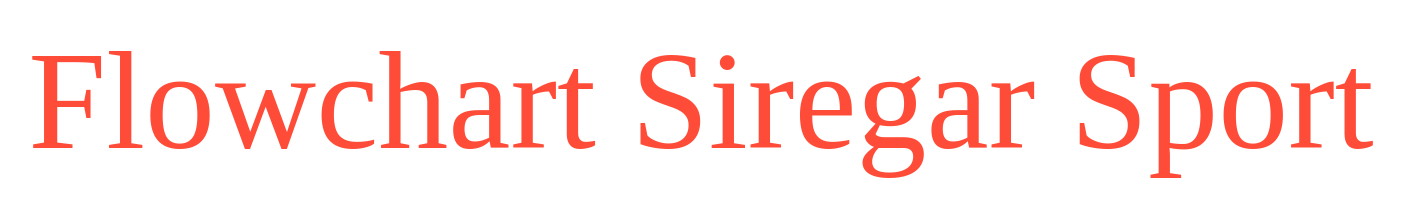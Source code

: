 <mxfile>
    <diagram id="tTcuj3ynIQh757aoD06i" name="Page-1">
        <mxGraphModel dx="717" dy="419" grid="1" gridSize="10" guides="1" tooltips="1" connect="1" arrows="1" fold="1" page="1" pageScale="1" pageWidth="9000" pageHeight="9000" math="0" shadow="0">
            <root>
                <mxCell id="0"/>
                <mxCell id="1" parent="0"/>
                <mxCell id="KmGOidCBlaOsqWCpoIZn-1" value="Flowchart Siregar Sport" style="text;html=1;align=center;verticalAlign=middle;resizable=0;points=[];autosize=1;perimeterSpacing=1;strokeWidth=0;fontSize=70;fontFamily=Times New Roman;fontColor=#FF4C38;" vertex="1" parent="1">
                    <mxGeometry x="100" y="270" width="700" height="100" as="geometry"/>
                </mxCell>
            </root>
        </mxGraphModel>
    </diagram>
    <diagram id="tGDPn20h5HAIwV35UohF" name="Page-2">
        <mxGraphModel dx="844" dy="5493" grid="1" gridSize="10" guides="1" tooltips="1" connect="1" arrows="1" fold="1" page="1" pageScale="1" pageWidth="5000" pageHeight="5000" math="0" shadow="0">
            <root>
                <mxCell id="0"/>
                <mxCell id="1" parent="0"/>
                <mxCell id="-Z0Hf0QEyA9CBYgywm5d-3" value="Sign In atau Sign Up" style="shape=parallelogram;perimeter=parallelogramPerimeter;whiteSpace=wrap;html=1;fixedSize=1;" parent="1" vertex="1">
                    <mxGeometry x="141" y="150" width="160" height="60" as="geometry"/>
                </mxCell>
                <mxCell id="U5Q1B-vIFUmaIWm2pnwC-4" style="edgeStyle=none;html=1;" edge="1" parent="1" source="-Z0Hf0QEyA9CBYgywm5d-4" target="U5Q1B-vIFUmaIWm2pnwC-1">
                    <mxGeometry relative="1" as="geometry"/>
                </mxCell>
                <mxCell id="-Z0Hf0QEyA9CBYgywm5d-4" value="start" style="strokeWidth=2;html=1;shape=mxgraph.flowchart.terminator;whiteSpace=wrap;" parent="1" vertex="1">
                    <mxGeometry x="168" y="-210" width="90" height="50" as="geometry"/>
                </mxCell>
                <mxCell id="-Z0Hf0QEyA9CBYgywm5d-5" value="Sign In" style="strokeWidth=2;html=1;shape=mxgraph.flowchart.decision;whiteSpace=wrap;" parent="1" vertex="1">
                    <mxGeometry x="156" y="270" width="120" height="110" as="geometry"/>
                </mxCell>
                <mxCell id="-Z0Hf0QEyA9CBYgywm5d-6" style="edgeStyle=none;html=1;entryX=0;entryY=0.5;entryDx=0;entryDy=0;entryPerimeter=0;" parent="1" target="-Z0Hf0QEyA9CBYgywm5d-11" edge="1">
                    <mxGeometry relative="1" as="geometry">
                        <mxPoint x="546" y="900" as="sourcePoint"/>
                    </mxGeometry>
                </mxCell>
                <mxCell id="-Z0Hf0QEyA9CBYgywm5d-7" value="Input Id,Nama Admin,Password,Photo Admin" style="shape=parallelogram;perimeter=parallelogramPerimeter;whiteSpace=wrap;html=1;fixedSize=1;" parent="1" vertex="1">
                    <mxGeometry x="366" y="870" width="190" height="70" as="geometry"/>
                </mxCell>
                <mxCell id="-Z0Hf0QEyA9CBYgywm5d-8" style="edgeStyle=none;html=1;exitX=1;exitY=0.5;exitDx=0;exitDy=0;exitPerimeter=0;" parent="1" source="-Z0Hf0QEyA9CBYgywm5d-11" edge="1">
                    <mxGeometry relative="1" as="geometry">
                        <mxPoint x="876" y="899.615" as="targetPoint"/>
                    </mxGeometry>
                </mxCell>
                <mxCell id="-Z0Hf0QEyA9CBYgywm5d-9" value="true" style="edgeLabel;html=1;align=center;verticalAlign=middle;resizable=0;points=[];fontSize=12;" parent="-Z0Hf0QEyA9CBYgywm5d-8" vertex="1" connectable="0">
                    <mxGeometry x="-0.481" relative="1" as="geometry">
                        <mxPoint as="offset"/>
                    </mxGeometry>
                </mxCell>
                <mxCell id="-Z0Hf0QEyA9CBYgywm5d-10" style="edgeStyle=none;html=1;entryX=0.5;entryY=0;entryDx=0;entryDy=0;fontSize=12;" parent="1" source="-Z0Hf0QEyA9CBYgywm5d-11" target="-Z0Hf0QEyA9CBYgywm5d-62" edge="1">
                    <mxGeometry relative="1" as="geometry"/>
                </mxCell>
                <mxCell id="-Z0Hf0QEyA9CBYgywm5d-11" value="Sign Up berhasil?" style="strokeWidth=2;html=1;shape=mxgraph.flowchart.decision;whiteSpace=wrap;" parent="1" vertex="1">
                    <mxGeometry x="666" y="850" width="120" height="100" as="geometry"/>
                </mxCell>
                <mxCell id="-Z0Hf0QEyA9CBYgywm5d-12" style="edgeStyle=none;html=1;" parent="1" source="-Z0Hf0QEyA9CBYgywm5d-13" target="-Z0Hf0QEyA9CBYgywm5d-15" edge="1">
                    <mxGeometry relative="1" as="geometry"/>
                </mxCell>
                <mxCell id="-Z0Hf0QEyA9CBYgywm5d-13" value="data disimpan ke database" style="rounded=0;whiteSpace=wrap;html=1;" parent="1" vertex="1">
                    <mxGeometry x="1106" y="870" width="150" height="60" as="geometry"/>
                </mxCell>
                <mxCell id="-Z0Hf0QEyA9CBYgywm5d-14" style="edgeStyle=none;html=1;entryX=0;entryY=0.5;entryDx=0;entryDy=0;" parent="1" source="-Z0Hf0QEyA9CBYgywm5d-15" target="-Z0Hf0QEyA9CBYgywm5d-16" edge="1">
                    <mxGeometry relative="1" as="geometry"/>
                </mxCell>
                <mxCell id="-Z0Hf0QEyA9CBYgywm5d-15" value="" style="strokeWidth=2;html=1;shape=mxgraph.flowchart.database;whiteSpace=wrap;" parent="1" vertex="1">
                    <mxGeometry x="1379" y="870" width="60" height="60" as="geometry"/>
                </mxCell>
                <mxCell id="-Z0Hf0QEyA9CBYgywm5d-16" value="A" style="ellipse;whiteSpace=wrap;html=1;aspect=fixed;" parent="1" vertex="1">
                    <mxGeometry x="1549" y="881.25" width="37.5" height="37.5" as="geometry"/>
                </mxCell>
                <mxCell id="-Z0Hf0QEyA9CBYgywm5d-17" value="Input Nama Admin,Password" style="shape=parallelogram;perimeter=parallelogramPerimeter;whiteSpace=wrap;html=1;fixedSize=1;" parent="1" vertex="1">
                    <mxGeometry x="356" y="290" width="190" height="70" as="geometry"/>
                </mxCell>
                <mxCell id="-Z0Hf0QEyA9CBYgywm5d-18" value="false" style="edgeStyle=none;html=1;exitX=0;exitY=0.5;exitDx=0;exitDy=0;exitPerimeter=0;" parent="1" source="-Z0Hf0QEyA9CBYgywm5d-19" edge="1">
                    <mxGeometry relative="1" as="geometry">
                        <mxPoint x="296" y="325" as="targetPoint"/>
                        <mxPoint x="376" y="450" as="sourcePoint"/>
                        <Array as="points">
                            <mxPoint x="296" y="450"/>
                        </Array>
                    </mxGeometry>
                </mxCell>
                <mxCell id="-Z0Hf0QEyA9CBYgywm5d-19" value="jika nama admin benar" style="strokeWidth=2;html=1;shape=mxgraph.flowchart.decision;whiteSpace=wrap;" parent="1" vertex="1">
                    <mxGeometry x="391" y="400" width="120" height="100" as="geometry"/>
                </mxCell>
                <mxCell id="-Z0Hf0QEyA9CBYgywm5d-20" value="Photo admin akan&lt;br&gt;&amp;nbsp;muncul otomatis" style="shape=parallelogram;perimeter=parallelogramPerimeter;whiteSpace=wrap;html=1;fixedSize=1;" parent="1" vertex="1">
                    <mxGeometry x="366" y="550" width="190" height="70" as="geometry"/>
                </mxCell>
                <mxCell id="-Z0Hf0QEyA9CBYgywm5d-21" value="Sign In berhasil?" style="strokeWidth=2;html=1;shape=mxgraph.flowchart.decision;whiteSpace=wrap;" parent="1" vertex="1">
                    <mxGeometry x="756" y="275" width="120" height="100" as="geometry"/>
                </mxCell>
                <mxCell id="-Z0Hf0QEyA9CBYgywm5d-22" style="edgeStyle=none;html=1;entryX=0;entryY=0.5;entryDx=0;entryDy=0;" parent="1" source="-Z0Hf0QEyA9CBYgywm5d-25" target="-Z0Hf0QEyA9CBYgywm5d-7" edge="1">
                    <mxGeometry relative="1" as="geometry"/>
                </mxCell>
                <mxCell id="-Z0Hf0QEyA9CBYgywm5d-23" value="true" style="edgeLabel;html=1;align=center;verticalAlign=middle;resizable=0;points=[];fontSize=12;" parent="-Z0Hf0QEyA9CBYgywm5d-22" vertex="1" connectable="0">
                    <mxGeometry x="-0.45" relative="1" as="geometry">
                        <mxPoint as="offset"/>
                    </mxGeometry>
                </mxCell>
                <mxCell id="-Z0Hf0QEyA9CBYgywm5d-24" style="edgeStyle=none;html=1;fontSize=12;" parent="1" source="-Z0Hf0QEyA9CBYgywm5d-25" edge="1">
                    <mxGeometry relative="1" as="geometry">
                        <mxPoint x="216" y="1120" as="targetPoint"/>
                    </mxGeometry>
                </mxCell>
                <mxCell id="-Z0Hf0QEyA9CBYgywm5d-64" value="false" style="edgeLabel;html=1;align=center;verticalAlign=middle;resizable=0;points=[];fontSize=12;" parent="-Z0Hf0QEyA9CBYgywm5d-24" vertex="1" connectable="0">
                    <mxGeometry x="-0.624" y="-2" relative="1" as="geometry">
                        <mxPoint y="-1" as="offset"/>
                    </mxGeometry>
                </mxCell>
                <mxCell id="-Z0Hf0QEyA9CBYgywm5d-25" value="Sign Up" style="strokeWidth=2;html=1;shape=mxgraph.flowchart.decision;whiteSpace=wrap;" parent="1" vertex="1">
                    <mxGeometry x="156" y="850" width="120" height="110" as="geometry"/>
                </mxCell>
                <mxCell id="-Z0Hf0QEyA9CBYgywm5d-26" value="cek = 1" style="shape=parallelogram;perimeter=parallelogramPerimeter;whiteSpace=wrap;html=1;fixedSize=1;" parent="1" vertex="1">
                    <mxGeometry x="756" y="410" width="120" height="60" as="geometry"/>
                </mxCell>
                <mxCell id="-Z0Hf0QEyA9CBYgywm5d-27" value="cek &amp;gt;= 3" style="strokeWidth=2;html=1;shape=mxgraph.flowchart.decision;whiteSpace=wrap;" parent="1" vertex="1">
                    <mxGeometry x="756" y="520" width="120" height="100" as="geometry"/>
                </mxCell>
                <mxCell id="-Z0Hf0QEyA9CBYgywm5d-28" value="tidak bisa login selama&amp;nbsp;&lt;br&gt;5 menit" style="shape=parallelogram;perimeter=parallelogramPerimeter;whiteSpace=wrap;html=1;fixedSize=1;" parent="1" vertex="1">
                    <mxGeometry x="966" y="535" width="160" height="70" as="geometry"/>
                </mxCell>
                <mxCell id="-Z0Hf0QEyA9CBYgywm5d-29" value="C" style="ellipse;whiteSpace=wrap;html=1;aspect=fixed;" parent="1" vertex="1">
                    <mxGeometry x="797.25" y="670" width="37.5" height="37.5" as="geometry"/>
                </mxCell>
                <mxCell id="-Z0Hf0QEyA9CBYgywm5d-31" value="" style="endArrow=classic;html=1;entryX=0.5;entryY=0;entryDx=0;entryDy=0;entryPerimeter=0;" parent="1" target="-Z0Hf0QEyA9CBYgywm5d-5" edge="1">
                    <mxGeometry width="50" height="50" relative="1" as="geometry">
                        <mxPoint x="216" y="210" as="sourcePoint"/>
                        <mxPoint x="206" y="260" as="targetPoint"/>
                    </mxGeometry>
                </mxCell>
                <mxCell id="-Z0Hf0QEyA9CBYgywm5d-32" value="true" style="endArrow=classic;html=1;exitX=1;exitY=0.5;exitDx=0;exitDy=0;exitPerimeter=0;entryX=0;entryY=0.5;entryDx=0;entryDy=0;" parent="1" source="-Z0Hf0QEyA9CBYgywm5d-5" target="-Z0Hf0QEyA9CBYgywm5d-17" edge="1">
                    <mxGeometry width="50" height="50" relative="1" as="geometry">
                        <mxPoint x="316" y="390" as="sourcePoint"/>
                        <mxPoint x="366" y="340" as="targetPoint"/>
                    </mxGeometry>
                </mxCell>
                <mxCell id="-Z0Hf0QEyA9CBYgywm5d-33" value="" style="endArrow=classic;html=1;exitX=0.5;exitY=1;exitDx=0;exitDy=0;exitPerimeter=0;" parent="1" source="-Z0Hf0QEyA9CBYgywm5d-5" target="-Z0Hf0QEyA9CBYgywm5d-25" edge="1">
                    <mxGeometry width="50" height="50" relative="1" as="geometry">
                        <mxPoint x="176" y="610" as="sourcePoint"/>
                        <mxPoint x="226" y="560" as="targetPoint"/>
                    </mxGeometry>
                </mxCell>
                <mxCell id="-Z0Hf0QEyA9CBYgywm5d-34" value="false" style="edgeLabel;html=1;align=center;verticalAlign=middle;resizable=0;points=[];" parent="-Z0Hf0QEyA9CBYgywm5d-33" vertex="1" connectable="0">
                    <mxGeometry x="-0.664" y="-2" relative="1" as="geometry">
                        <mxPoint as="offset"/>
                    </mxGeometry>
                </mxCell>
                <mxCell id="-Z0Hf0QEyA9CBYgywm5d-35" value="true" style="endArrow=classic;html=1;exitX=0.5;exitY=1;exitDx=0;exitDy=0;exitPerimeter=0;" parent="1" source="-Z0Hf0QEyA9CBYgywm5d-19" edge="1">
                    <mxGeometry width="50" height="50" relative="1" as="geometry">
                        <mxPoint x="336" y="570" as="sourcePoint"/>
                        <mxPoint x="451" y="550" as="targetPoint"/>
                    </mxGeometry>
                </mxCell>
                <mxCell id="-Z0Hf0QEyA9CBYgywm5d-36" value="" style="endArrow=classic;html=1;entryX=0.5;entryY=0;entryDx=0;entryDy=0;entryPerimeter=0;exitX=0.5;exitY=1;exitDx=0;exitDy=0;" parent="1" source="-Z0Hf0QEyA9CBYgywm5d-17" target="-Z0Hf0QEyA9CBYgywm5d-19" edge="1">
                    <mxGeometry width="50" height="50" relative="1" as="geometry">
                        <mxPoint x="396" y="410" as="sourcePoint"/>
                        <mxPoint x="446" y="360" as="targetPoint"/>
                    </mxGeometry>
                </mxCell>
                <mxCell id="-Z0Hf0QEyA9CBYgywm5d-37" value="" style="endArrow=classic;html=1;exitX=1;exitY=0.5;exitDx=0;exitDy=0;entryX=0;entryY=0.5;entryDx=0;entryDy=0;entryPerimeter=0;" parent="1" source="-Z0Hf0QEyA9CBYgywm5d-17" target="-Z0Hf0QEyA9CBYgywm5d-21" edge="1">
                    <mxGeometry width="50" height="50" relative="1" as="geometry">
                        <mxPoint x="586" y="390" as="sourcePoint"/>
                        <mxPoint x="636" y="340" as="targetPoint"/>
                    </mxGeometry>
                </mxCell>
                <mxCell id="-Z0Hf0QEyA9CBYgywm5d-38" value="false" style="endArrow=classic;html=1;entryX=0.5;entryY=0;entryDx=0;entryDy=0;exitX=0.5;exitY=1;exitDx=0;exitDy=0;exitPerimeter=0;" parent="1" source="-Z0Hf0QEyA9CBYgywm5d-21" target="-Z0Hf0QEyA9CBYgywm5d-26" edge="1">
                    <mxGeometry width="50" height="50" relative="1" as="geometry">
                        <mxPoint x="676" y="430" as="sourcePoint"/>
                        <mxPoint x="726" y="380" as="targetPoint"/>
                    </mxGeometry>
                </mxCell>
                <mxCell id="-Z0Hf0QEyA9CBYgywm5d-39" value="" style="endArrow=classic;html=1;entryX=0.5;entryY=0;entryDx=0;entryDy=0;entryPerimeter=0;exitX=0.5;exitY=1;exitDx=0;exitDy=0;" parent="1" source="-Z0Hf0QEyA9CBYgywm5d-26" target="-Z0Hf0QEyA9CBYgywm5d-27" edge="1">
                    <mxGeometry width="50" height="50" relative="1" as="geometry">
                        <mxPoint x="716" y="540" as="sourcePoint"/>
                        <mxPoint x="766" y="490" as="targetPoint"/>
                    </mxGeometry>
                </mxCell>
                <mxCell id="-Z0Hf0QEyA9CBYgywm5d-40" value="" style="endArrow=classic;html=1;exitX=1;exitY=0.5;exitDx=0;exitDy=0;exitPerimeter=0;" parent="1" source="-Z0Hf0QEyA9CBYgywm5d-27" target="-Z0Hf0QEyA9CBYgywm5d-28" edge="1">
                    <mxGeometry width="50" height="50" relative="1" as="geometry">
                        <mxPoint x="746" y="570" as="sourcePoint"/>
                        <mxPoint x="796" y="520" as="targetPoint"/>
                    </mxGeometry>
                </mxCell>
                <mxCell id="-Z0Hf0QEyA9CBYgywm5d-41" value="true" style="edgeLabel;html=1;align=center;verticalAlign=middle;resizable=0;points=[];" parent="-Z0Hf0QEyA9CBYgywm5d-40" vertex="1" connectable="0">
                    <mxGeometry x="-0.485" relative="1" as="geometry">
                        <mxPoint x="-1" as="offset"/>
                    </mxGeometry>
                </mxCell>
                <mxCell id="-Z0Hf0QEyA9CBYgywm5d-42" value="true" style="endArrow=classic;html=1;exitX=1;exitY=0.5;exitDx=0;exitDy=0;exitPerimeter=0;entryX=0;entryY=0.5;entryDx=0;entryDy=0;" parent="1" source="-Z0Hf0QEyA9CBYgywm5d-21" edge="1">
                    <mxGeometry width="50" height="50" relative="1" as="geometry">
                        <mxPoint x="876" y="430" as="sourcePoint"/>
                        <mxPoint x="966.0" y="325" as="targetPoint"/>
                    </mxGeometry>
                </mxCell>
                <mxCell id="-Z0Hf0QEyA9CBYgywm5d-43" value="false" style="endArrow=classic;html=1;exitX=0.5;exitY=1;exitDx=0;exitDy=0;exitPerimeter=0;" parent="1" source="-Z0Hf0QEyA9CBYgywm5d-27" edge="1">
                    <mxGeometry width="50" height="50" relative="1" as="geometry">
                        <mxPoint x="636" y="660" as="sourcePoint"/>
                        <mxPoint x="816" y="670" as="targetPoint"/>
                    </mxGeometry>
                </mxCell>
                <mxCell id="-Z0Hf0QEyA9CBYgywm5d-44" value="B" style="ellipse;whiteSpace=wrap;html=1;aspect=fixed;labelBackgroundColor=default;" parent="1" vertex="1">
                    <mxGeometry x="1196" y="551.25" width="37.5" height="37.5" as="geometry"/>
                </mxCell>
                <mxCell id="-Z0Hf0QEyA9CBYgywm5d-45" value="" style="endArrow=classic;html=1;exitX=1;exitY=0.5;exitDx=0;exitDy=0;" parent="1" source="-Z0Hf0QEyA9CBYgywm5d-28" edge="1">
                    <mxGeometry width="50" height="50" relative="1" as="geometry">
                        <mxPoint x="1186" y="550" as="sourcePoint"/>
                        <mxPoint x="1196" y="570" as="targetPoint"/>
                    </mxGeometry>
                </mxCell>
                <mxCell id="-Z0Hf0QEyA9CBYgywm5d-46" value="C" style="ellipse;whiteSpace=wrap;html=1;aspect=fixed;" parent="1" vertex="1">
                    <mxGeometry x="325.5" y="251.5" width="27.5" height="27.5" as="geometry"/>
                </mxCell>
                <mxCell id="-Z0Hf0QEyA9CBYgywm5d-47" value="" style="endArrow=none;html=1;" parent="1" edge="1">
                    <mxGeometry width="50" height="50" relative="1" as="geometry">
                        <mxPoint x="341" y="280" as="sourcePoint"/>
                        <mxPoint x="374" y="300" as="targetPoint"/>
                        <Array as="points">
                            <mxPoint x="341" y="290"/>
                            <mxPoint x="341" y="300"/>
                        </Array>
                    </mxGeometry>
                </mxCell>
                <mxCell id="-Z0Hf0QEyA9CBYgywm5d-48" value="B" style="ellipse;whiteSpace=wrap;html=1;aspect=fixed;" parent="1" vertex="1">
                    <mxGeometry x="286" y="251.5" width="30" height="30" as="geometry"/>
                </mxCell>
                <mxCell id="-Z0Hf0QEyA9CBYgywm5d-49" value="" style="endArrow=none;html=1;entryX=0;entryY=0.25;entryDx=0;entryDy=0;exitX=0.5;exitY=1;exitDx=0;exitDy=0;" parent="1" source="-Z0Hf0QEyA9CBYgywm5d-48" target="-Z0Hf0QEyA9CBYgywm5d-17" edge="1">
                    <mxGeometry width="50" height="50" relative="1" as="geometry">
                        <mxPoint x="296" y="320" as="sourcePoint"/>
                        <mxPoint x="346" y="270" as="targetPoint"/>
                        <Array as="points">
                            <mxPoint x="301" y="310"/>
                        </Array>
                    </mxGeometry>
                </mxCell>
                <mxCell id="-Z0Hf0QEyA9CBYgywm5d-50" value="" style="verticalLabelPosition=bottom;verticalAlign=top;html=1;shape=offPageConnector;rounded=0;size=0.625;" parent="1" vertex="1">
                    <mxGeometry x="1176" y="309" width="40" height="40" as="geometry"/>
                </mxCell>
                <mxCell id="-Z0Hf0QEyA9CBYgywm5d-51" value="A" style="ellipse;whiteSpace=wrap;html=1;aspect=fixed;" parent="1" vertex="1">
                    <mxGeometry x="96" y="56.25" width="37.5" height="37.5" as="geometry"/>
                </mxCell>
                <mxCell id="-Z0Hf0QEyA9CBYgywm5d-52" value="" style="endArrow=none;html=1;entryX=0;entryY=0.5;entryDx=0;entryDy=0;exitX=0.5;exitY=1;exitDx=0;exitDy=0;" parent="1" source="-Z0Hf0QEyA9CBYgywm5d-51" target="-Z0Hf0QEyA9CBYgywm5d-3" edge="1">
                    <mxGeometry width="50" height="50" relative="1" as="geometry">
                        <mxPoint x="76" y="210" as="sourcePoint"/>
                        <mxPoint x="126" y="160" as="targetPoint"/>
                        <Array as="points">
                            <mxPoint x="115" y="180"/>
                        </Array>
                    </mxGeometry>
                </mxCell>
                <mxCell id="-Z0Hf0QEyA9CBYgywm5d-53" value="3" style="text;html=1;strokeColor=none;fillColor=none;align=center;verticalAlign=middle;whiteSpace=wrap;rounded=0;labelBackgroundColor=default;" parent="1" vertex="1">
                    <mxGeometry x="1164.75" y="310" width="60" height="30" as="geometry"/>
                </mxCell>
                <mxCell id="-Z0Hf0QEyA9CBYgywm5d-54" value="" style="verticalLabelPosition=bottom;verticalAlign=top;html=1;shape=offPageConnector;rounded=0;size=0.5;labelBackgroundColor=default;fontSize=7;" parent="1" vertex="1">
                    <mxGeometry x="123.5" y="100" width="32.5" height="30" as="geometry"/>
                </mxCell>
                <mxCell id="-Z0Hf0QEyA9CBYgywm5d-55" value="6B" style="text;html=1;strokeColor=none;fillColor=none;align=center;verticalAlign=middle;whiteSpace=wrap;rounded=0;labelBackgroundColor=default;fontSize=7;" parent="1" vertex="1">
                    <mxGeometry x="108" y="95" width="60" height="30" as="geometry"/>
                </mxCell>
                <mxCell id="-Z0Hf0QEyA9CBYgywm5d-56" value="" style="endArrow=classic;html=1;fontSize=7;" parent="1" edge="1">
                    <mxGeometry width="50" height="50" relative="1" as="geometry">
                        <mxPoint x="139" y="130" as="sourcePoint"/>
                        <mxPoint x="159" y="160" as="targetPoint"/>
                        <Array as="points">
                            <mxPoint x="139" y="160"/>
                        </Array>
                    </mxGeometry>
                </mxCell>
                <mxCell id="-Z0Hf0QEyA9CBYgywm5d-57" style="edgeStyle=none;html=1;fontSize=12;" parent="1" source="-Z0Hf0QEyA9CBYgywm5d-58" edge="1">
                    <mxGeometry relative="1" as="geometry">
                        <mxPoint x="1176" y="325" as="targetPoint"/>
                    </mxGeometry>
                </mxCell>
                <mxCell id="-Z0Hf0QEyA9CBYgywm5d-58" value="&lt;font style=&quot;font-size: 12px;&quot;&gt;Login Succesfull&lt;/font&gt;" style="shape=parallelogram;perimeter=parallelogramPerimeter;whiteSpace=wrap;html=1;fixedSize=1;labelBackgroundColor=default;fontSize=7;" parent="1" vertex="1">
                    <mxGeometry x="956" y="295" width="140" height="60" as="geometry"/>
                </mxCell>
                <mxCell id="-Z0Hf0QEyA9CBYgywm5d-59" style="edgeStyle=none;html=1;fontSize=12;" parent="1" source="-Z0Hf0QEyA9CBYgywm5d-60" edge="1">
                    <mxGeometry relative="1" as="geometry">
                        <mxPoint x="1106" y="900" as="targetPoint"/>
                        <Array as="points">
                            <mxPoint x="1106" y="900"/>
                        </Array>
                    </mxGeometry>
                </mxCell>
                <mxCell id="-Z0Hf0QEyA9CBYgywm5d-60" value="New Admin added" style="shape=parallelogram;perimeter=parallelogramPerimeter;whiteSpace=wrap;html=1;fixedSize=1;labelBackgroundColor=default;fontSize=12;" parent="1" vertex="1">
                    <mxGeometry x="866" y="874.5" width="150" height="51" as="geometry"/>
                </mxCell>
                <mxCell id="-Z0Hf0QEyA9CBYgywm5d-61" style="edgeStyle=none;html=1;entryX=0.364;entryY=1.05;entryDx=0;entryDy=0;entryPerimeter=0;fontSize=12;" parent="1" source="-Z0Hf0QEyA9CBYgywm5d-62" target="-Z0Hf0QEyA9CBYgywm5d-7" edge="1">
                    <mxGeometry relative="1" as="geometry">
                        <Array as="points">
                            <mxPoint x="435" y="1040"/>
                        </Array>
                    </mxGeometry>
                </mxCell>
                <mxCell id="-Z0Hf0QEyA9CBYgywm5d-62" value="Empety Field" style="shape=parallelogram;perimeter=parallelogramPerimeter;whiteSpace=wrap;html=1;fixedSize=1;labelBackgroundColor=default;fontSize=12;" parent="1" vertex="1">
                    <mxGeometry x="651" y="1013" width="150" height="50" as="geometry"/>
                </mxCell>
                <mxCell id="-Z0Hf0QEyA9CBYgywm5d-66" value="true" style="edgeStyle=none;html=1;fontSize=12;" parent="1" source="-Z0Hf0QEyA9CBYgywm5d-63" edge="1">
                    <mxGeometry relative="1" as="geometry">
                        <mxPoint x="217" y="1360" as="targetPoint"/>
                    </mxGeometry>
                </mxCell>
                <mxCell id="-Z0Hf0QEyA9CBYgywm5d-68" style="edgeStyle=none;html=1;fontSize=12;" parent="1" source="-Z0Hf0QEyA9CBYgywm5d-63" edge="1">
                    <mxGeometry relative="1" as="geometry">
                        <mxPoint x="370" y="1175" as="targetPoint"/>
                    </mxGeometry>
                </mxCell>
                <mxCell id="-Z0Hf0QEyA9CBYgywm5d-77" value="false" style="edgeLabel;html=1;align=center;verticalAlign=middle;resizable=0;points=[];fontSize=12;" parent="-Z0Hf0QEyA9CBYgywm5d-68" vertex="1" connectable="0">
                    <mxGeometry x="-0.44" y="2" relative="1" as="geometry">
                        <mxPoint x="1" as="offset"/>
                    </mxGeometry>
                </mxCell>
                <mxCell id="-Z0Hf0QEyA9CBYgywm5d-63" value="Exit" style="strokeWidth=2;html=1;shape=mxgraph.flowchart.decision;whiteSpace=wrap;labelBackgroundColor=default;fontSize=12;" parent="1" vertex="1">
                    <mxGeometry x="162" y="1120" width="110" height="110" as="geometry"/>
                </mxCell>
                <mxCell id="-Z0Hf0QEyA9CBYgywm5d-65" value="End" style="strokeWidth=2;html=1;shape=mxgraph.flowchart.terminator;whiteSpace=wrap;" parent="1" vertex="1">
                    <mxGeometry x="173" y="1361" width="90" height="50" as="geometry"/>
                </mxCell>
                <mxCell id="-Z0Hf0QEyA9CBYgywm5d-70" value="D" style="ellipse;whiteSpace=wrap;html=1;aspect=fixed;labelBackgroundColor=default;fontSize=12;" parent="1" vertex="1">
                    <mxGeometry x="371" y="1139" width="70" height="70" as="geometry"/>
                </mxCell>
                <mxCell id="-Z0Hf0QEyA9CBYgywm5d-71" value="D" style="ellipse;whiteSpace=wrap;html=1;aspect=fixed;labelBackgroundColor=default;fontSize=12;" parent="1" vertex="1">
                    <mxGeometry x="50" y="85" width="35" height="35" as="geometry"/>
                </mxCell>
                <mxCell id="-Z0Hf0QEyA9CBYgywm5d-73" value="" style="endArrow=none;html=1;fontSize=12;entryX=0;entryY=0.75;entryDx=0;entryDy=0;exitX=0.5;exitY=1;exitDx=0;exitDy=0;" parent="1" source="-Z0Hf0QEyA9CBYgywm5d-71" target="-Z0Hf0QEyA9CBYgywm5d-3" edge="1">
                    <mxGeometry width="50" height="50" relative="1" as="geometry">
                        <mxPoint x="30" y="260" as="sourcePoint"/>
                        <mxPoint x="80" y="210" as="targetPoint"/>
                        <Array as="points">
                            <mxPoint x="70" y="194"/>
                        </Array>
                    </mxGeometry>
                </mxCell>
                <mxCell id="U5Q1B-vIFUmaIWm2pnwC-5" style="edgeStyle=none;html=1;entryX=0.5;entryY=0;entryDx=0;entryDy=0;" edge="1" parent="1" source="U5Q1B-vIFUmaIWm2pnwC-1" target="U5Q1B-vIFUmaIWm2pnwC-2">
                    <mxGeometry relative="1" as="geometry"/>
                </mxCell>
                <mxCell id="U5Q1B-vIFUmaIWm2pnwC-1" value="Animasi Loading" style="shape=parallelogram;perimeter=parallelogramPerimeter;whiteSpace=wrap;html=1;fixedSize=1;" vertex="1" parent="1">
                    <mxGeometry x="148.5" y="-100" width="129" height="50" as="geometry"/>
                </mxCell>
                <mxCell id="U5Q1B-vIFUmaIWm2pnwC-10" value="true" style="edgeStyle=none;html=1;entryX=0.437;entryY=-0.004;entryDx=0;entryDy=0;entryPerimeter=0;" edge="1" parent="1" source="U5Q1B-vIFUmaIWm2pnwC-2" target="-Z0Hf0QEyA9CBYgywm5d-3">
                    <mxGeometry relative="1" as="geometry"/>
                </mxCell>
                <mxCell id="U5Q1B-vIFUmaIWm2pnwC-11" style="edgeStyle=none;html=1;" edge="1" parent="1" source="U5Q1B-vIFUmaIWm2pnwC-2">
                    <mxGeometry relative="1" as="geometry">
                        <mxPoint x="350" y="30" as="targetPoint"/>
                    </mxGeometry>
                </mxCell>
                <mxCell id="U5Q1B-vIFUmaIWm2pnwC-12" value="false" style="edgeLabel;html=1;align=center;verticalAlign=middle;resizable=0;points=[];" vertex="1" connectable="0" parent="U5Q1B-vIFUmaIWm2pnwC-11">
                    <mxGeometry x="-0.404" relative="1" as="geometry">
                        <mxPoint x="-1" as="offset"/>
                    </mxGeometry>
                </mxCell>
                <mxCell id="U5Q1B-vIFUmaIWm2pnwC-2" value="Loading &lt;br&gt;100% ?" style="rhombus;whiteSpace=wrap;html=1;" vertex="1" parent="1">
                    <mxGeometry x="173" y="-10" width="80" height="80" as="geometry"/>
                </mxCell>
                <mxCell id="U5Q1B-vIFUmaIWm2pnwC-3" value="L" style="ellipse;whiteSpace=wrap;html=1;aspect=fixed;" vertex="1" parent="1">
                    <mxGeometry x="348" y="7.5" width="45" height="45" as="geometry"/>
                </mxCell>
                <mxCell id="U5Q1B-vIFUmaIWm2pnwC-14" style="edgeStyle=none;html=1;entryX=0;entryY=0.5;entryDx=0;entryDy=0;entryPerimeter=0;" edge="1" parent="1">
                    <mxGeometry relative="1" as="geometry">
                        <mxPoint x="91" y="1360" as="sourcePoint"/>
                        <mxPoint x="174" y="1386" as="targetPoint"/>
                        <Array as="points">
                            <mxPoint x="91" y="1386"/>
                        </Array>
                    </mxGeometry>
                </mxCell>
                <mxCell id="U5Q1B-vIFUmaIWm2pnwC-13" value="L" style="ellipse;whiteSpace=wrap;html=1;aspect=fixed;" vertex="1" parent="1">
                    <mxGeometry x="72" y="1320" width="40" height="40" as="geometry"/>
                </mxCell>
            </root>
        </mxGraphModel>
    </diagram>
    <diagram id="HQNXYRh8wV3uVWdg2w8b" name="Page-3">
        <mxGraphModel dx="717" dy="419" grid="1" gridSize="10" guides="1" tooltips="1" connect="1" arrows="1" fold="1" page="1" pageScale="1" pageWidth="5000" pageHeight="5000" math="0" shadow="0">
            <root>
                <mxCell id="0"/>
                <mxCell id="1" parent="0"/>
                <mxCell id="523DSYr24B-Zw1qdh9x9-8" style="edgeStyle=none;html=1;" parent="1" source="RD9LkscjOL1aKBibV4ck-1" target="AZhF1slb-QAuhAwYawVd-1" edge="1">
                    <mxGeometry relative="1" as="geometry"/>
                </mxCell>
                <mxCell id="RD9LkscjOL1aKBibV4ck-1" value="Form Category,Item,Distributor,&lt;br&gt;Customer,Purchase,Sale,Repots,About" style="shape=hexagon;perimeter=hexagonPerimeter2;whiteSpace=wrap;html=1;fixedSize=1;labelBackgroundColor=default;size=20;" parent="1" vertex="1">
                    <mxGeometry x="80" y="170" width="230" height="70" as="geometry"/>
                </mxCell>
                <mxCell id="523DSYr24B-Zw1qdh9x9-6" style="edgeStyle=none;html=1;entryX=0.5;entryY=0;entryDx=0;entryDy=0;" parent="1" source="RD9LkscjOL1aKBibV4ck-2" target="RD9LkscjOL1aKBibV4ck-1" edge="1">
                    <mxGeometry relative="1" as="geometry"/>
                </mxCell>
                <mxCell id="RD9LkscjOL1aKBibV4ck-2" value="Form Home" style="shape=parallelogram;perimeter=parallelogramPerimeter;whiteSpace=wrap;html=1;fixedSize=1;labelBackgroundColor=default;" parent="1" vertex="1">
                    <mxGeometry x="110" y="40" width="170" height="60" as="geometry"/>
                </mxCell>
                <mxCell id="523DSYr24B-Zw1qdh9x9-9" style="edgeStyle=none;html=1;entryX=0;entryY=0.5;entryDx=0;entryDy=0;" parent="1" source="AZhF1slb-QAuhAwYawVd-1" target="AZhF1slb-QAuhAwYawVd-5" edge="1">
                    <mxGeometry relative="1" as="geometry"/>
                </mxCell>
                <mxCell id="523DSYr24B-Zw1qdh9x9-18" value="true" style="edgeLabel;html=1;align=center;verticalAlign=middle;resizable=0;points=[];" parent="523DSYr24B-Zw1qdh9x9-9" vertex="1" connectable="0">
                    <mxGeometry x="-0.35" relative="1" as="geometry">
                        <mxPoint as="offset"/>
                    </mxGeometry>
                </mxCell>
                <mxCell id="FcJg0DN12mLiX2m8y3ha-138" style="edgeStyle=none;html=1;entryX=0.5;entryY=0;entryDx=0;entryDy=0;" parent="1" source="AZhF1slb-QAuhAwYawVd-1" target="FcJg0DN12mLiX2m8y3ha-60" edge="1">
                    <mxGeometry relative="1" as="geometry">
                        <mxPoint x="195" y="1250" as="targetPoint"/>
                    </mxGeometry>
                </mxCell>
                <mxCell id="iWLBzaQ5EsG1bxKwRcbC-1" value="false" style="edgeLabel;html=1;align=center;verticalAlign=middle;resizable=0;points=[];" parent="FcJg0DN12mLiX2m8y3ha-138" vertex="1" connectable="0">
                    <mxGeometry x="-0.324" y="1" relative="1" as="geometry">
                        <mxPoint as="offset"/>
                    </mxGeometry>
                </mxCell>
                <mxCell id="AZhF1slb-QAuhAwYawVd-1" value="Form Category" style="rhombus;whiteSpace=wrap;html=1;labelBackgroundColor=default;" parent="1" vertex="1">
                    <mxGeometry x="140" y="310" width="110" height="90" as="geometry"/>
                </mxCell>
                <mxCell id="523DSYr24B-Zw1qdh9x9-10" style="edgeStyle=none;html=1;entryX=0;entryY=0.5;entryDx=0;entryDy=0;" parent="1" source="AZhF1slb-QAuhAwYawVd-5" target="AZhF1slb-QAuhAwYawVd-6" edge="1">
                    <mxGeometry relative="1" as="geometry"/>
                </mxCell>
                <mxCell id="AZhF1slb-QAuhAwYawVd-5" value="Form Category" style="shape=parallelogram;perimeter=parallelogramPerimeter;whiteSpace=wrap;html=1;fixedSize=1;labelBackgroundColor=default;" parent="1" vertex="1">
                    <mxGeometry x="340" y="325" width="120" height="60" as="geometry"/>
                </mxCell>
                <mxCell id="523DSYr24B-Zw1qdh9x9-11" style="edgeStyle=none;html=1;entryX=0;entryY=0.5;entryDx=0;entryDy=0;" parent="1" source="AZhF1slb-QAuhAwYawVd-6" target="523DSYr24B-Zw1qdh9x9-2" edge="1">
                    <mxGeometry relative="1" as="geometry"/>
                </mxCell>
                <mxCell id="AZhF1slb-QAuhAwYawVd-6" value="Add,Update,Delete,&lt;br&gt;Exit" style="shape=hexagon;perimeter=hexagonPerimeter2;whiteSpace=wrap;html=1;fixedSize=1;labelBackgroundColor=default;" parent="1" vertex="1">
                    <mxGeometry x="541" y="327.5" width="140" height="55" as="geometry"/>
                </mxCell>
                <mxCell id="523DSYr24B-Zw1qdh9x9-17" style="edgeStyle=none;html=1;entryX=0;entryY=0.5;entryDx=0;entryDy=0;" parent="1" source="SoZXXVdMAj65raZ5fWVS-2" edge="1">
                    <mxGeometry relative="1" as="geometry">
                        <mxPoint x="970" y="810" as="targetPoint"/>
                    </mxGeometry>
                </mxCell>
                <mxCell id="523DSYr24B-Zw1qdh9x9-23" value="true" style="edgeLabel;html=1;align=center;verticalAlign=middle;resizable=0;points=[];" parent="523DSYr24B-Zw1qdh9x9-17" vertex="1" connectable="0">
                    <mxGeometry x="-0.463" relative="1" as="geometry">
                        <mxPoint as="offset"/>
                    </mxGeometry>
                </mxCell>
                <mxCell id="FcJg0DN12mLiX2m8y3ha-55" style="edgeStyle=none;html=1;entryX=0.5;entryY=0;entryDx=0;entryDy=0;" parent="1" source="SoZXXVdMAj65raZ5fWVS-2" target="FcJg0DN12mLiX2m8y3ha-54" edge="1">
                    <mxGeometry relative="1" as="geometry"/>
                </mxCell>
                <mxCell id="SoZXXVdMAj65raZ5fWVS-2" value="Delete" style="rhombus;whiteSpace=wrap;html=1;labelBackgroundColor=default;" parent="1" vertex="1">
                    <mxGeometry x="770" y="770" width="80" height="80" as="geometry"/>
                </mxCell>
                <mxCell id="d3I7_jpOe5xaKQ55UyTR-4" style="edgeStyle=none;html=1;entryX=0;entryY=0.5;entryDx=0;entryDy=0;" parent="1" source="SoZXXVdMAj65raZ5fWVS-5" target="d3I7_jpOe5xaKQ55UyTR-1" edge="1">
                    <mxGeometry relative="1" as="geometry"/>
                </mxCell>
                <mxCell id="SoZXXVdMAj65raZ5fWVS-5" value="Form Add Category" style="shape=parallelogram;perimeter=parallelogramPerimeter;whiteSpace=wrap;html=1;fixedSize=1;labelBackgroundColor=default;" parent="1" vertex="1">
                    <mxGeometry x="960" y="330" width="150" height="50" as="geometry"/>
                </mxCell>
                <mxCell id="523DSYr24B-Zw1qdh9x9-12" style="edgeStyle=none;html=1;entryX=0;entryY=0.5;entryDx=0;entryDy=0;" parent="1" source="523DSYr24B-Zw1qdh9x9-2" target="SoZXXVdMAj65raZ5fWVS-5" edge="1">
                    <mxGeometry relative="1" as="geometry"/>
                </mxCell>
                <mxCell id="523DSYr24B-Zw1qdh9x9-19" value="true" style="edgeLabel;html=1;align=center;verticalAlign=middle;resizable=0;points=[];" parent="523DSYr24B-Zw1qdh9x9-12" vertex="1" connectable="0">
                    <mxGeometry x="-0.375" y="2" relative="1" as="geometry">
                        <mxPoint as="offset"/>
                    </mxGeometry>
                </mxCell>
                <mxCell id="523DSYr24B-Zw1qdh9x9-13" style="edgeStyle=none;html=1;" parent="1" source="523DSYr24B-Zw1qdh9x9-2" target="523DSYr24B-Zw1qdh9x9-3" edge="1">
                    <mxGeometry relative="1" as="geometry"/>
                </mxCell>
                <mxCell id="523DSYr24B-Zw1qdh9x9-20" value="false" style="edgeLabel;html=1;align=center;verticalAlign=middle;resizable=0;points=[];" parent="523DSYr24B-Zw1qdh9x9-13" vertex="1" connectable="0">
                    <mxGeometry x="-0.277" relative="1" as="geometry">
                        <mxPoint as="offset"/>
                    </mxGeometry>
                </mxCell>
                <mxCell id="523DSYr24B-Zw1qdh9x9-2" value="Add" style="rhombus;whiteSpace=wrap;html=1;labelBackgroundColor=default;" parent="1" vertex="1">
                    <mxGeometry x="770" y="315" width="80" height="80" as="geometry"/>
                </mxCell>
                <mxCell id="523DSYr24B-Zw1qdh9x9-14" style="edgeStyle=none;html=1;entryX=0.5;entryY=0;entryDx=0;entryDy=0;" parent="1" source="523DSYr24B-Zw1qdh9x9-3" target="SoZXXVdMAj65raZ5fWVS-2" edge="1">
                    <mxGeometry relative="1" as="geometry"/>
                </mxCell>
                <mxCell id="523DSYr24B-Zw1qdh9x9-22" value="false" style="edgeLabel;html=1;align=center;verticalAlign=middle;resizable=0;points=[];" parent="523DSYr24B-Zw1qdh9x9-14" vertex="1" connectable="0">
                    <mxGeometry x="-0.399" relative="1" as="geometry">
                        <mxPoint as="offset"/>
                    </mxGeometry>
                </mxCell>
                <mxCell id="523DSYr24B-Zw1qdh9x9-15" style="edgeStyle=none;html=1;entryX=0;entryY=0.5;entryDx=0;entryDy=0;" parent="1" source="523DSYr24B-Zw1qdh9x9-3" target="523DSYr24B-Zw1qdh9x9-4" edge="1">
                    <mxGeometry relative="1" as="geometry"/>
                </mxCell>
                <mxCell id="523DSYr24B-Zw1qdh9x9-21" value="true" style="edgeLabel;html=1;align=center;verticalAlign=middle;resizable=0;points=[];" parent="523DSYr24B-Zw1qdh9x9-15" vertex="1" connectable="0">
                    <mxGeometry x="-0.542" relative="1" as="geometry">
                        <mxPoint as="offset"/>
                    </mxGeometry>
                </mxCell>
                <mxCell id="523DSYr24B-Zw1qdh9x9-3" value="Update" style="rhombus;whiteSpace=wrap;html=1;labelBackgroundColor=default;" parent="1" vertex="1">
                    <mxGeometry x="770" y="540" width="80" height="80" as="geometry"/>
                </mxCell>
                <mxCell id="d3I7_jpOe5xaKQ55UyTR-5" style="edgeStyle=none;html=1;" parent="1" source="523DSYr24B-Zw1qdh9x9-4" target="d3I7_jpOe5xaKQ55UyTR-2" edge="1">
                    <mxGeometry relative="1" as="geometry"/>
                </mxCell>
                <mxCell id="523DSYr24B-Zw1qdh9x9-4" value="Form Update Category" style="shape=parallelogram;perimeter=parallelogramPerimeter;whiteSpace=wrap;html=1;fixedSize=1;labelBackgroundColor=default;" parent="1" vertex="1">
                    <mxGeometry x="960" y="555" width="150" height="50" as="geometry"/>
                </mxCell>
                <mxCell id="d3I7_jpOe5xaKQ55UyTR-9" style="edgeStyle=none;html=1;" parent="1" source="d3I7_jpOe5xaKQ55UyTR-1" edge="1">
                    <mxGeometry relative="1" as="geometry">
                        <mxPoint x="1400" y="355" as="targetPoint"/>
                    </mxGeometry>
                </mxCell>
                <mxCell id="d3I7_jpOe5xaKQ55UyTR-1" value="Input id category,&lt;br&gt;nama category" style="shape=parallelogram;perimeter=parallelogramPerimeter;whiteSpace=wrap;html=1;fixedSize=1;labelBackgroundColor=default;" parent="1" vertex="1">
                    <mxGeometry x="1170" y="330" width="150" height="50" as="geometry"/>
                </mxCell>
                <mxCell id="FcJg0DN12mLiX2m8y3ha-18" style="edgeStyle=none;html=1;entryX=0;entryY=0.5;entryDx=0;entryDy=0;" parent="1" source="d3I7_jpOe5xaKQ55UyTR-2" target="FcJg0DN12mLiX2m8y3ha-16" edge="1">
                    <mxGeometry relative="1" as="geometry"/>
                </mxCell>
                <mxCell id="d3I7_jpOe5xaKQ55UyTR-2" value="Input id category,&lt;br&gt;nama category" style="shape=parallelogram;perimeter=parallelogramPerimeter;whiteSpace=wrap;html=1;fixedSize=1;labelBackgroundColor=default;" parent="1" vertex="1">
                    <mxGeometry x="1170" y="555" width="150" height="50" as="geometry"/>
                </mxCell>
                <mxCell id="FcJg0DN12mLiX2m8y3ha-3" style="edgeStyle=none;html=1;entryX=0;entryY=0.5;entryDx=0;entryDy=0;" parent="1" source="d3I7_jpOe5xaKQ55UyTR-8" target="d3I7_jpOe5xaKQ55UyTR-11" edge="1">
                    <mxGeometry relative="1" as="geometry"/>
                </mxCell>
                <mxCell id="FcJg0DN12mLiX2m8y3ha-22" value="true" style="edgeLabel;html=1;align=center;verticalAlign=middle;resizable=0;points=[];" parent="FcJg0DN12mLiX2m8y3ha-3" vertex="1" connectable="0">
                    <mxGeometry x="-0.489" y="-2" relative="1" as="geometry">
                        <mxPoint as="offset"/>
                    </mxGeometry>
                </mxCell>
                <mxCell id="FcJg0DN12mLiX2m8y3ha-20" value="false" style="edgeStyle=none;html=1;entryX=0.5;entryY=0;entryDx=0;entryDy=0;" parent="1" source="d3I7_jpOe5xaKQ55UyTR-8" target="FcJg0DN12mLiX2m8y3ha-19" edge="1">
                    <mxGeometry relative="1" as="geometry"/>
                </mxCell>
                <mxCell id="d3I7_jpOe5xaKQ55UyTR-8" value="Add Berhasil?" style="rhombus;whiteSpace=wrap;html=1;labelBackgroundColor=default;" parent="1" vertex="1">
                    <mxGeometry x="1400" y="312.5" width="100" height="85" as="geometry"/>
                </mxCell>
                <mxCell id="FcJg0DN12mLiX2m8y3ha-5" style="edgeStyle=none;html=1;entryX=0;entryY=0.5;entryDx=0;entryDy=0;entryPerimeter=0;" parent="1" source="d3I7_jpOe5xaKQ55UyTR-10" target="FcJg0DN12mLiX2m8y3ha-1" edge="1">
                    <mxGeometry relative="1" as="geometry"/>
                </mxCell>
                <mxCell id="d3I7_jpOe5xaKQ55UyTR-10" value="data disimpan ke&amp;nbsp;&lt;br&gt;database" style="rounded=0;whiteSpace=wrap;html=1;labelBackgroundColor=default;" parent="1" vertex="1">
                    <mxGeometry x="1740" y="330" width="130" height="50" as="geometry"/>
                </mxCell>
                <mxCell id="FcJg0DN12mLiX2m8y3ha-4" style="edgeStyle=none;html=1;entryX=0;entryY=0.5;entryDx=0;entryDy=0;" parent="1" source="d3I7_jpOe5xaKQ55UyTR-11" target="d3I7_jpOe5xaKQ55UyTR-10" edge="1">
                    <mxGeometry relative="1" as="geometry"/>
                </mxCell>
                <mxCell id="d3I7_jpOe5xaKQ55UyTR-11" value="Add Category&lt;br&gt;Berhasil" style="shape=parallelogram;perimeter=parallelogramPerimeter;whiteSpace=wrap;html=1;fixedSize=1;labelBackgroundColor=default;" parent="1" vertex="1">
                    <mxGeometry x="1570" y="335" width="120" height="40" as="geometry"/>
                </mxCell>
                <mxCell id="FcJg0DN12mLiX2m8y3ha-6" style="edgeStyle=none;html=1;entryX=0;entryY=0.5;entryDx=0;entryDy=0;" parent="1" source="FcJg0DN12mLiX2m8y3ha-1" target="FcJg0DN12mLiX2m8y3ha-2" edge="1">
                    <mxGeometry relative="1" as="geometry"/>
                </mxCell>
                <mxCell id="FcJg0DN12mLiX2m8y3ha-1" value="" style="shape=cylinder3;whiteSpace=wrap;html=1;boundedLbl=1;backgroundOutline=1;size=15;labelBackgroundColor=default;" parent="1" vertex="1">
                    <mxGeometry x="1940" y="322.5" width="50" height="65" as="geometry"/>
                </mxCell>
                <mxCell id="FcJg0DN12mLiX2m8y3ha-2" value="CA" style="ellipse;whiteSpace=wrap;html=1;aspect=fixed;labelBackgroundColor=default;" parent="1" vertex="1">
                    <mxGeometry x="2060" y="330" width="50" height="50" as="geometry"/>
                </mxCell>
                <mxCell id="FcJg0DN12mLiX2m8y3ha-8" value="true" style="edgeStyle=none;html=1;entryX=0;entryY=0.5;entryDx=0;entryDy=0;" parent="1" target="FcJg0DN12mLiX2m8y3ha-12" edge="1">
                    <mxGeometry relative="1" as="geometry">
                        <mxPoint x="1460" y="580" as="sourcePoint"/>
                    </mxGeometry>
                </mxCell>
                <mxCell id="FcJg0DN12mLiX2m8y3ha-9" style="edgeStyle=none;html=1;entryX=0;entryY=0.5;entryDx=0;entryDy=0;entryPerimeter=0;" parent="1" source="FcJg0DN12mLiX2m8y3ha-10" target="FcJg0DN12mLiX2m8y3ha-14" edge="1">
                    <mxGeometry relative="1" as="geometry"/>
                </mxCell>
                <mxCell id="FcJg0DN12mLiX2m8y3ha-10" value="data diperbarui dari&amp;nbsp;&lt;br&gt;database" style="rounded=0;whiteSpace=wrap;html=1;labelBackgroundColor=default;" parent="1" vertex="1">
                    <mxGeometry x="1740" y="552.5" width="130" height="50" as="geometry"/>
                </mxCell>
                <mxCell id="FcJg0DN12mLiX2m8y3ha-11" style="edgeStyle=none;html=1;entryX=0;entryY=0.5;entryDx=0;entryDy=0;" parent="1" source="FcJg0DN12mLiX2m8y3ha-12" target="FcJg0DN12mLiX2m8y3ha-10" edge="1">
                    <mxGeometry relative="1" as="geometry"/>
                </mxCell>
                <mxCell id="FcJg0DN12mLiX2m8y3ha-12" value="Update Category&lt;br&gt;Berhasil" style="shape=parallelogram;perimeter=parallelogramPerimeter;whiteSpace=wrap;html=1;fixedSize=1;labelBackgroundColor=default;" parent="1" vertex="1">
                    <mxGeometry x="1565" y="560" width="130" height="40" as="geometry"/>
                </mxCell>
                <mxCell id="FcJg0DN12mLiX2m8y3ha-13" style="edgeStyle=none;html=1;entryX=0;entryY=0.5;entryDx=0;entryDy=0;" parent="1" source="FcJg0DN12mLiX2m8y3ha-14" target="FcJg0DN12mLiX2m8y3ha-15" edge="1">
                    <mxGeometry relative="1" as="geometry"/>
                </mxCell>
                <mxCell id="FcJg0DN12mLiX2m8y3ha-14" value="" style="shape=cylinder3;whiteSpace=wrap;html=1;boundedLbl=1;backgroundOutline=1;size=15;labelBackgroundColor=default;" parent="1" vertex="1">
                    <mxGeometry x="1940" y="545" width="50" height="65" as="geometry"/>
                </mxCell>
                <mxCell id="FcJg0DN12mLiX2m8y3ha-15" value="CU" style="ellipse;whiteSpace=wrap;html=1;aspect=fixed;labelBackgroundColor=default;" parent="1" vertex="1">
                    <mxGeometry x="2060" y="552.5" width="50" height="50" as="geometry"/>
                </mxCell>
                <mxCell id="FcJg0DN12mLiX2m8y3ha-29" value="false" style="edgeStyle=none;html=1;entryX=0.5;entryY=0;entryDx=0;entryDy=0;" parent="1" source="FcJg0DN12mLiX2m8y3ha-16" target="FcJg0DN12mLiX2m8y3ha-28" edge="1">
                    <mxGeometry relative="1" as="geometry"/>
                </mxCell>
                <mxCell id="FcJg0DN12mLiX2m8y3ha-16" value="Update&lt;br&gt;&amp;nbsp;Berhasil?" style="rhombus;whiteSpace=wrap;html=1;labelBackgroundColor=default;" parent="1" vertex="1">
                    <mxGeometry x="1400" y="535" width="100" height="85" as="geometry"/>
                </mxCell>
                <mxCell id="FcJg0DN12mLiX2m8y3ha-21" style="edgeStyle=none;html=1;entryX=0.5;entryY=1;entryDx=0;entryDy=0;" parent="1" source="FcJg0DN12mLiX2m8y3ha-19" target="SoZXXVdMAj65raZ5fWVS-5" edge="1">
                    <mxGeometry relative="1" as="geometry">
                        <mxPoint x="1030" y="390" as="targetPoint"/>
                        <Array as="points">
                            <mxPoint x="1035" y="460"/>
                        </Array>
                    </mxGeometry>
                </mxCell>
                <mxCell id="FcJg0DN12mLiX2m8y3ha-19" value="Add Category gagal" style="shape=parallelogram;perimeter=parallelogramPerimeter;whiteSpace=wrap;html=1;fixedSize=1;labelBackgroundColor=default;" parent="1" vertex="1">
                    <mxGeometry x="1360" y="440" width="180" height="40" as="geometry"/>
                </mxCell>
                <mxCell id="FcJg0DN12mLiX2m8y3ha-23" value="CA" style="ellipse;whiteSpace=wrap;html=1;aspect=fixed;labelBackgroundColor=default;" parent="1" vertex="1">
                    <mxGeometry x="915" y="265" width="45" height="45" as="geometry"/>
                </mxCell>
                <mxCell id="FcJg0DN12mLiX2m8y3ha-25" value="" style="endArrow=none;html=1;entryX=0;entryY=0.25;entryDx=0;entryDy=0;exitX=0.5;exitY=1;exitDx=0;exitDy=0;" parent="1" source="FcJg0DN12mLiX2m8y3ha-23" target="SoZXXVdMAj65raZ5fWVS-5" edge="1">
                    <mxGeometry width="50" height="50" relative="1" as="geometry">
                        <mxPoint x="930" y="330" as="sourcePoint"/>
                        <mxPoint x="980" y="280" as="targetPoint"/>
                        <Array as="points">
                            <mxPoint x="938" y="340"/>
                        </Array>
                    </mxGeometry>
                </mxCell>
                <mxCell id="FcJg0DN12mLiX2m8y3ha-30" style="edgeStyle=none;html=1;" parent="1" source="FcJg0DN12mLiX2m8y3ha-28" edge="1">
                    <mxGeometry relative="1" as="geometry">
                        <mxPoint x="1010" y="610" as="targetPoint"/>
                        <Array as="points">
                            <mxPoint x="1010" y="710"/>
                        </Array>
                    </mxGeometry>
                </mxCell>
                <mxCell id="FcJg0DN12mLiX2m8y3ha-28" value="Update Category gagal" style="shape=parallelogram;perimeter=parallelogramPerimeter;whiteSpace=wrap;html=1;fixedSize=1;labelBackgroundColor=default;" parent="1" vertex="1">
                    <mxGeometry x="1360" y="690" width="180" height="40" as="geometry"/>
                </mxCell>
                <mxCell id="FcJg0DN12mLiX2m8y3ha-32" value="CU" style="ellipse;whiteSpace=wrap;html=1;aspect=fixed;labelBackgroundColor=default;" parent="1" vertex="1">
                    <mxGeometry x="900" y="490" width="45" height="45" as="geometry"/>
                </mxCell>
                <mxCell id="FcJg0DN12mLiX2m8y3ha-33" value="" style="endArrow=none;html=1;entryX=0;entryY=0;entryDx=0;entryDy=0;exitX=0.5;exitY=1;exitDx=0;exitDy=0;" parent="1" source="FcJg0DN12mLiX2m8y3ha-32" target="523DSYr24B-Zw1qdh9x9-4" edge="1">
                    <mxGeometry width="50" height="50" relative="1" as="geometry">
                        <mxPoint x="900" y="540" as="sourcePoint"/>
                        <mxPoint x="950" y="490" as="targetPoint"/>
                        <Array as="points">
                            <mxPoint x="920" y="561"/>
                        </Array>
                    </mxGeometry>
                </mxCell>
                <mxCell id="FcJg0DN12mLiX2m8y3ha-34" style="edgeStyle=none;html=1;" parent="1" source="FcJg0DN12mLiX2m8y3ha-35" target="FcJg0DN12mLiX2m8y3ha-37" edge="1">
                    <mxGeometry relative="1" as="geometry"/>
                </mxCell>
                <mxCell id="FcJg0DN12mLiX2m8y3ha-35" value="Form Delete Category" style="shape=parallelogram;perimeter=parallelogramPerimeter;whiteSpace=wrap;html=1;fixedSize=1;labelBackgroundColor=default;" parent="1" vertex="1">
                    <mxGeometry x="960" y="785" width="150" height="50" as="geometry"/>
                </mxCell>
                <mxCell id="FcJg0DN12mLiX2m8y3ha-52" style="edgeStyle=none;html=1;" parent="1" source="FcJg0DN12mLiX2m8y3ha-37" target="FcJg0DN12mLiX2m8y3ha-47" edge="1">
                    <mxGeometry relative="1" as="geometry"/>
                </mxCell>
                <mxCell id="FcJg0DN12mLiX2m8y3ha-37" value="Input id category,&lt;br&gt;nama category" style="shape=parallelogram;perimeter=parallelogramPerimeter;whiteSpace=wrap;html=1;fixedSize=1;labelBackgroundColor=default;" parent="1" vertex="1">
                    <mxGeometry x="1170" y="785" width="150" height="50" as="geometry"/>
                </mxCell>
                <mxCell id="FcJg0DN12mLiX2m8y3ha-38" value="true" style="edgeStyle=none;html=1;entryX=0;entryY=0.5;entryDx=0;entryDy=0;" parent="1" target="FcJg0DN12mLiX2m8y3ha-42" edge="1">
                    <mxGeometry relative="1" as="geometry">
                        <mxPoint x="1460" y="810" as="sourcePoint"/>
                    </mxGeometry>
                </mxCell>
                <mxCell id="FcJg0DN12mLiX2m8y3ha-39" style="edgeStyle=none;html=1;entryX=0;entryY=0.5;entryDx=0;entryDy=0;entryPerimeter=0;" parent="1" source="FcJg0DN12mLiX2m8y3ha-40" target="FcJg0DN12mLiX2m8y3ha-44" edge="1">
                    <mxGeometry relative="1" as="geometry"/>
                </mxCell>
                <mxCell id="FcJg0DN12mLiX2m8y3ha-40" value="data dihapus dari&amp;nbsp;&lt;br&gt;database" style="rounded=0;whiteSpace=wrap;html=1;labelBackgroundColor=default;" parent="1" vertex="1">
                    <mxGeometry x="1740" y="782.5" width="130" height="50" as="geometry"/>
                </mxCell>
                <mxCell id="FcJg0DN12mLiX2m8y3ha-41" style="edgeStyle=none;html=1;entryX=0;entryY=0.5;entryDx=0;entryDy=0;" parent="1" source="FcJg0DN12mLiX2m8y3ha-42" target="FcJg0DN12mLiX2m8y3ha-40" edge="1">
                    <mxGeometry relative="1" as="geometry"/>
                </mxCell>
                <mxCell id="FcJg0DN12mLiX2m8y3ha-42" value="Delete Category&lt;br&gt;Berhasil" style="shape=parallelogram;perimeter=parallelogramPerimeter;whiteSpace=wrap;html=1;fixedSize=1;labelBackgroundColor=default;" parent="1" vertex="1">
                    <mxGeometry x="1565" y="790" width="130" height="40" as="geometry"/>
                </mxCell>
                <mxCell id="FcJg0DN12mLiX2m8y3ha-43" style="edgeStyle=none;html=1;entryX=0;entryY=0.5;entryDx=0;entryDy=0;" parent="1" source="FcJg0DN12mLiX2m8y3ha-44" target="FcJg0DN12mLiX2m8y3ha-45" edge="1">
                    <mxGeometry relative="1" as="geometry"/>
                </mxCell>
                <mxCell id="FcJg0DN12mLiX2m8y3ha-44" value="" style="shape=cylinder3;whiteSpace=wrap;html=1;boundedLbl=1;backgroundOutline=1;size=15;labelBackgroundColor=default;" parent="1" vertex="1">
                    <mxGeometry x="1940" y="775" width="50" height="65" as="geometry"/>
                </mxCell>
                <mxCell id="FcJg0DN12mLiX2m8y3ha-45" value="CD" style="ellipse;whiteSpace=wrap;html=1;aspect=fixed;labelBackgroundColor=default;" parent="1" vertex="1">
                    <mxGeometry x="2060" y="782.5" width="50" height="50" as="geometry"/>
                </mxCell>
                <mxCell id="FcJg0DN12mLiX2m8y3ha-46" value="false" style="edgeStyle=none;html=1;entryX=0.5;entryY=0;entryDx=0;entryDy=0;" parent="1" source="FcJg0DN12mLiX2m8y3ha-47" edge="1">
                    <mxGeometry relative="1" as="geometry">
                        <mxPoint x="1450" y="920" as="targetPoint"/>
                    </mxGeometry>
                </mxCell>
                <mxCell id="FcJg0DN12mLiX2m8y3ha-47" value="Delete&lt;br&gt;&amp;nbsp;Berhasil?" style="rhombus;whiteSpace=wrap;html=1;labelBackgroundColor=default;" parent="1" vertex="1">
                    <mxGeometry x="1400" y="765" width="100" height="85" as="geometry"/>
                </mxCell>
                <mxCell id="FcJg0DN12mLiX2m8y3ha-48" style="edgeStyle=none;html=1;" parent="1" edge="1">
                    <mxGeometry relative="1" as="geometry">
                        <mxPoint x="1010" y="840" as="targetPoint"/>
                        <mxPoint x="1370" y="940" as="sourcePoint"/>
                        <Array as="points">
                            <mxPoint x="1010" y="940"/>
                        </Array>
                    </mxGeometry>
                </mxCell>
                <mxCell id="FcJg0DN12mLiX2m8y3ha-49" value="CD" style="ellipse;whiteSpace=wrap;html=1;aspect=fixed;labelBackgroundColor=default;" parent="1" vertex="1">
                    <mxGeometry x="900" y="720" width="45" height="45" as="geometry"/>
                </mxCell>
                <mxCell id="FcJg0DN12mLiX2m8y3ha-50" value="" style="endArrow=none;html=1;entryX=0;entryY=0;entryDx=0;entryDy=0;exitX=0.5;exitY=1;exitDx=0;exitDy=0;" parent="1" source="FcJg0DN12mLiX2m8y3ha-49" target="FcJg0DN12mLiX2m8y3ha-35" edge="1">
                    <mxGeometry width="50" height="50" relative="1" as="geometry">
                        <mxPoint x="900" y="770" as="sourcePoint"/>
                        <mxPoint x="950" y="720" as="targetPoint"/>
                        <Array as="points">
                            <mxPoint x="920" y="791"/>
                        </Array>
                    </mxGeometry>
                </mxCell>
                <mxCell id="FcJg0DN12mLiX2m8y3ha-51" value="Delete Category gagal" style="shape=parallelogram;perimeter=parallelogramPerimeter;whiteSpace=wrap;html=1;fixedSize=1;labelBackgroundColor=default;" parent="1" vertex="1">
                    <mxGeometry x="1360" y="920" width="180" height="40" as="geometry"/>
                </mxCell>
                <mxCell id="FcJg0DN12mLiX2m8y3ha-57" style="edgeStyle=none;html=1;entryX=0.5;entryY=0;entryDx=0;entryDy=0;" parent="1" source="FcJg0DN12mLiX2m8y3ha-54" target="FcJg0DN12mLiX2m8y3ha-56" edge="1">
                    <mxGeometry relative="1" as="geometry"/>
                </mxCell>
                <mxCell id="FcJg0DN12mLiX2m8y3ha-54" value="Exit" style="rounded=0;whiteSpace=wrap;html=1;labelBackgroundColor=default;" parent="1" vertex="1">
                    <mxGeometry x="765" y="920" width="90" height="40" as="geometry"/>
                </mxCell>
                <mxCell id="FcJg0DN12mLiX2m8y3ha-56" value="EC" style="ellipse;whiteSpace=wrap;html=1;aspect=fixed;labelBackgroundColor=default;" parent="1" vertex="1">
                    <mxGeometry x="787.5" y="1030" width="45" height="45" as="geometry"/>
                </mxCell>
                <mxCell id="FcJg0DN12mLiX2m8y3ha-58" value="EC" style="ellipse;whiteSpace=wrap;html=1;aspect=fixed;labelBackgroundColor=default;" parent="1" vertex="1">
                    <mxGeometry x="378.5" y="245" width="45" height="45" as="geometry"/>
                </mxCell>
                <mxCell id="FcJg0DN12mLiX2m8y3ha-59" value="" style="endArrow=none;html=1;exitX=0.5;exitY=1;exitDx=0;exitDy=0;" parent="1" edge="1">
                    <mxGeometry width="50" height="50" relative="1" as="geometry">
                        <mxPoint x="400" y="290" as="sourcePoint"/>
                        <mxPoint x="400" y="325" as="targetPoint"/>
                    </mxGeometry>
                </mxCell>
                <mxCell id="FcJg0DN12mLiX2m8y3ha-140" style="edgeStyle=none;html=1;entryX=0;entryY=0.5;entryDx=0;entryDy=0;" parent="1" source="FcJg0DN12mLiX2m8y3ha-60" target="FcJg0DN12mLiX2m8y3ha-139" edge="1">
                    <mxGeometry relative="1" as="geometry"/>
                </mxCell>
                <mxCell id="iWLBzaQ5EsG1bxKwRcbC-4" value="true" style="edgeLabel;html=1;align=center;verticalAlign=middle;resizable=0;points=[];" parent="FcJg0DN12mLiX2m8y3ha-140" vertex="1" connectable="0">
                    <mxGeometry x="-0.378" y="1" relative="1" as="geometry">
                        <mxPoint as="offset"/>
                    </mxGeometry>
                </mxCell>
                <mxCell id="FcJg0DN12mLiX2m8y3ha-148" style="edgeStyle=none;html=1;entryX=0.5;entryY=0;entryDx=0;entryDy=0;" parent="1" source="FcJg0DN12mLiX2m8y3ha-60" target="FcJg0DN12mLiX2m8y3ha-150" edge="1">
                    <mxGeometry relative="1" as="geometry">
                        <mxPoint x="200" y="1530" as="targetPoint"/>
                    </mxGeometry>
                </mxCell>
                <mxCell id="iWLBzaQ5EsG1bxKwRcbC-3" value="false" style="edgeLabel;html=1;align=center;verticalAlign=middle;resizable=0;points=[];" parent="FcJg0DN12mLiX2m8y3ha-148" vertex="1" connectable="0">
                    <mxGeometry x="-0.247" y="-1" relative="1" as="geometry">
                        <mxPoint y="1" as="offset"/>
                    </mxGeometry>
                </mxCell>
                <mxCell id="FcJg0DN12mLiX2m8y3ha-60" value="Form Item" style="rhombus;whiteSpace=wrap;html=1;labelBackgroundColor=default;" parent="1" vertex="1">
                    <mxGeometry x="140" y="1252.5" width="110" height="90" as="geometry"/>
                </mxCell>
                <mxCell id="FcJg0DN12mLiX2m8y3ha-61" style="edgeStyle=none;html=1;entryX=0;entryY=0.5;entryDx=0;entryDy=0;" parent="1" target="FcJg0DN12mLiX2m8y3ha-63" edge="1">
                    <mxGeometry relative="1" as="geometry">
                        <mxPoint x="495" y="1300" as="sourcePoint"/>
                    </mxGeometry>
                </mxCell>
                <mxCell id="FcJg0DN12mLiX2m8y3ha-62" style="edgeStyle=none;html=1;entryX=0;entryY=0.5;entryDx=0;entryDy=0;" parent="1" source="FcJg0DN12mLiX2m8y3ha-63" target="FcJg0DN12mLiX2m8y3ha-74" edge="1">
                    <mxGeometry relative="1" as="geometry"/>
                </mxCell>
                <mxCell id="FcJg0DN12mLiX2m8y3ha-63" value="Add,Update,Delete,&lt;br&gt;Exit" style="shape=hexagon;perimeter=hexagonPerimeter2;whiteSpace=wrap;html=1;fixedSize=1;labelBackgroundColor=default;" parent="1" vertex="1">
                    <mxGeometry x="586" y="1272.5" width="140" height="55" as="geometry"/>
                </mxCell>
                <mxCell id="FcJg0DN12mLiX2m8y3ha-64" style="edgeStyle=none;html=1;entryX=0;entryY=0.5;entryDx=0;entryDy=0;" parent="1" source="FcJg0DN12mLiX2m8y3ha-67" edge="1">
                    <mxGeometry relative="1" as="geometry">
                        <mxPoint x="1015" y="1755" as="targetPoint"/>
                    </mxGeometry>
                </mxCell>
                <mxCell id="FcJg0DN12mLiX2m8y3ha-65" value="true" style="edgeLabel;html=1;align=center;verticalAlign=middle;resizable=0;points=[];" parent="FcJg0DN12mLiX2m8y3ha-64" vertex="1" connectable="0">
                    <mxGeometry x="-0.463" relative="1" as="geometry">
                        <mxPoint as="offset"/>
                    </mxGeometry>
                </mxCell>
                <mxCell id="FcJg0DN12mLiX2m8y3ha-66" style="edgeStyle=none;html=1;entryX=0.5;entryY=0;entryDx=0;entryDy=0;" parent="1" source="FcJg0DN12mLiX2m8y3ha-67" target="FcJg0DN12mLiX2m8y3ha-134" edge="1">
                    <mxGeometry relative="1" as="geometry"/>
                </mxCell>
                <mxCell id="FcJg0DN12mLiX2m8y3ha-67" value="Delete" style="rhombus;whiteSpace=wrap;html=1;labelBackgroundColor=default;" parent="1" vertex="1">
                    <mxGeometry x="815" y="1715" width="80" height="80" as="geometry"/>
                </mxCell>
                <mxCell id="FcJg0DN12mLiX2m8y3ha-141" style="edgeStyle=none;html=1;" parent="1" source="FcJg0DN12mLiX2m8y3ha-69" target="FcJg0DN12mLiX2m8y3ha-83" edge="1">
                    <mxGeometry relative="1" as="geometry"/>
                </mxCell>
                <mxCell id="FcJg0DN12mLiX2m8y3ha-69" value="Form Add&amp;nbsp; Item" style="shape=parallelogram;perimeter=parallelogramPerimeter;whiteSpace=wrap;html=1;fixedSize=1;labelBackgroundColor=default;" parent="1" vertex="1">
                    <mxGeometry x="1005" y="1275" width="150" height="50" as="geometry"/>
                </mxCell>
                <mxCell id="FcJg0DN12mLiX2m8y3ha-70" style="edgeStyle=none;html=1;entryX=0;entryY=0.5;entryDx=0;entryDy=0;" parent="1" source="FcJg0DN12mLiX2m8y3ha-74" target="FcJg0DN12mLiX2m8y3ha-69" edge="1">
                    <mxGeometry relative="1" as="geometry"/>
                </mxCell>
                <mxCell id="FcJg0DN12mLiX2m8y3ha-71" value="true" style="edgeLabel;html=1;align=center;verticalAlign=middle;resizable=0;points=[];" parent="FcJg0DN12mLiX2m8y3ha-70" vertex="1" connectable="0">
                    <mxGeometry x="-0.375" y="2" relative="1" as="geometry">
                        <mxPoint as="offset"/>
                    </mxGeometry>
                </mxCell>
                <mxCell id="FcJg0DN12mLiX2m8y3ha-72" style="edgeStyle=none;html=1;" parent="1" source="FcJg0DN12mLiX2m8y3ha-74" target="FcJg0DN12mLiX2m8y3ha-79" edge="1">
                    <mxGeometry relative="1" as="geometry"/>
                </mxCell>
                <mxCell id="FcJg0DN12mLiX2m8y3ha-73" value="false" style="edgeLabel;html=1;align=center;verticalAlign=middle;resizable=0;points=[];" parent="FcJg0DN12mLiX2m8y3ha-72" vertex="1" connectable="0">
                    <mxGeometry x="-0.277" relative="1" as="geometry">
                        <mxPoint as="offset"/>
                    </mxGeometry>
                </mxCell>
                <mxCell id="FcJg0DN12mLiX2m8y3ha-74" value="Add" style="rhombus;whiteSpace=wrap;html=1;labelBackgroundColor=default;" parent="1" vertex="1">
                    <mxGeometry x="815" y="1260" width="80" height="80" as="geometry"/>
                </mxCell>
                <mxCell id="FcJg0DN12mLiX2m8y3ha-75" style="edgeStyle=none;html=1;entryX=0.5;entryY=0;entryDx=0;entryDy=0;" parent="1" source="FcJg0DN12mLiX2m8y3ha-79" target="FcJg0DN12mLiX2m8y3ha-67" edge="1">
                    <mxGeometry relative="1" as="geometry"/>
                </mxCell>
                <mxCell id="FcJg0DN12mLiX2m8y3ha-76" value="false" style="edgeLabel;html=1;align=center;verticalAlign=middle;resizable=0;points=[];" parent="FcJg0DN12mLiX2m8y3ha-75" vertex="1" connectable="0">
                    <mxGeometry x="-0.399" relative="1" as="geometry">
                        <mxPoint as="offset"/>
                    </mxGeometry>
                </mxCell>
                <mxCell id="FcJg0DN12mLiX2m8y3ha-77" style="edgeStyle=none;html=1;entryX=0;entryY=0.5;entryDx=0;entryDy=0;" parent="1" source="FcJg0DN12mLiX2m8y3ha-79" target="FcJg0DN12mLiX2m8y3ha-81" edge="1">
                    <mxGeometry relative="1" as="geometry"/>
                </mxCell>
                <mxCell id="FcJg0DN12mLiX2m8y3ha-78" value="true" style="edgeLabel;html=1;align=center;verticalAlign=middle;resizable=0;points=[];" parent="FcJg0DN12mLiX2m8y3ha-77" vertex="1" connectable="0">
                    <mxGeometry x="-0.542" relative="1" as="geometry">
                        <mxPoint as="offset"/>
                    </mxGeometry>
                </mxCell>
                <mxCell id="FcJg0DN12mLiX2m8y3ha-79" value="Update" style="rhombus;whiteSpace=wrap;html=1;labelBackgroundColor=default;" parent="1" vertex="1">
                    <mxGeometry x="815" y="1485" width="80" height="80" as="geometry"/>
                </mxCell>
                <mxCell id="FcJg0DN12mLiX2m8y3ha-144" style="edgeStyle=none;html=1;" parent="1" source="FcJg0DN12mLiX2m8y3ha-81" target="FcJg0DN12mLiX2m8y3ha-143" edge="1">
                    <mxGeometry relative="1" as="geometry"/>
                </mxCell>
                <mxCell id="FcJg0DN12mLiX2m8y3ha-81" value="Form Update Item" style="shape=parallelogram;perimeter=parallelogramPerimeter;whiteSpace=wrap;html=1;fixedSize=1;labelBackgroundColor=default;" parent="1" vertex="1">
                    <mxGeometry x="1005" y="1500" width="150" height="50" as="geometry"/>
                </mxCell>
                <mxCell id="FcJg0DN12mLiX2m8y3ha-142" style="edgeStyle=none;html=1;entryX=0;entryY=0.5;entryDx=0;entryDy=0;" parent="1" source="FcJg0DN12mLiX2m8y3ha-83" target="FcJg0DN12mLiX2m8y3ha-89" edge="1">
                    <mxGeometry relative="1" as="geometry"/>
                </mxCell>
                <mxCell id="FcJg0DN12mLiX2m8y3ha-83" value="Input id Item,nama item&lt;br&gt;Id category,price,brand,stock" style="shape=parallelogram;perimeter=parallelogramPerimeter;whiteSpace=wrap;html=1;fixedSize=1;labelBackgroundColor=default;" parent="1" vertex="1">
                    <mxGeometry x="1210" y="1267.5" width="185" height="65" as="geometry"/>
                </mxCell>
                <mxCell id="FcJg0DN12mLiX2m8y3ha-86" style="edgeStyle=none;html=1;entryX=0;entryY=0.5;entryDx=0;entryDy=0;" parent="1" source="FcJg0DN12mLiX2m8y3ha-89" target="FcJg0DN12mLiX2m8y3ha-93" edge="1">
                    <mxGeometry relative="1" as="geometry"/>
                </mxCell>
                <mxCell id="FcJg0DN12mLiX2m8y3ha-87" value="true" style="edgeLabel;html=1;align=center;verticalAlign=middle;resizable=0;points=[];" parent="FcJg0DN12mLiX2m8y3ha-86" vertex="1" connectable="0">
                    <mxGeometry x="-0.489" y="-2" relative="1" as="geometry">
                        <mxPoint as="offset"/>
                    </mxGeometry>
                </mxCell>
                <mxCell id="FcJg0DN12mLiX2m8y3ha-88" value="false" style="edgeStyle=none;html=1;entryX=0.5;entryY=0;entryDx=0;entryDy=0;" parent="1" source="FcJg0DN12mLiX2m8y3ha-89" target="FcJg0DN12mLiX2m8y3ha-108" edge="1">
                    <mxGeometry relative="1" as="geometry"/>
                </mxCell>
                <mxCell id="FcJg0DN12mLiX2m8y3ha-89" value="Add Berhasil?" style="rhombus;whiteSpace=wrap;html=1;labelBackgroundColor=default;" parent="1" vertex="1">
                    <mxGeometry x="1445" y="1257.5" width="100" height="85" as="geometry"/>
                </mxCell>
                <mxCell id="FcJg0DN12mLiX2m8y3ha-90" style="edgeStyle=none;html=1;entryX=0;entryY=0.5;entryDx=0;entryDy=0;entryPerimeter=0;" parent="1" source="FcJg0DN12mLiX2m8y3ha-91" target="FcJg0DN12mLiX2m8y3ha-95" edge="1">
                    <mxGeometry relative="1" as="geometry"/>
                </mxCell>
                <mxCell id="FcJg0DN12mLiX2m8y3ha-91" value="data disimpan ke&amp;nbsp;&lt;br&gt;database" style="rounded=0;whiteSpace=wrap;html=1;labelBackgroundColor=default;" parent="1" vertex="1">
                    <mxGeometry x="1785" y="1275" width="130" height="50" as="geometry"/>
                </mxCell>
                <mxCell id="FcJg0DN12mLiX2m8y3ha-92" style="edgeStyle=none;html=1;entryX=0;entryY=0.5;entryDx=0;entryDy=0;" parent="1" source="FcJg0DN12mLiX2m8y3ha-93" target="FcJg0DN12mLiX2m8y3ha-91" edge="1">
                    <mxGeometry relative="1" as="geometry"/>
                </mxCell>
                <mxCell id="FcJg0DN12mLiX2m8y3ha-93" value="Add Item&lt;br&gt;Berhasil" style="shape=parallelogram;perimeter=parallelogramPerimeter;whiteSpace=wrap;html=1;fixedSize=1;labelBackgroundColor=default;" parent="1" vertex="1">
                    <mxGeometry x="1615" y="1280" width="120" height="40" as="geometry"/>
                </mxCell>
                <mxCell id="FcJg0DN12mLiX2m8y3ha-94" style="edgeStyle=none;html=1;entryX=0;entryY=0.5;entryDx=0;entryDy=0;" parent="1" source="FcJg0DN12mLiX2m8y3ha-95" target="FcJg0DN12mLiX2m8y3ha-96" edge="1">
                    <mxGeometry relative="1" as="geometry"/>
                </mxCell>
                <mxCell id="FcJg0DN12mLiX2m8y3ha-95" value="" style="shape=cylinder3;whiteSpace=wrap;html=1;boundedLbl=1;backgroundOutline=1;size=15;labelBackgroundColor=default;" parent="1" vertex="1">
                    <mxGeometry x="1985" y="1267.5" width="50" height="65" as="geometry"/>
                </mxCell>
                <mxCell id="FcJg0DN12mLiX2m8y3ha-96" value="IA" style="ellipse;whiteSpace=wrap;html=1;aspect=fixed;labelBackgroundColor=default;" parent="1" vertex="1">
                    <mxGeometry x="2105" y="1275" width="50" height="50" as="geometry"/>
                </mxCell>
                <mxCell id="FcJg0DN12mLiX2m8y3ha-97" value="true" style="edgeStyle=none;html=1;entryX=0;entryY=0.5;entryDx=0;entryDy=0;" parent="1" target="FcJg0DN12mLiX2m8y3ha-101" edge="1">
                    <mxGeometry relative="1" as="geometry">
                        <mxPoint x="1505" y="1525" as="sourcePoint"/>
                    </mxGeometry>
                </mxCell>
                <mxCell id="FcJg0DN12mLiX2m8y3ha-98" style="edgeStyle=none;html=1;entryX=0;entryY=0.5;entryDx=0;entryDy=0;entryPerimeter=0;" parent="1" source="FcJg0DN12mLiX2m8y3ha-99" target="FcJg0DN12mLiX2m8y3ha-103" edge="1">
                    <mxGeometry relative="1" as="geometry"/>
                </mxCell>
                <mxCell id="FcJg0DN12mLiX2m8y3ha-99" value="data diperbarui dari&amp;nbsp;&lt;br&gt;database" style="rounded=0;whiteSpace=wrap;html=1;labelBackgroundColor=default;" parent="1" vertex="1">
                    <mxGeometry x="1785" y="1497.5" width="130" height="50" as="geometry"/>
                </mxCell>
                <mxCell id="FcJg0DN12mLiX2m8y3ha-100" style="edgeStyle=none;html=1;entryX=0;entryY=0.5;entryDx=0;entryDy=0;" parent="1" source="FcJg0DN12mLiX2m8y3ha-101" target="FcJg0DN12mLiX2m8y3ha-99" edge="1">
                    <mxGeometry relative="1" as="geometry"/>
                </mxCell>
                <mxCell id="FcJg0DN12mLiX2m8y3ha-101" value="Update Item&lt;br&gt;Berhasil" style="shape=parallelogram;perimeter=parallelogramPerimeter;whiteSpace=wrap;html=1;fixedSize=1;labelBackgroundColor=default;" parent="1" vertex="1">
                    <mxGeometry x="1610" y="1505" width="130" height="40" as="geometry"/>
                </mxCell>
                <mxCell id="FcJg0DN12mLiX2m8y3ha-102" style="edgeStyle=none;html=1;entryX=0;entryY=0.5;entryDx=0;entryDy=0;" parent="1" source="FcJg0DN12mLiX2m8y3ha-103" target="FcJg0DN12mLiX2m8y3ha-104" edge="1">
                    <mxGeometry relative="1" as="geometry"/>
                </mxCell>
                <mxCell id="FcJg0DN12mLiX2m8y3ha-103" value="" style="shape=cylinder3;whiteSpace=wrap;html=1;boundedLbl=1;backgroundOutline=1;size=15;labelBackgroundColor=default;" parent="1" vertex="1">
                    <mxGeometry x="1985" y="1490" width="50" height="65" as="geometry"/>
                </mxCell>
                <mxCell id="FcJg0DN12mLiX2m8y3ha-104" value="IU" style="ellipse;whiteSpace=wrap;html=1;aspect=fixed;labelBackgroundColor=default;" parent="1" vertex="1">
                    <mxGeometry x="2105" y="1497.5" width="50" height="50" as="geometry"/>
                </mxCell>
                <mxCell id="FcJg0DN12mLiX2m8y3ha-105" value="false" style="edgeStyle=none;html=1;entryX=0.5;entryY=0;entryDx=0;entryDy=0;" parent="1" source="FcJg0DN12mLiX2m8y3ha-106" target="FcJg0DN12mLiX2m8y3ha-112" edge="1">
                    <mxGeometry relative="1" as="geometry"/>
                </mxCell>
                <mxCell id="FcJg0DN12mLiX2m8y3ha-106" value="Update&lt;br&gt;&amp;nbsp;Berhasil?" style="rhombus;whiteSpace=wrap;html=1;labelBackgroundColor=default;" parent="1" vertex="1">
                    <mxGeometry x="1445" y="1480" width="100" height="85" as="geometry"/>
                </mxCell>
                <mxCell id="FcJg0DN12mLiX2m8y3ha-107" style="edgeStyle=none;html=1;entryX=0.5;entryY=1;entryDx=0;entryDy=0;" parent="1" source="FcJg0DN12mLiX2m8y3ha-108" target="FcJg0DN12mLiX2m8y3ha-69" edge="1">
                    <mxGeometry relative="1" as="geometry">
                        <mxPoint x="1075" y="1335" as="targetPoint"/>
                        <Array as="points">
                            <mxPoint x="1080" y="1405"/>
                        </Array>
                    </mxGeometry>
                </mxCell>
                <mxCell id="FcJg0DN12mLiX2m8y3ha-108" value="Add Item gagal" style="shape=parallelogram;perimeter=parallelogramPerimeter;whiteSpace=wrap;html=1;fixedSize=1;labelBackgroundColor=default;" parent="1" vertex="1">
                    <mxGeometry x="1405" y="1385" width="180" height="40" as="geometry"/>
                </mxCell>
                <mxCell id="FcJg0DN12mLiX2m8y3ha-109" value="IA" style="ellipse;whiteSpace=wrap;html=1;aspect=fixed;labelBackgroundColor=default;" parent="1" vertex="1">
                    <mxGeometry x="960" y="1210" width="45" height="45" as="geometry"/>
                </mxCell>
                <mxCell id="FcJg0DN12mLiX2m8y3ha-110" value="" style="endArrow=none;html=1;entryX=0;entryY=0.25;entryDx=0;entryDy=0;exitX=0.5;exitY=1;exitDx=0;exitDy=0;" parent="1" source="FcJg0DN12mLiX2m8y3ha-109" target="FcJg0DN12mLiX2m8y3ha-69" edge="1">
                    <mxGeometry width="50" height="50" relative="1" as="geometry">
                        <mxPoint x="975" y="1275" as="sourcePoint"/>
                        <mxPoint x="1025" y="1225" as="targetPoint"/>
                        <Array as="points">
                            <mxPoint x="983" y="1285"/>
                        </Array>
                    </mxGeometry>
                </mxCell>
                <mxCell id="FcJg0DN12mLiX2m8y3ha-111" style="edgeStyle=none;html=1;" parent="1" source="FcJg0DN12mLiX2m8y3ha-112" edge="1">
                    <mxGeometry relative="1" as="geometry">
                        <mxPoint x="1055" y="1555" as="targetPoint"/>
                        <Array as="points">
                            <mxPoint x="1055" y="1655"/>
                        </Array>
                    </mxGeometry>
                </mxCell>
                <mxCell id="FcJg0DN12mLiX2m8y3ha-112" value="Update Item gagal" style="shape=parallelogram;perimeter=parallelogramPerimeter;whiteSpace=wrap;html=1;fixedSize=1;labelBackgroundColor=default;" parent="1" vertex="1">
                    <mxGeometry x="1405" y="1635" width="180" height="40" as="geometry"/>
                </mxCell>
                <mxCell id="FcJg0DN12mLiX2m8y3ha-113" value="IU" style="ellipse;whiteSpace=wrap;html=1;aspect=fixed;labelBackgroundColor=default;" parent="1" vertex="1">
                    <mxGeometry x="945" y="1435" width="45" height="45" as="geometry"/>
                </mxCell>
                <mxCell id="FcJg0DN12mLiX2m8y3ha-114" value="" style="endArrow=none;html=1;entryX=0;entryY=0;entryDx=0;entryDy=0;exitX=0.5;exitY=1;exitDx=0;exitDy=0;" parent="1" source="FcJg0DN12mLiX2m8y3ha-113" target="FcJg0DN12mLiX2m8y3ha-81" edge="1">
                    <mxGeometry width="50" height="50" relative="1" as="geometry">
                        <mxPoint x="945" y="1485" as="sourcePoint"/>
                        <mxPoint x="995" y="1435" as="targetPoint"/>
                        <Array as="points">
                            <mxPoint x="965" y="1506"/>
                        </Array>
                    </mxGeometry>
                </mxCell>
                <mxCell id="FcJg0DN12mLiX2m8y3ha-147" style="edgeStyle=none;html=1;entryX=0;entryY=0.5;entryDx=0;entryDy=0;" parent="1" source="FcJg0DN12mLiX2m8y3ha-116" target="FcJg0DN12mLiX2m8y3ha-146" edge="1">
                    <mxGeometry relative="1" as="geometry"/>
                </mxCell>
                <mxCell id="FcJg0DN12mLiX2m8y3ha-116" value="Form Delete Category" style="shape=parallelogram;perimeter=parallelogramPerimeter;whiteSpace=wrap;html=1;fixedSize=1;labelBackgroundColor=default;" parent="1" vertex="1">
                    <mxGeometry x="1005" y="1730" width="150" height="50" as="geometry"/>
                </mxCell>
                <mxCell id="FcJg0DN12mLiX2m8y3ha-117" style="edgeStyle=none;html=1;" parent="1" target="FcJg0DN12mLiX2m8y3ha-128" edge="1">
                    <mxGeometry relative="1" as="geometry">
                        <mxPoint x="1355.319" y="1754.203" as="sourcePoint"/>
                    </mxGeometry>
                </mxCell>
                <mxCell id="FcJg0DN12mLiX2m8y3ha-119" value="true" style="edgeStyle=none;html=1;entryX=0;entryY=0.5;entryDx=0;entryDy=0;" parent="1" target="FcJg0DN12mLiX2m8y3ha-123" edge="1">
                    <mxGeometry relative="1" as="geometry">
                        <mxPoint x="1505" y="1755" as="sourcePoint"/>
                    </mxGeometry>
                </mxCell>
                <mxCell id="FcJg0DN12mLiX2m8y3ha-120" style="edgeStyle=none;html=1;entryX=0;entryY=0.5;entryDx=0;entryDy=0;entryPerimeter=0;" parent="1" source="FcJg0DN12mLiX2m8y3ha-121" target="FcJg0DN12mLiX2m8y3ha-125" edge="1">
                    <mxGeometry relative="1" as="geometry"/>
                </mxCell>
                <mxCell id="FcJg0DN12mLiX2m8y3ha-121" value="data dihapus dari&amp;nbsp;&lt;br&gt;database" style="rounded=0;whiteSpace=wrap;html=1;labelBackgroundColor=default;" parent="1" vertex="1">
                    <mxGeometry x="1785" y="1727.5" width="130" height="50" as="geometry"/>
                </mxCell>
                <mxCell id="FcJg0DN12mLiX2m8y3ha-122" style="edgeStyle=none;html=1;entryX=0;entryY=0.5;entryDx=0;entryDy=0;" parent="1" source="FcJg0DN12mLiX2m8y3ha-123" target="FcJg0DN12mLiX2m8y3ha-121" edge="1">
                    <mxGeometry relative="1" as="geometry"/>
                </mxCell>
                <mxCell id="FcJg0DN12mLiX2m8y3ha-123" value="Delete Item&lt;br&gt;Berhasil" style="shape=parallelogram;perimeter=parallelogramPerimeter;whiteSpace=wrap;html=1;fixedSize=1;labelBackgroundColor=default;" parent="1" vertex="1">
                    <mxGeometry x="1610" y="1735" width="130" height="40" as="geometry"/>
                </mxCell>
                <mxCell id="FcJg0DN12mLiX2m8y3ha-124" style="edgeStyle=none;html=1;entryX=0;entryY=0.5;entryDx=0;entryDy=0;" parent="1" source="FcJg0DN12mLiX2m8y3ha-125" target="FcJg0DN12mLiX2m8y3ha-126" edge="1">
                    <mxGeometry relative="1" as="geometry"/>
                </mxCell>
                <mxCell id="FcJg0DN12mLiX2m8y3ha-125" value="" style="shape=cylinder3;whiteSpace=wrap;html=1;boundedLbl=1;backgroundOutline=1;size=15;labelBackgroundColor=default;" parent="1" vertex="1">
                    <mxGeometry x="1985" y="1720" width="50" height="65" as="geometry"/>
                </mxCell>
                <mxCell id="FcJg0DN12mLiX2m8y3ha-126" value="ID" style="ellipse;whiteSpace=wrap;html=1;aspect=fixed;labelBackgroundColor=default;" parent="1" vertex="1">
                    <mxGeometry x="2105" y="1727.5" width="50" height="50" as="geometry"/>
                </mxCell>
                <mxCell id="FcJg0DN12mLiX2m8y3ha-127" value="false" style="edgeStyle=none;html=1;entryX=0.5;entryY=0;entryDx=0;entryDy=0;" parent="1" source="FcJg0DN12mLiX2m8y3ha-128" edge="1">
                    <mxGeometry relative="1" as="geometry">
                        <mxPoint x="1495" y="1865" as="targetPoint"/>
                    </mxGeometry>
                </mxCell>
                <mxCell id="FcJg0DN12mLiX2m8y3ha-128" value="Delete&lt;br&gt;&amp;nbsp;Berhasil?" style="rhombus;whiteSpace=wrap;html=1;labelBackgroundColor=default;" parent="1" vertex="1">
                    <mxGeometry x="1445" y="1710" width="100" height="85" as="geometry"/>
                </mxCell>
                <mxCell id="FcJg0DN12mLiX2m8y3ha-129" style="edgeStyle=none;html=1;" parent="1" edge="1">
                    <mxGeometry relative="1" as="geometry">
                        <mxPoint x="1055" y="1785" as="targetPoint"/>
                        <mxPoint x="1415" y="1885" as="sourcePoint"/>
                        <Array as="points">
                            <mxPoint x="1055" y="1885"/>
                        </Array>
                    </mxGeometry>
                </mxCell>
                <mxCell id="FcJg0DN12mLiX2m8y3ha-130" value="ID" style="ellipse;whiteSpace=wrap;html=1;aspect=fixed;labelBackgroundColor=default;" parent="1" vertex="1">
                    <mxGeometry x="945" y="1665" width="45" height="45" as="geometry"/>
                </mxCell>
                <mxCell id="FcJg0DN12mLiX2m8y3ha-131" value="" style="endArrow=none;html=1;entryX=0;entryY=0;entryDx=0;entryDy=0;exitX=0.5;exitY=1;exitDx=0;exitDy=0;" parent="1" source="FcJg0DN12mLiX2m8y3ha-130" target="FcJg0DN12mLiX2m8y3ha-116" edge="1">
                    <mxGeometry width="50" height="50" relative="1" as="geometry">
                        <mxPoint x="945" y="1715" as="sourcePoint"/>
                        <mxPoint x="995" y="1665" as="targetPoint"/>
                        <Array as="points">
                            <mxPoint x="965" y="1736"/>
                        </Array>
                    </mxGeometry>
                </mxCell>
                <mxCell id="FcJg0DN12mLiX2m8y3ha-132" value="Delete Item gagal" style="shape=parallelogram;perimeter=parallelogramPerimeter;whiteSpace=wrap;html=1;fixedSize=1;labelBackgroundColor=default;" parent="1" vertex="1">
                    <mxGeometry x="1405" y="1865" width="180" height="40" as="geometry"/>
                </mxCell>
                <mxCell id="FcJg0DN12mLiX2m8y3ha-133" style="edgeStyle=none;html=1;entryX=0.5;entryY=0;entryDx=0;entryDy=0;" parent="1" source="FcJg0DN12mLiX2m8y3ha-134" target="FcJg0DN12mLiX2m8y3ha-135" edge="1">
                    <mxGeometry relative="1" as="geometry"/>
                </mxCell>
                <mxCell id="FcJg0DN12mLiX2m8y3ha-134" value="Exit" style="rounded=0;whiteSpace=wrap;html=1;labelBackgroundColor=default;" parent="1" vertex="1">
                    <mxGeometry x="810" y="1865" width="90" height="40" as="geometry"/>
                </mxCell>
                <mxCell id="FcJg0DN12mLiX2m8y3ha-135" value="EI" style="ellipse;whiteSpace=wrap;html=1;aspect=fixed;labelBackgroundColor=default;" parent="1" vertex="1">
                    <mxGeometry x="832.5" y="1975" width="45" height="45" as="geometry"/>
                </mxCell>
                <mxCell id="FcJg0DN12mLiX2m8y3ha-136" value="EI" style="ellipse;whiteSpace=wrap;html=1;aspect=fixed;labelBackgroundColor=default;" parent="1" vertex="1">
                    <mxGeometry x="422.5" y="1190" width="45" height="45" as="geometry"/>
                </mxCell>
                <mxCell id="FcJg0DN12mLiX2m8y3ha-137" value="" style="endArrow=none;html=1;exitX=0.5;exitY=1;exitDx=0;exitDy=0;" parent="1" edge="1">
                    <mxGeometry width="50" height="50" relative="1" as="geometry">
                        <mxPoint x="445" y="1235" as="sourcePoint"/>
                        <mxPoint x="445" y="1270" as="targetPoint"/>
                    </mxGeometry>
                </mxCell>
                <mxCell id="FcJg0DN12mLiX2m8y3ha-139" value="Form Item" style="shape=parallelogram;perimeter=parallelogramPerimeter;whiteSpace=wrap;html=1;fixedSize=1;labelBackgroundColor=default;" parent="1" vertex="1">
                    <mxGeometry x="390" y="1265" width="120" height="60" as="geometry"/>
                </mxCell>
                <mxCell id="FcJg0DN12mLiX2m8y3ha-145" style="edgeStyle=none;html=1;entryX=0;entryY=0.5;entryDx=0;entryDy=0;" parent="1" source="FcJg0DN12mLiX2m8y3ha-143" target="FcJg0DN12mLiX2m8y3ha-106" edge="1">
                    <mxGeometry relative="1" as="geometry">
                        <mxPoint x="1440" y="1522.5" as="targetPoint"/>
                    </mxGeometry>
                </mxCell>
                <mxCell id="FcJg0DN12mLiX2m8y3ha-143" value="Input id Item,nama item&lt;br&gt;Id category,price,brand,stock" style="shape=parallelogram;perimeter=parallelogramPerimeter;whiteSpace=wrap;html=1;fixedSize=1;labelBackgroundColor=default;" parent="1" vertex="1">
                    <mxGeometry x="1197.5" y="1490" width="185" height="65" as="geometry"/>
                </mxCell>
                <mxCell id="FcJg0DN12mLiX2m8y3ha-146" value="Input id Item,nama item&lt;br&gt;Id category,price,brand,stock" style="shape=parallelogram;perimeter=parallelogramPerimeter;whiteSpace=wrap;html=1;fixedSize=1;labelBackgroundColor=default;" parent="1" vertex="1">
                    <mxGeometry x="1190" y="1722.5" width="185" height="65" as="geometry"/>
                </mxCell>
                <mxCell id="FcJg0DN12mLiX2m8y3ha-150" value="" style="verticalLabelPosition=bottom;verticalAlign=top;html=1;shape=offPageConnector;rounded=0;size=0.5;labelBackgroundColor=default;" parent="1" vertex="1">
                    <mxGeometry x="165" y="1530" width="60" height="60" as="geometry"/>
                </mxCell>
                <mxCell id="E07_yFPgsbkti5MDjhV6-2" value="4" style="text;html=1;strokeColor=none;fillColor=none;align=center;verticalAlign=middle;whiteSpace=wrap;rounded=0;labelBackgroundColor=default;" parent="1" vertex="1">
                    <mxGeometry x="165" y="1545" width="60" height="30" as="geometry"/>
                </mxCell>
                <mxCell id="e43Dd2yPPY_8gFUTfcTd-1" value="" style="verticalLabelPosition=bottom;verticalAlign=top;html=1;shape=offPageConnector;rounded=0;size=0.5;labelBackgroundColor=default;" parent="1" vertex="1">
                    <mxGeometry x="30" y="30" width="30" height="30" as="geometry"/>
                </mxCell>
                <mxCell id="e43Dd2yPPY_8gFUTfcTd-4" style="edgeStyle=none;html=1;entryX=0;entryY=0.75;entryDx=0;entryDy=0;exitX=0.5;exitY=1;exitDx=0;exitDy=0;" parent="1" source="e43Dd2yPPY_8gFUTfcTd-2" target="RD9LkscjOL1aKBibV4ck-2" edge="1">
                    <mxGeometry relative="1" as="geometry">
                        <Array as="points">
                            <mxPoint x="45" y="84"/>
                        </Array>
                    </mxGeometry>
                </mxCell>
                <mxCell id="e43Dd2yPPY_8gFUTfcTd-2" value="3" style="text;html=1;strokeColor=none;fillColor=none;align=center;verticalAlign=middle;whiteSpace=wrap;rounded=0;labelBackgroundColor=default;" parent="1" vertex="1">
                    <mxGeometry x="15" y="30" width="60" height="30" as="geometry"/>
                </mxCell>
                <mxCell id="Tsxi6i3DZa2xxI7gxyja-5" style="edgeStyle=none;html=1;entryX=0;entryY=0.5;entryDx=0;entryDy=0;exitX=0.5;exitY=1;exitDx=0;exitDy=0;" parent="1" source="Tsxi6i3DZa2xxI7gxyja-4" target="RD9LkscjOL1aKBibV4ck-2" edge="1">
                    <mxGeometry relative="1" as="geometry">
                        <Array as="points">
                            <mxPoint x="85" y="70"/>
                        </Array>
                    </mxGeometry>
                </mxCell>
                <mxCell id="Tsxi6i3DZa2xxI7gxyja-4" value="" style="verticalLabelPosition=bottom;verticalAlign=top;html=1;shape=offPageConnector;rounded=0;size=0.5;labelBackgroundColor=default;" parent="1" vertex="1">
                    <mxGeometry x="70" y="20" width="30" height="30" as="geometry"/>
                </mxCell>
                <mxCell id="Tsxi6i3DZa2xxI7gxyja-6" value="6A" style="text;html=1;strokeColor=none;fillColor=none;align=center;verticalAlign=middle;whiteSpace=wrap;rounded=0;labelBackgroundColor=default;" parent="1" vertex="1">
                    <mxGeometry x="54" y="17" width="60" height="30" as="geometry"/>
                </mxCell>
                <mxCell id="d6NQMRRHOeTlr5cDSPsr-1" value="" style="verticalLabelPosition=bottom;verticalAlign=top;html=1;shape=offPageConnector;rounded=0;size=0.5;labelBackgroundColor=default;" parent="1" vertex="1">
                    <mxGeometry x="105" y="10" width="25" height="20" as="geometry"/>
                </mxCell>
                <mxCell id="d6NQMRRHOeTlr5cDSPsr-3" value="6AA" style="text;html=1;strokeColor=none;fillColor=none;align=center;verticalAlign=middle;whiteSpace=wrap;rounded=0;labelBackgroundColor=default;fontSize=7;" parent="1" vertex="1">
                    <mxGeometry x="88" y="2" width="60" height="30" as="geometry"/>
                </mxCell>
                <mxCell id="d6NQMRRHOeTlr5cDSPsr-4" value="" style="endArrow=classic;html=1;fontSize=7;exitX=1.035;exitY=0.398;exitDx=0;exitDy=0;exitPerimeter=0;entryX=0.094;entryY=0.18;entryDx=0;entryDy=0;entryPerimeter=0;" parent="1" source="Tsxi6i3DZa2xxI7gxyja-6" target="RD9LkscjOL1aKBibV4ck-2" edge="1">
                    <mxGeometry width="50" height="50" relative="1" as="geometry">
                        <mxPoint x="80" y="90" as="sourcePoint"/>
                        <mxPoint x="130" y="40" as="targetPoint"/>
                        <Array as="points">
                            <mxPoint x="110" y="51"/>
                            <mxPoint x="120" y="50"/>
                        </Array>
                    </mxGeometry>
                </mxCell>
            </root>
        </mxGraphModel>
    </diagram>
    <diagram id="ol3U8oUdGWK5ZyxQLfYC" name="Page-4">
        <mxGraphModel dx="717" dy="419" grid="1" gridSize="10" guides="1" tooltips="1" connect="1" arrows="1" fold="1" page="1" pageScale="1" pageWidth="5000" pageHeight="5000" math="0" shadow="0">
            <root>
                <mxCell id="0"/>
                <mxCell id="1" parent="0"/>
                <mxCell id="laCNgF49dEefu7UotW2Y-1" style="edgeStyle=none;html=1;entryX=0;entryY=0.5;entryDx=0;entryDy=0;" parent="1" source="laCNgF49dEefu7UotW2Y-4" target="laCNgF49dEefu7UotW2Y-6" edge="1">
                    <mxGeometry relative="1" as="geometry"/>
                </mxCell>
                <mxCell id="laCNgF49dEefu7UotW2Y-2" value="true" style="edgeLabel;html=1;align=center;verticalAlign=middle;resizable=0;points=[];" parent="laCNgF49dEefu7UotW2Y-1" vertex="1" connectable="0">
                    <mxGeometry x="-0.35" relative="1" as="geometry">
                        <mxPoint as="offset"/>
                    </mxGeometry>
                </mxCell>
                <mxCell id="laCNgF49dEefu7UotW2Y-3" style="edgeStyle=none;html=1;entryX=0.5;entryY=0;entryDx=0;entryDy=0;" parent="1" source="laCNgF49dEefu7UotW2Y-4" target="laCNgF49dEefu7UotW2Y-83" edge="1">
                    <mxGeometry relative="1" as="geometry">
                        <mxPoint x="195" y="1250" as="targetPoint"/>
                    </mxGeometry>
                </mxCell>
                <mxCell id="jOvCSaZXMMYVZzv6AC_N-1" value="false" style="edgeLabel;html=1;align=center;verticalAlign=middle;resizable=0;points=[];" parent="laCNgF49dEefu7UotW2Y-3" vertex="1" connectable="0">
                    <mxGeometry x="-0.586" y="-1" relative="1" as="geometry">
                        <mxPoint as="offset"/>
                    </mxGeometry>
                </mxCell>
                <mxCell id="laCNgF49dEefu7UotW2Y-4" value="Form Distributor" style="rhombus;whiteSpace=wrap;html=1;labelBackgroundColor=default;" parent="1" vertex="1">
                    <mxGeometry x="140" y="310" width="110" height="90" as="geometry"/>
                </mxCell>
                <mxCell id="laCNgF49dEefu7UotW2Y-5" style="edgeStyle=none;html=1;entryX=0;entryY=0.5;entryDx=0;entryDy=0;" parent="1" source="laCNgF49dEefu7UotW2Y-6" target="laCNgF49dEefu7UotW2Y-8" edge="1">
                    <mxGeometry relative="1" as="geometry"/>
                </mxCell>
                <mxCell id="laCNgF49dEefu7UotW2Y-6" value="Form Distributor" style="shape=parallelogram;perimeter=parallelogramPerimeter;whiteSpace=wrap;html=1;fixedSize=1;labelBackgroundColor=default;" parent="1" vertex="1">
                    <mxGeometry x="340" y="325" width="120" height="60" as="geometry"/>
                </mxCell>
                <mxCell id="laCNgF49dEefu7UotW2Y-7" style="edgeStyle=none;html=1;entryX=0;entryY=0.5;entryDx=0;entryDy=0;" parent="1" source="laCNgF49dEefu7UotW2Y-8" target="laCNgF49dEefu7UotW2Y-19" edge="1">
                    <mxGeometry relative="1" as="geometry"/>
                </mxCell>
                <mxCell id="laCNgF49dEefu7UotW2Y-8" value="Add,Update,Delete,&lt;br&gt;Exit" style="shape=hexagon;perimeter=hexagonPerimeter2;whiteSpace=wrap;html=1;fixedSize=1;labelBackgroundColor=default;" parent="1" vertex="1">
                    <mxGeometry x="541" y="327.5" width="140" height="55" as="geometry"/>
                </mxCell>
                <mxCell id="laCNgF49dEefu7UotW2Y-9" style="edgeStyle=none;html=1;entryX=0;entryY=0.5;entryDx=0;entryDy=0;" parent="1" source="laCNgF49dEefu7UotW2Y-12" edge="1">
                    <mxGeometry relative="1" as="geometry">
                        <mxPoint x="970" y="810" as="targetPoint"/>
                    </mxGeometry>
                </mxCell>
                <mxCell id="laCNgF49dEefu7UotW2Y-10" value="true" style="edgeLabel;html=1;align=center;verticalAlign=middle;resizable=0;points=[];" parent="laCNgF49dEefu7UotW2Y-9" vertex="1" connectable="0">
                    <mxGeometry x="-0.463" relative="1" as="geometry">
                        <mxPoint as="offset"/>
                    </mxGeometry>
                </mxCell>
                <mxCell id="laCNgF49dEefu7UotW2Y-11" style="edgeStyle=none;html=1;entryX=0.5;entryY=0;entryDx=0;entryDy=0;" parent="1" source="laCNgF49dEefu7UotW2Y-12" target="laCNgF49dEefu7UotW2Y-78" edge="1">
                    <mxGeometry relative="1" as="geometry"/>
                </mxCell>
                <mxCell id="laCNgF49dEefu7UotW2Y-12" value="Delete" style="rhombus;whiteSpace=wrap;html=1;labelBackgroundColor=default;" parent="1" vertex="1">
                    <mxGeometry x="770" y="770" width="80" height="80" as="geometry"/>
                </mxCell>
                <mxCell id="laCNgF49dEefu7UotW2Y-168" style="edgeStyle=none;html=1;entryX=0;entryY=0.5;entryDx=0;entryDy=0;" parent="1" source="laCNgF49dEefu7UotW2Y-14" target="laCNgF49dEefu7UotW2Y-28" edge="1">
                    <mxGeometry relative="1" as="geometry"/>
                </mxCell>
                <mxCell id="laCNgF49dEefu7UotW2Y-14" value="Form Add Distributor" style="shape=parallelogram;perimeter=parallelogramPerimeter;whiteSpace=wrap;html=1;fixedSize=1;labelBackgroundColor=default;" parent="1" vertex="1">
                    <mxGeometry x="960" y="330" width="150" height="50" as="geometry"/>
                </mxCell>
                <mxCell id="laCNgF49dEefu7UotW2Y-15" style="edgeStyle=none;html=1;entryX=0;entryY=0.5;entryDx=0;entryDy=0;" parent="1" source="laCNgF49dEefu7UotW2Y-19" target="laCNgF49dEefu7UotW2Y-14" edge="1">
                    <mxGeometry relative="1" as="geometry"/>
                </mxCell>
                <mxCell id="laCNgF49dEefu7UotW2Y-16" value="true" style="edgeLabel;html=1;align=center;verticalAlign=middle;resizable=0;points=[];" parent="laCNgF49dEefu7UotW2Y-15" vertex="1" connectable="0">
                    <mxGeometry x="-0.375" y="2" relative="1" as="geometry">
                        <mxPoint as="offset"/>
                    </mxGeometry>
                </mxCell>
                <mxCell id="laCNgF49dEefu7UotW2Y-17" style="edgeStyle=none;html=1;" parent="1" source="laCNgF49dEefu7UotW2Y-19" target="laCNgF49dEefu7UotW2Y-24" edge="1">
                    <mxGeometry relative="1" as="geometry"/>
                </mxCell>
                <mxCell id="laCNgF49dEefu7UotW2Y-18" value="false" style="edgeLabel;html=1;align=center;verticalAlign=middle;resizable=0;points=[];" parent="laCNgF49dEefu7UotW2Y-17" vertex="1" connectable="0">
                    <mxGeometry x="-0.277" relative="1" as="geometry">
                        <mxPoint as="offset"/>
                    </mxGeometry>
                </mxCell>
                <mxCell id="laCNgF49dEefu7UotW2Y-19" value="Add" style="rhombus;whiteSpace=wrap;html=1;labelBackgroundColor=default;" parent="1" vertex="1">
                    <mxGeometry x="770" y="315" width="80" height="80" as="geometry"/>
                </mxCell>
                <mxCell id="laCNgF49dEefu7UotW2Y-20" style="edgeStyle=none;html=1;entryX=0.5;entryY=0;entryDx=0;entryDy=0;" parent="1" source="laCNgF49dEefu7UotW2Y-24" target="laCNgF49dEefu7UotW2Y-12" edge="1">
                    <mxGeometry relative="1" as="geometry"/>
                </mxCell>
                <mxCell id="laCNgF49dEefu7UotW2Y-21" value="false" style="edgeLabel;html=1;align=center;verticalAlign=middle;resizable=0;points=[];" parent="laCNgF49dEefu7UotW2Y-20" vertex="1" connectable="0">
                    <mxGeometry x="-0.399" relative="1" as="geometry">
                        <mxPoint as="offset"/>
                    </mxGeometry>
                </mxCell>
                <mxCell id="laCNgF49dEefu7UotW2Y-22" style="edgeStyle=none;html=1;entryX=0;entryY=0.5;entryDx=0;entryDy=0;" parent="1" source="laCNgF49dEefu7UotW2Y-24" target="laCNgF49dEefu7UotW2Y-26" edge="1">
                    <mxGeometry relative="1" as="geometry"/>
                </mxCell>
                <mxCell id="laCNgF49dEefu7UotW2Y-23" value="true" style="edgeLabel;html=1;align=center;verticalAlign=middle;resizable=0;points=[];" parent="laCNgF49dEefu7UotW2Y-22" vertex="1" connectable="0">
                    <mxGeometry x="-0.542" relative="1" as="geometry">
                        <mxPoint as="offset"/>
                    </mxGeometry>
                </mxCell>
                <mxCell id="laCNgF49dEefu7UotW2Y-24" value="Update" style="rhombus;whiteSpace=wrap;html=1;labelBackgroundColor=default;" parent="1" vertex="1">
                    <mxGeometry x="770" y="540" width="80" height="80" as="geometry"/>
                </mxCell>
                <mxCell id="laCNgF49dEefu7UotW2Y-172" style="edgeStyle=none;html=1;" parent="1" source="laCNgF49dEefu7UotW2Y-26" target="laCNgF49dEefu7UotW2Y-165" edge="1">
                    <mxGeometry relative="1" as="geometry"/>
                </mxCell>
                <mxCell id="laCNgF49dEefu7UotW2Y-26" value="Form Update &lt;br&gt;Distributor" style="shape=parallelogram;perimeter=parallelogramPerimeter;whiteSpace=wrap;html=1;fixedSize=1;labelBackgroundColor=default;" parent="1" vertex="1">
                    <mxGeometry x="960" y="555" width="150" height="50" as="geometry"/>
                </mxCell>
                <mxCell id="laCNgF49dEefu7UotW2Y-170" style="edgeStyle=none;html=1;exitX=1;exitY=0.5;exitDx=0;exitDy=0;" parent="1" source="laCNgF49dEefu7UotW2Y-28" edge="1">
                    <mxGeometry relative="1" as="geometry">
                        <mxPoint x="1403" y="357.5" as="targetPoint"/>
                        <mxPoint x="1353" y="357.5" as="sourcePoint"/>
                    </mxGeometry>
                </mxCell>
                <mxCell id="laCNgF49dEefu7UotW2Y-28" value="Input id Distributor,&lt;br&gt;nama Distributor.Alamat&lt;br&gt;" style="shape=parallelogram;perimeter=parallelogramPerimeter;whiteSpace=wrap;html=1;fixedSize=1;labelBackgroundColor=default;" parent="1" vertex="1">
                    <mxGeometry x="1170" y="327.5" width="180" height="60" as="geometry"/>
                </mxCell>
                <mxCell id="laCNgF49dEefu7UotW2Y-31" style="edgeStyle=none;html=1;entryX=0;entryY=0.5;entryDx=0;entryDy=0;" parent="1" source="laCNgF49dEefu7UotW2Y-34" target="laCNgF49dEefu7UotW2Y-38" edge="1">
                    <mxGeometry relative="1" as="geometry"/>
                </mxCell>
                <mxCell id="laCNgF49dEefu7UotW2Y-32" value="true" style="edgeLabel;html=1;align=center;verticalAlign=middle;resizable=0;points=[];" parent="laCNgF49dEefu7UotW2Y-31" vertex="1" connectable="0">
                    <mxGeometry x="-0.489" y="-2" relative="1" as="geometry">
                        <mxPoint as="offset"/>
                    </mxGeometry>
                </mxCell>
                <mxCell id="laCNgF49dEefu7UotW2Y-33" value="false" style="edgeStyle=none;html=1;entryX=0.5;entryY=0;entryDx=0;entryDy=0;" parent="1" source="laCNgF49dEefu7UotW2Y-34" target="laCNgF49dEefu7UotW2Y-53" edge="1">
                    <mxGeometry relative="1" as="geometry"/>
                </mxCell>
                <mxCell id="laCNgF49dEefu7UotW2Y-34" value="Add Berhasil?" style="rhombus;whiteSpace=wrap;html=1;labelBackgroundColor=default;" parent="1" vertex="1">
                    <mxGeometry x="1400" y="312.5" width="100" height="85" as="geometry"/>
                </mxCell>
                <mxCell id="laCNgF49dEefu7UotW2Y-35" style="edgeStyle=none;html=1;entryX=0;entryY=0.5;entryDx=0;entryDy=0;entryPerimeter=0;" parent="1" source="laCNgF49dEefu7UotW2Y-36" target="laCNgF49dEefu7UotW2Y-40" edge="1">
                    <mxGeometry relative="1" as="geometry"/>
                </mxCell>
                <mxCell id="laCNgF49dEefu7UotW2Y-36" value="data disimpan ke&amp;nbsp;&lt;br&gt;database" style="rounded=0;whiteSpace=wrap;html=1;labelBackgroundColor=default;" parent="1" vertex="1">
                    <mxGeometry x="1740" y="330" width="130" height="50" as="geometry"/>
                </mxCell>
                <mxCell id="laCNgF49dEefu7UotW2Y-37" style="edgeStyle=none;html=1;entryX=0;entryY=0.5;entryDx=0;entryDy=0;" parent="1" source="laCNgF49dEefu7UotW2Y-38" target="laCNgF49dEefu7UotW2Y-36" edge="1">
                    <mxGeometry relative="1" as="geometry"/>
                </mxCell>
                <mxCell id="laCNgF49dEefu7UotW2Y-38" value="Add Distributor&lt;br&gt;Berhasil" style="shape=parallelogram;perimeter=parallelogramPerimeter;whiteSpace=wrap;html=1;fixedSize=1;labelBackgroundColor=default;" parent="1" vertex="1">
                    <mxGeometry x="1570" y="335" width="120" height="40" as="geometry"/>
                </mxCell>
                <mxCell id="laCNgF49dEefu7UotW2Y-39" style="edgeStyle=none;html=1;entryX=0;entryY=0.5;entryDx=0;entryDy=0;" parent="1" source="laCNgF49dEefu7UotW2Y-40" target="laCNgF49dEefu7UotW2Y-41" edge="1">
                    <mxGeometry relative="1" as="geometry"/>
                </mxCell>
                <mxCell id="laCNgF49dEefu7UotW2Y-40" value="" style="shape=cylinder3;whiteSpace=wrap;html=1;boundedLbl=1;backgroundOutline=1;size=15;labelBackgroundColor=default;" parent="1" vertex="1">
                    <mxGeometry x="1940" y="322.5" width="50" height="65" as="geometry"/>
                </mxCell>
                <mxCell id="laCNgF49dEefu7UotW2Y-41" value="DA" style="ellipse;whiteSpace=wrap;html=1;aspect=fixed;labelBackgroundColor=default;" parent="1" vertex="1">
                    <mxGeometry x="2060" y="330" width="50" height="50" as="geometry"/>
                </mxCell>
                <mxCell id="laCNgF49dEefu7UotW2Y-42" value="true" style="edgeStyle=none;html=1;entryX=0;entryY=0.5;entryDx=0;entryDy=0;" parent="1" target="laCNgF49dEefu7UotW2Y-46" edge="1">
                    <mxGeometry relative="1" as="geometry">
                        <mxPoint x="1460" y="580" as="sourcePoint"/>
                    </mxGeometry>
                </mxCell>
                <mxCell id="laCNgF49dEefu7UotW2Y-43" style="edgeStyle=none;html=1;entryX=0;entryY=0.5;entryDx=0;entryDy=0;entryPerimeter=0;" parent="1" source="laCNgF49dEefu7UotW2Y-44" target="laCNgF49dEefu7UotW2Y-48" edge="1">
                    <mxGeometry relative="1" as="geometry"/>
                </mxCell>
                <mxCell id="laCNgF49dEefu7UotW2Y-44" value="data diperbarui dari&amp;nbsp;&lt;br&gt;database" style="rounded=0;whiteSpace=wrap;html=1;labelBackgroundColor=default;" parent="1" vertex="1">
                    <mxGeometry x="1740" y="552.5" width="130" height="50" as="geometry"/>
                </mxCell>
                <mxCell id="laCNgF49dEefu7UotW2Y-45" style="edgeStyle=none;html=1;entryX=0;entryY=0.5;entryDx=0;entryDy=0;" parent="1" source="laCNgF49dEefu7UotW2Y-46" target="laCNgF49dEefu7UotW2Y-44" edge="1">
                    <mxGeometry relative="1" as="geometry"/>
                </mxCell>
                <mxCell id="laCNgF49dEefu7UotW2Y-46" value="Update Distributor&lt;br&gt;Berhasil" style="shape=parallelogram;perimeter=parallelogramPerimeter;whiteSpace=wrap;html=1;fixedSize=1;labelBackgroundColor=default;" parent="1" vertex="1">
                    <mxGeometry x="1565" y="560" width="130" height="40" as="geometry"/>
                </mxCell>
                <mxCell id="laCNgF49dEefu7UotW2Y-47" style="edgeStyle=none;html=1;entryX=0;entryY=0.5;entryDx=0;entryDy=0;" parent="1" source="laCNgF49dEefu7UotW2Y-48" target="laCNgF49dEefu7UotW2Y-49" edge="1">
                    <mxGeometry relative="1" as="geometry"/>
                </mxCell>
                <mxCell id="laCNgF49dEefu7UotW2Y-48" value="" style="shape=cylinder3;whiteSpace=wrap;html=1;boundedLbl=1;backgroundOutline=1;size=15;labelBackgroundColor=default;" parent="1" vertex="1">
                    <mxGeometry x="1940" y="545" width="50" height="65" as="geometry"/>
                </mxCell>
                <mxCell id="laCNgF49dEefu7UotW2Y-49" value="DU" style="ellipse;whiteSpace=wrap;html=1;aspect=fixed;labelBackgroundColor=default;" parent="1" vertex="1">
                    <mxGeometry x="2060" y="552.5" width="50" height="50" as="geometry"/>
                </mxCell>
                <mxCell id="laCNgF49dEefu7UotW2Y-50" value="false" style="edgeStyle=none;html=1;entryX=0.5;entryY=0;entryDx=0;entryDy=0;" parent="1" source="laCNgF49dEefu7UotW2Y-51" target="laCNgF49dEefu7UotW2Y-56" edge="1">
                    <mxGeometry relative="1" as="geometry"/>
                </mxCell>
                <mxCell id="laCNgF49dEefu7UotW2Y-51" value="Update&lt;br&gt;&amp;nbsp;Berhasil?" style="rhombus;whiteSpace=wrap;html=1;labelBackgroundColor=default;" parent="1" vertex="1">
                    <mxGeometry x="1400" y="535" width="100" height="85" as="geometry"/>
                </mxCell>
                <mxCell id="laCNgF49dEefu7UotW2Y-52" style="edgeStyle=none;html=1;entryX=0.5;entryY=1;entryDx=0;entryDy=0;" parent="1" source="laCNgF49dEefu7UotW2Y-53" target="laCNgF49dEefu7UotW2Y-14" edge="1">
                    <mxGeometry relative="1" as="geometry">
                        <mxPoint x="1030" y="390" as="targetPoint"/>
                        <Array as="points">
                            <mxPoint x="1035" y="460"/>
                        </Array>
                    </mxGeometry>
                </mxCell>
                <mxCell id="laCNgF49dEefu7UotW2Y-53" value="Add Distributor gagal" style="shape=parallelogram;perimeter=parallelogramPerimeter;whiteSpace=wrap;html=1;fixedSize=1;labelBackgroundColor=default;" parent="1" vertex="1">
                    <mxGeometry x="1360" y="440" width="180" height="40" as="geometry"/>
                </mxCell>
                <mxCell id="laCNgF49dEefu7UotW2Y-54" value="" style="endArrow=none;html=1;entryX=0;entryY=0.25;entryDx=0;entryDy=0;exitX=0.5;exitY=1;exitDx=0;exitDy=0;" parent="1" target="laCNgF49dEefu7UotW2Y-14" edge="1">
                    <mxGeometry width="50" height="50" relative="1" as="geometry">
                        <mxPoint x="937.5" y="310" as="sourcePoint"/>
                        <mxPoint x="980" y="280" as="targetPoint"/>
                        <Array as="points">
                            <mxPoint x="938" y="340"/>
                        </Array>
                    </mxGeometry>
                </mxCell>
                <mxCell id="laCNgF49dEefu7UotW2Y-55" style="edgeStyle=none;html=1;" parent="1" source="laCNgF49dEefu7UotW2Y-56" edge="1">
                    <mxGeometry relative="1" as="geometry">
                        <mxPoint x="1010" y="610" as="targetPoint"/>
                        <Array as="points">
                            <mxPoint x="1010" y="710"/>
                        </Array>
                    </mxGeometry>
                </mxCell>
                <mxCell id="laCNgF49dEefu7UotW2Y-56" value="Update Distributor gagal" style="shape=parallelogram;perimeter=parallelogramPerimeter;whiteSpace=wrap;html=1;fixedSize=1;labelBackgroundColor=default;" parent="1" vertex="1">
                    <mxGeometry x="1360" y="690" width="180" height="40" as="geometry"/>
                </mxCell>
                <mxCell id="laCNgF49dEefu7UotW2Y-57" value="DU" style="ellipse;whiteSpace=wrap;html=1;aspect=fixed;labelBackgroundColor=default;" parent="1" vertex="1">
                    <mxGeometry x="900" y="490" width="45" height="45" as="geometry"/>
                </mxCell>
                <mxCell id="laCNgF49dEefu7UotW2Y-58" value="" style="endArrow=none;html=1;entryX=0;entryY=0;entryDx=0;entryDy=0;exitX=0.5;exitY=1;exitDx=0;exitDy=0;" parent="1" source="laCNgF49dEefu7UotW2Y-57" target="laCNgF49dEefu7UotW2Y-26" edge="1">
                    <mxGeometry width="50" height="50" relative="1" as="geometry">
                        <mxPoint x="900" y="540" as="sourcePoint"/>
                        <mxPoint x="950" y="490" as="targetPoint"/>
                        <Array as="points">
                            <mxPoint x="920" y="561"/>
                        </Array>
                    </mxGeometry>
                </mxCell>
                <mxCell id="laCNgF49dEefu7UotW2Y-176" style="edgeStyle=none;html=1;entryX=0;entryY=0.5;entryDx=0;entryDy=0;" parent="1" source="laCNgF49dEefu7UotW2Y-60" target="laCNgF49dEefu7UotW2Y-166" edge="1">
                    <mxGeometry relative="1" as="geometry"/>
                </mxCell>
                <mxCell id="laCNgF49dEefu7UotW2Y-60" value="Form Delete&lt;br&gt;&amp;nbsp; Distributor" style="shape=parallelogram;perimeter=parallelogramPerimeter;whiteSpace=wrap;html=1;fixedSize=1;labelBackgroundColor=default;" parent="1" vertex="1">
                    <mxGeometry x="960" y="785" width="150" height="50" as="geometry"/>
                </mxCell>
                <mxCell id="laCNgF49dEefu7UotW2Y-61" style="edgeStyle=none;html=1;" parent="1" target="laCNgF49dEefu7UotW2Y-72" edge="1">
                    <mxGeometry relative="1" as="geometry">
                        <mxPoint x="1310.319" y="809.203" as="sourcePoint"/>
                    </mxGeometry>
                </mxCell>
                <mxCell id="laCNgF49dEefu7UotW2Y-63" value="true" style="edgeStyle=none;html=1;entryX=0;entryY=0.5;entryDx=0;entryDy=0;" parent="1" target="laCNgF49dEefu7UotW2Y-67" edge="1">
                    <mxGeometry relative="1" as="geometry">
                        <mxPoint x="1460" y="810" as="sourcePoint"/>
                    </mxGeometry>
                </mxCell>
                <mxCell id="laCNgF49dEefu7UotW2Y-64" style="edgeStyle=none;html=1;entryX=0;entryY=0.5;entryDx=0;entryDy=0;entryPerimeter=0;" parent="1" source="laCNgF49dEefu7UotW2Y-65" target="laCNgF49dEefu7UotW2Y-69" edge="1">
                    <mxGeometry relative="1" as="geometry"/>
                </mxCell>
                <mxCell id="laCNgF49dEefu7UotW2Y-65" value="data dihapus dari&amp;nbsp;&lt;br&gt;database" style="rounded=0;whiteSpace=wrap;html=1;labelBackgroundColor=default;" parent="1" vertex="1">
                    <mxGeometry x="1740" y="782.5" width="130" height="50" as="geometry"/>
                </mxCell>
                <mxCell id="laCNgF49dEefu7UotW2Y-66" style="edgeStyle=none;html=1;entryX=0;entryY=0.5;entryDx=0;entryDy=0;" parent="1" source="laCNgF49dEefu7UotW2Y-67" target="laCNgF49dEefu7UotW2Y-65" edge="1">
                    <mxGeometry relative="1" as="geometry"/>
                </mxCell>
                <mxCell id="laCNgF49dEefu7UotW2Y-67" value="Delete Distributor&lt;br&gt;Berhasil" style="shape=parallelogram;perimeter=parallelogramPerimeter;whiteSpace=wrap;html=1;fixedSize=1;labelBackgroundColor=default;" parent="1" vertex="1">
                    <mxGeometry x="1565" y="790" width="130" height="40" as="geometry"/>
                </mxCell>
                <mxCell id="laCNgF49dEefu7UotW2Y-68" style="edgeStyle=none;html=1;entryX=0;entryY=0.5;entryDx=0;entryDy=0;" parent="1" source="laCNgF49dEefu7UotW2Y-69" target="laCNgF49dEefu7UotW2Y-70" edge="1">
                    <mxGeometry relative="1" as="geometry"/>
                </mxCell>
                <mxCell id="laCNgF49dEefu7UotW2Y-69" value="" style="shape=cylinder3;whiteSpace=wrap;html=1;boundedLbl=1;backgroundOutline=1;size=15;labelBackgroundColor=default;" parent="1" vertex="1">
                    <mxGeometry x="1940" y="775" width="50" height="65" as="geometry"/>
                </mxCell>
                <mxCell id="laCNgF49dEefu7UotW2Y-70" value="DD" style="ellipse;whiteSpace=wrap;html=1;aspect=fixed;labelBackgroundColor=default;" parent="1" vertex="1">
                    <mxGeometry x="2060" y="782.5" width="50" height="50" as="geometry"/>
                </mxCell>
                <mxCell id="laCNgF49dEefu7UotW2Y-71" value="false" style="edgeStyle=none;html=1;entryX=0.5;entryY=0;entryDx=0;entryDy=0;" parent="1" source="laCNgF49dEefu7UotW2Y-72" edge="1">
                    <mxGeometry relative="1" as="geometry">
                        <mxPoint x="1450" y="920" as="targetPoint"/>
                    </mxGeometry>
                </mxCell>
                <mxCell id="laCNgF49dEefu7UotW2Y-72" value="Delete&lt;br&gt;&amp;nbsp;Berhasil?" style="rhombus;whiteSpace=wrap;html=1;labelBackgroundColor=default;" parent="1" vertex="1">
                    <mxGeometry x="1400" y="765" width="100" height="85" as="geometry"/>
                </mxCell>
                <mxCell id="laCNgF49dEefu7UotW2Y-73" style="edgeStyle=none;html=1;" parent="1" edge="1">
                    <mxGeometry relative="1" as="geometry">
                        <mxPoint x="1010" y="840" as="targetPoint"/>
                        <mxPoint x="1370" y="940" as="sourcePoint"/>
                        <Array as="points">
                            <mxPoint x="1010" y="940"/>
                        </Array>
                    </mxGeometry>
                </mxCell>
                <mxCell id="laCNgF49dEefu7UotW2Y-74" value="DD" style="ellipse;whiteSpace=wrap;html=1;aspect=fixed;labelBackgroundColor=default;" parent="1" vertex="1">
                    <mxGeometry x="900" y="720" width="45" height="45" as="geometry"/>
                </mxCell>
                <mxCell id="laCNgF49dEefu7UotW2Y-75" value="" style="endArrow=none;html=1;entryX=0;entryY=0;entryDx=0;entryDy=0;exitX=0.5;exitY=1;exitDx=0;exitDy=0;" parent="1" source="laCNgF49dEefu7UotW2Y-74" target="laCNgF49dEefu7UotW2Y-60" edge="1">
                    <mxGeometry width="50" height="50" relative="1" as="geometry">
                        <mxPoint x="900" y="770" as="sourcePoint"/>
                        <mxPoint x="950" y="720" as="targetPoint"/>
                        <Array as="points">
                            <mxPoint x="920" y="791"/>
                        </Array>
                    </mxGeometry>
                </mxCell>
                <mxCell id="laCNgF49dEefu7UotW2Y-76" value="Delete Distributor gagal" style="shape=parallelogram;perimeter=parallelogramPerimeter;whiteSpace=wrap;html=1;fixedSize=1;labelBackgroundColor=default;" parent="1" vertex="1">
                    <mxGeometry x="1360" y="920" width="180" height="40" as="geometry"/>
                </mxCell>
                <mxCell id="laCNgF49dEefu7UotW2Y-77" style="edgeStyle=none;html=1;entryX=0.5;entryY=0;entryDx=0;entryDy=0;" parent="1" source="laCNgF49dEefu7UotW2Y-78" target="laCNgF49dEefu7UotW2Y-79" edge="1">
                    <mxGeometry relative="1" as="geometry"/>
                </mxCell>
                <mxCell id="laCNgF49dEefu7UotW2Y-78" value="Exit" style="rounded=0;whiteSpace=wrap;html=1;labelBackgroundColor=default;" parent="1" vertex="1">
                    <mxGeometry x="765" y="920" width="90" height="40" as="geometry"/>
                </mxCell>
                <mxCell id="laCNgF49dEefu7UotW2Y-79" value="ED" style="ellipse;whiteSpace=wrap;html=1;aspect=fixed;labelBackgroundColor=default;" parent="1" vertex="1">
                    <mxGeometry x="787.5" y="1030" width="45" height="45" as="geometry"/>
                </mxCell>
                <mxCell id="laCNgF49dEefu7UotW2Y-80" value="" style="endArrow=none;html=1;exitX=0.5;exitY=1;exitDx=0;exitDy=0;" parent="1" edge="1">
                    <mxGeometry width="50" height="50" relative="1" as="geometry">
                        <mxPoint x="400" y="290" as="sourcePoint"/>
                        <mxPoint x="400" y="325" as="targetPoint"/>
                    </mxGeometry>
                </mxCell>
                <mxCell id="laCNgF49dEefu7UotW2Y-81" style="edgeStyle=none;html=1;entryX=0;entryY=0.5;entryDx=0;entryDy=0;" parent="1" source="laCNgF49dEefu7UotW2Y-83" target="laCNgF49dEefu7UotW2Y-158" edge="1">
                    <mxGeometry relative="1" as="geometry"/>
                </mxCell>
                <mxCell id="jOvCSaZXMMYVZzv6AC_N-2" value="true" style="edgeLabel;html=1;align=center;verticalAlign=middle;resizable=0;points=[];" parent="laCNgF49dEefu7UotW2Y-81" vertex="1" connectable="0">
                    <mxGeometry x="-0.576" y="2" relative="1" as="geometry">
                        <mxPoint as="offset"/>
                    </mxGeometry>
                </mxCell>
                <mxCell id="laCNgF49dEefu7UotW2Y-82" style="edgeStyle=none;html=1;entryX=0.5;entryY=0;entryDx=0;entryDy=0;" parent="1" source="laCNgF49dEefu7UotW2Y-83" target="laCNgF49dEefu7UotW2Y-162" edge="1">
                    <mxGeometry relative="1" as="geometry">
                        <mxPoint x="200" y="1530" as="targetPoint"/>
                    </mxGeometry>
                </mxCell>
                <mxCell id="jOvCSaZXMMYVZzv6AC_N-3" value="false" style="edgeLabel;html=1;align=center;verticalAlign=middle;resizable=0;points=[];" parent="laCNgF49dEefu7UotW2Y-82" vertex="1" connectable="0">
                    <mxGeometry x="-0.229" y="-1" relative="1" as="geometry">
                        <mxPoint y="1" as="offset"/>
                    </mxGeometry>
                </mxCell>
                <mxCell id="laCNgF49dEefu7UotW2Y-83" value="Form Customer" style="rhombus;whiteSpace=wrap;html=1;labelBackgroundColor=default;" parent="1" vertex="1">
                    <mxGeometry x="140" y="1252.5" width="110" height="90" as="geometry"/>
                </mxCell>
                <mxCell id="laCNgF49dEefu7UotW2Y-84" style="edgeStyle=none;html=1;entryX=0;entryY=0.5;entryDx=0;entryDy=0;" parent="1" target="laCNgF49dEefu7UotW2Y-86" edge="1">
                    <mxGeometry relative="1" as="geometry">
                        <mxPoint x="495" y="1300" as="sourcePoint"/>
                    </mxGeometry>
                </mxCell>
                <mxCell id="laCNgF49dEefu7UotW2Y-85" style="edgeStyle=none;html=1;entryX=0;entryY=0.5;entryDx=0;entryDy=0;" parent="1" source="laCNgF49dEefu7UotW2Y-86" target="laCNgF49dEefu7UotW2Y-97" edge="1">
                    <mxGeometry relative="1" as="geometry"/>
                </mxCell>
                <mxCell id="laCNgF49dEefu7UotW2Y-86" value="Add,Update,Delete,&lt;br&gt;Exit" style="shape=hexagon;perimeter=hexagonPerimeter2;whiteSpace=wrap;html=1;fixedSize=1;labelBackgroundColor=default;" parent="1" vertex="1">
                    <mxGeometry x="586" y="1272.5" width="140" height="55" as="geometry"/>
                </mxCell>
                <mxCell id="laCNgF49dEefu7UotW2Y-87" style="edgeStyle=none;html=1;entryX=0;entryY=0.5;entryDx=0;entryDy=0;" parent="1" source="laCNgF49dEefu7UotW2Y-90" edge="1">
                    <mxGeometry relative="1" as="geometry">
                        <mxPoint x="1015" y="1755" as="targetPoint"/>
                    </mxGeometry>
                </mxCell>
                <mxCell id="laCNgF49dEefu7UotW2Y-88" value="true" style="edgeLabel;html=1;align=center;verticalAlign=middle;resizable=0;points=[];" parent="laCNgF49dEefu7UotW2Y-87" vertex="1" connectable="0">
                    <mxGeometry x="-0.463" relative="1" as="geometry">
                        <mxPoint as="offset"/>
                    </mxGeometry>
                </mxCell>
                <mxCell id="laCNgF49dEefu7UotW2Y-89" style="edgeStyle=none;html=1;entryX=0.5;entryY=0;entryDx=0;entryDy=0;" parent="1" source="laCNgF49dEefu7UotW2Y-90" target="laCNgF49dEefu7UotW2Y-154" edge="1">
                    <mxGeometry relative="1" as="geometry"/>
                </mxCell>
                <mxCell id="laCNgF49dEefu7UotW2Y-90" value="Delete" style="rhombus;whiteSpace=wrap;html=1;labelBackgroundColor=default;" parent="1" vertex="1">
                    <mxGeometry x="815" y="1715" width="80" height="80" as="geometry"/>
                </mxCell>
                <mxCell id="laCNgF49dEefu7UotW2Y-91" style="edgeStyle=none;html=1;" parent="1" source="laCNgF49dEefu7UotW2Y-92" target="laCNgF49dEefu7UotW2Y-106" edge="1">
                    <mxGeometry relative="1" as="geometry"/>
                </mxCell>
                <mxCell id="laCNgF49dEefu7UotW2Y-92" value="Form Add Customer" style="shape=parallelogram;perimeter=parallelogramPerimeter;whiteSpace=wrap;html=1;fixedSize=1;labelBackgroundColor=default;" parent="1" vertex="1">
                    <mxGeometry x="1005" y="1275" width="150" height="50" as="geometry"/>
                </mxCell>
                <mxCell id="laCNgF49dEefu7UotW2Y-93" style="edgeStyle=none;html=1;entryX=0;entryY=0.5;entryDx=0;entryDy=0;" parent="1" source="laCNgF49dEefu7UotW2Y-97" target="laCNgF49dEefu7UotW2Y-92" edge="1">
                    <mxGeometry relative="1" as="geometry"/>
                </mxCell>
                <mxCell id="laCNgF49dEefu7UotW2Y-94" value="true" style="edgeLabel;html=1;align=center;verticalAlign=middle;resizable=0;points=[];" parent="laCNgF49dEefu7UotW2Y-93" vertex="1" connectable="0">
                    <mxGeometry x="-0.375" y="2" relative="1" as="geometry">
                        <mxPoint as="offset"/>
                    </mxGeometry>
                </mxCell>
                <mxCell id="laCNgF49dEefu7UotW2Y-95" style="edgeStyle=none;html=1;" parent="1" source="laCNgF49dEefu7UotW2Y-97" target="laCNgF49dEefu7UotW2Y-102" edge="1">
                    <mxGeometry relative="1" as="geometry"/>
                </mxCell>
                <mxCell id="laCNgF49dEefu7UotW2Y-96" value="false" style="edgeLabel;html=1;align=center;verticalAlign=middle;resizable=0;points=[];" parent="laCNgF49dEefu7UotW2Y-95" vertex="1" connectable="0">
                    <mxGeometry x="-0.277" relative="1" as="geometry">
                        <mxPoint as="offset"/>
                    </mxGeometry>
                </mxCell>
                <mxCell id="laCNgF49dEefu7UotW2Y-97" value="Add" style="rhombus;whiteSpace=wrap;html=1;labelBackgroundColor=default;" parent="1" vertex="1">
                    <mxGeometry x="815" y="1260" width="80" height="80" as="geometry"/>
                </mxCell>
                <mxCell id="laCNgF49dEefu7UotW2Y-98" style="edgeStyle=none;html=1;entryX=0.5;entryY=0;entryDx=0;entryDy=0;" parent="1" source="laCNgF49dEefu7UotW2Y-102" target="laCNgF49dEefu7UotW2Y-90" edge="1">
                    <mxGeometry relative="1" as="geometry"/>
                </mxCell>
                <mxCell id="laCNgF49dEefu7UotW2Y-99" value="false" style="edgeLabel;html=1;align=center;verticalAlign=middle;resizable=0;points=[];" parent="laCNgF49dEefu7UotW2Y-98" vertex="1" connectable="0">
                    <mxGeometry x="-0.399" relative="1" as="geometry">
                        <mxPoint as="offset"/>
                    </mxGeometry>
                </mxCell>
                <mxCell id="laCNgF49dEefu7UotW2Y-100" style="edgeStyle=none;html=1;entryX=0;entryY=0.5;entryDx=0;entryDy=0;" parent="1" source="laCNgF49dEefu7UotW2Y-102" target="laCNgF49dEefu7UotW2Y-104" edge="1">
                    <mxGeometry relative="1" as="geometry"/>
                </mxCell>
                <mxCell id="laCNgF49dEefu7UotW2Y-101" value="true" style="edgeLabel;html=1;align=center;verticalAlign=middle;resizable=0;points=[];" parent="laCNgF49dEefu7UotW2Y-100" vertex="1" connectable="0">
                    <mxGeometry x="-0.542" relative="1" as="geometry">
                        <mxPoint as="offset"/>
                    </mxGeometry>
                </mxCell>
                <mxCell id="laCNgF49dEefu7UotW2Y-102" value="Update" style="rhombus;whiteSpace=wrap;html=1;labelBackgroundColor=default;" parent="1" vertex="1">
                    <mxGeometry x="815" y="1485" width="80" height="80" as="geometry"/>
                </mxCell>
                <mxCell id="laCNgF49dEefu7UotW2Y-103" style="edgeStyle=none;html=1;" parent="1" source="laCNgF49dEefu7UotW2Y-104" target="laCNgF49dEefu7UotW2Y-160" edge="1">
                    <mxGeometry relative="1" as="geometry"/>
                </mxCell>
                <mxCell id="laCNgF49dEefu7UotW2Y-104" value="Form Update Customer" style="shape=parallelogram;perimeter=parallelogramPerimeter;whiteSpace=wrap;html=1;fixedSize=1;labelBackgroundColor=default;" parent="1" vertex="1">
                    <mxGeometry x="1005" y="1500" width="150" height="50" as="geometry"/>
                </mxCell>
                <mxCell id="laCNgF49dEefu7UotW2Y-105" style="edgeStyle=none;html=1;entryX=0;entryY=0.5;entryDx=0;entryDy=0;" parent="1" source="laCNgF49dEefu7UotW2Y-106" target="laCNgF49dEefu7UotW2Y-110" edge="1">
                    <mxGeometry relative="1" as="geometry"/>
                </mxCell>
                <mxCell id="laCNgF49dEefu7UotW2Y-106" value="Input id customer,&lt;br&gt;nama customer,alamat" style="shape=parallelogram;perimeter=parallelogramPerimeter;whiteSpace=wrap;html=1;fixedSize=1;labelBackgroundColor=default;" parent="1" vertex="1">
                    <mxGeometry x="1210" y="1267.5" width="185" height="65" as="geometry"/>
                </mxCell>
                <mxCell id="laCNgF49dEefu7UotW2Y-107" style="edgeStyle=none;html=1;entryX=0;entryY=0.5;entryDx=0;entryDy=0;" parent="1" source="laCNgF49dEefu7UotW2Y-110" target="laCNgF49dEefu7UotW2Y-114" edge="1">
                    <mxGeometry relative="1" as="geometry"/>
                </mxCell>
                <mxCell id="laCNgF49dEefu7UotW2Y-108" value="true" style="edgeLabel;html=1;align=center;verticalAlign=middle;resizable=0;points=[];" parent="laCNgF49dEefu7UotW2Y-107" vertex="1" connectable="0">
                    <mxGeometry x="-0.489" y="-2" relative="1" as="geometry">
                        <mxPoint as="offset"/>
                    </mxGeometry>
                </mxCell>
                <mxCell id="laCNgF49dEefu7UotW2Y-109" value="false" style="edgeStyle=none;html=1;entryX=0.5;entryY=0;entryDx=0;entryDy=0;" parent="1" source="laCNgF49dEefu7UotW2Y-110" target="laCNgF49dEefu7UotW2Y-129" edge="1">
                    <mxGeometry relative="1" as="geometry"/>
                </mxCell>
                <mxCell id="laCNgF49dEefu7UotW2Y-110" value="Add Berhasil?" style="rhombus;whiteSpace=wrap;html=1;labelBackgroundColor=default;" parent="1" vertex="1">
                    <mxGeometry x="1445" y="1257.5" width="100" height="85" as="geometry"/>
                </mxCell>
                <mxCell id="laCNgF49dEefu7UotW2Y-111" style="edgeStyle=none;html=1;entryX=0;entryY=0.5;entryDx=0;entryDy=0;entryPerimeter=0;" parent="1" source="laCNgF49dEefu7UotW2Y-112" target="laCNgF49dEefu7UotW2Y-116" edge="1">
                    <mxGeometry relative="1" as="geometry"/>
                </mxCell>
                <mxCell id="laCNgF49dEefu7UotW2Y-112" value="data disimpan ke&amp;nbsp;&lt;br&gt;database" style="rounded=0;whiteSpace=wrap;html=1;labelBackgroundColor=default;" parent="1" vertex="1">
                    <mxGeometry x="1785" y="1275" width="130" height="50" as="geometry"/>
                </mxCell>
                <mxCell id="laCNgF49dEefu7UotW2Y-113" style="edgeStyle=none;html=1;entryX=0;entryY=0.5;entryDx=0;entryDy=0;" parent="1" source="laCNgF49dEefu7UotW2Y-114" target="laCNgF49dEefu7UotW2Y-112" edge="1">
                    <mxGeometry relative="1" as="geometry"/>
                </mxCell>
                <mxCell id="laCNgF49dEefu7UotW2Y-114" value="Add Customer&lt;br&gt;Berhasil" style="shape=parallelogram;perimeter=parallelogramPerimeter;whiteSpace=wrap;html=1;fixedSize=1;labelBackgroundColor=default;" parent="1" vertex="1">
                    <mxGeometry x="1615" y="1280" width="120" height="40" as="geometry"/>
                </mxCell>
                <mxCell id="laCNgF49dEefu7UotW2Y-115" style="edgeStyle=none;html=1;entryX=0;entryY=0.5;entryDx=0;entryDy=0;" parent="1" source="laCNgF49dEefu7UotW2Y-116" target="laCNgF49dEefu7UotW2Y-117" edge="1">
                    <mxGeometry relative="1" as="geometry"/>
                </mxCell>
                <mxCell id="laCNgF49dEefu7UotW2Y-116" value="" style="shape=cylinder3;whiteSpace=wrap;html=1;boundedLbl=1;backgroundOutline=1;size=15;labelBackgroundColor=default;" parent="1" vertex="1">
                    <mxGeometry x="1985" y="1267.5" width="50" height="65" as="geometry"/>
                </mxCell>
                <mxCell id="laCNgF49dEefu7UotW2Y-117" value="COA" style="ellipse;whiteSpace=wrap;html=1;aspect=fixed;labelBackgroundColor=default;" parent="1" vertex="1">
                    <mxGeometry x="2105" y="1275" width="50" height="50" as="geometry"/>
                </mxCell>
                <mxCell id="laCNgF49dEefu7UotW2Y-118" value="true" style="edgeStyle=none;html=1;entryX=0;entryY=0.5;entryDx=0;entryDy=0;" parent="1" target="laCNgF49dEefu7UotW2Y-122" edge="1">
                    <mxGeometry relative="1" as="geometry">
                        <mxPoint x="1505" y="1525" as="sourcePoint"/>
                    </mxGeometry>
                </mxCell>
                <mxCell id="laCNgF49dEefu7UotW2Y-119" style="edgeStyle=none;html=1;entryX=0;entryY=0.5;entryDx=0;entryDy=0;entryPerimeter=0;" parent="1" source="laCNgF49dEefu7UotW2Y-120" target="laCNgF49dEefu7UotW2Y-124" edge="1">
                    <mxGeometry relative="1" as="geometry"/>
                </mxCell>
                <mxCell id="laCNgF49dEefu7UotW2Y-120" value="data diperbarui dari&amp;nbsp;&lt;br&gt;database" style="rounded=0;whiteSpace=wrap;html=1;labelBackgroundColor=default;" parent="1" vertex="1">
                    <mxGeometry x="1785" y="1497.5" width="130" height="50" as="geometry"/>
                </mxCell>
                <mxCell id="laCNgF49dEefu7UotW2Y-121" style="edgeStyle=none;html=1;entryX=0;entryY=0.5;entryDx=0;entryDy=0;" parent="1" source="laCNgF49dEefu7UotW2Y-122" target="laCNgF49dEefu7UotW2Y-120" edge="1">
                    <mxGeometry relative="1" as="geometry"/>
                </mxCell>
                <mxCell id="laCNgF49dEefu7UotW2Y-122" value="Update Customer&lt;br&gt;Berhasil" style="shape=parallelogram;perimeter=parallelogramPerimeter;whiteSpace=wrap;html=1;fixedSize=1;labelBackgroundColor=default;" parent="1" vertex="1">
                    <mxGeometry x="1610" y="1505" width="130" height="40" as="geometry"/>
                </mxCell>
                <mxCell id="laCNgF49dEefu7UotW2Y-123" style="edgeStyle=none;html=1;entryX=0;entryY=0.5;entryDx=0;entryDy=0;" parent="1" source="laCNgF49dEefu7UotW2Y-124" target="laCNgF49dEefu7UotW2Y-125" edge="1">
                    <mxGeometry relative="1" as="geometry"/>
                </mxCell>
                <mxCell id="laCNgF49dEefu7UotW2Y-124" value="" style="shape=cylinder3;whiteSpace=wrap;html=1;boundedLbl=1;backgroundOutline=1;size=15;labelBackgroundColor=default;" parent="1" vertex="1">
                    <mxGeometry x="1985" y="1490" width="50" height="65" as="geometry"/>
                </mxCell>
                <mxCell id="laCNgF49dEefu7UotW2Y-125" value="COU" style="ellipse;whiteSpace=wrap;html=1;aspect=fixed;labelBackgroundColor=default;" parent="1" vertex="1">
                    <mxGeometry x="2105" y="1497.5" width="50" height="50" as="geometry"/>
                </mxCell>
                <mxCell id="laCNgF49dEefu7UotW2Y-126" value="false" style="edgeStyle=none;html=1;entryX=0.5;entryY=0;entryDx=0;entryDy=0;" parent="1" source="laCNgF49dEefu7UotW2Y-127" target="laCNgF49dEefu7UotW2Y-133" edge="1">
                    <mxGeometry relative="1" as="geometry"/>
                </mxCell>
                <mxCell id="laCNgF49dEefu7UotW2Y-127" value="Update&lt;br&gt;&amp;nbsp;Berhasil?" style="rhombus;whiteSpace=wrap;html=1;labelBackgroundColor=default;" parent="1" vertex="1">
                    <mxGeometry x="1445" y="1480" width="100" height="85" as="geometry"/>
                </mxCell>
                <mxCell id="laCNgF49dEefu7UotW2Y-128" style="edgeStyle=none;html=1;entryX=0.5;entryY=1;entryDx=0;entryDy=0;" parent="1" source="laCNgF49dEefu7UotW2Y-129" target="laCNgF49dEefu7UotW2Y-92" edge="1">
                    <mxGeometry relative="1" as="geometry">
                        <mxPoint x="1075" y="1335" as="targetPoint"/>
                        <Array as="points">
                            <mxPoint x="1080" y="1405"/>
                        </Array>
                    </mxGeometry>
                </mxCell>
                <mxCell id="laCNgF49dEefu7UotW2Y-129" value="Add Customer gagal" style="shape=parallelogram;perimeter=parallelogramPerimeter;whiteSpace=wrap;html=1;fixedSize=1;labelBackgroundColor=default;" parent="1" vertex="1">
                    <mxGeometry x="1405" y="1385" width="180" height="40" as="geometry"/>
                </mxCell>
                <mxCell id="laCNgF49dEefu7UotW2Y-130" value="COA" style="ellipse;whiteSpace=wrap;html=1;aspect=fixed;labelBackgroundColor=default;" parent="1" vertex="1">
                    <mxGeometry x="960" y="1210" width="45" height="45" as="geometry"/>
                </mxCell>
                <mxCell id="laCNgF49dEefu7UotW2Y-131" value="" style="endArrow=none;html=1;entryX=0;entryY=0.25;entryDx=0;entryDy=0;exitX=0.5;exitY=1;exitDx=0;exitDy=0;" parent="1" source="laCNgF49dEefu7UotW2Y-130" target="laCNgF49dEefu7UotW2Y-92" edge="1">
                    <mxGeometry width="50" height="50" relative="1" as="geometry">
                        <mxPoint x="975" y="1275" as="sourcePoint"/>
                        <mxPoint x="1025" y="1225" as="targetPoint"/>
                        <Array as="points">
                            <mxPoint x="983" y="1285"/>
                        </Array>
                    </mxGeometry>
                </mxCell>
                <mxCell id="laCNgF49dEefu7UotW2Y-132" style="edgeStyle=none;html=1;" parent="1" source="laCNgF49dEefu7UotW2Y-133" edge="1">
                    <mxGeometry relative="1" as="geometry">
                        <mxPoint x="1055" y="1555" as="targetPoint"/>
                        <Array as="points">
                            <mxPoint x="1055" y="1655"/>
                        </Array>
                    </mxGeometry>
                </mxCell>
                <mxCell id="laCNgF49dEefu7UotW2Y-133" value="Update Customer gagal" style="shape=parallelogram;perimeter=parallelogramPerimeter;whiteSpace=wrap;html=1;fixedSize=1;labelBackgroundColor=default;" parent="1" vertex="1">
                    <mxGeometry x="1405" y="1635" width="180" height="40" as="geometry"/>
                </mxCell>
                <mxCell id="laCNgF49dEefu7UotW2Y-134" value="COU" style="ellipse;whiteSpace=wrap;html=1;aspect=fixed;labelBackgroundColor=default;" parent="1" vertex="1">
                    <mxGeometry x="945" y="1435" width="45" height="45" as="geometry"/>
                </mxCell>
                <mxCell id="laCNgF49dEefu7UotW2Y-135" value="" style="endArrow=none;html=1;entryX=0;entryY=0;entryDx=0;entryDy=0;exitX=0.5;exitY=1;exitDx=0;exitDy=0;" parent="1" source="laCNgF49dEefu7UotW2Y-134" target="laCNgF49dEefu7UotW2Y-104" edge="1">
                    <mxGeometry width="50" height="50" relative="1" as="geometry">
                        <mxPoint x="945" y="1485" as="sourcePoint"/>
                        <mxPoint x="995" y="1435" as="targetPoint"/>
                        <Array as="points">
                            <mxPoint x="965" y="1506"/>
                        </Array>
                    </mxGeometry>
                </mxCell>
                <mxCell id="laCNgF49dEefu7UotW2Y-136" style="edgeStyle=none;html=1;entryX=0;entryY=0.5;entryDx=0;entryDy=0;" parent="1" source="laCNgF49dEefu7UotW2Y-137" target="laCNgF49dEefu7UotW2Y-161" edge="1">
                    <mxGeometry relative="1" as="geometry"/>
                </mxCell>
                <mxCell id="laCNgF49dEefu7UotW2Y-137" value="Form Delete Customer" style="shape=parallelogram;perimeter=parallelogramPerimeter;whiteSpace=wrap;html=1;fixedSize=1;labelBackgroundColor=default;" parent="1" vertex="1">
                    <mxGeometry x="1005" y="1730" width="150" height="50" as="geometry"/>
                </mxCell>
                <mxCell id="laCNgF49dEefu7UotW2Y-138" style="edgeStyle=none;html=1;" parent="1" target="laCNgF49dEefu7UotW2Y-148" edge="1">
                    <mxGeometry relative="1" as="geometry">
                        <mxPoint x="1355.319" y="1754.203" as="sourcePoint"/>
                    </mxGeometry>
                </mxCell>
                <mxCell id="laCNgF49dEefu7UotW2Y-139" value="true" style="edgeStyle=none;html=1;entryX=0;entryY=0.5;entryDx=0;entryDy=0;" parent="1" target="laCNgF49dEefu7UotW2Y-143" edge="1">
                    <mxGeometry relative="1" as="geometry">
                        <mxPoint x="1505" y="1755" as="sourcePoint"/>
                    </mxGeometry>
                </mxCell>
                <mxCell id="laCNgF49dEefu7UotW2Y-140" style="edgeStyle=none;html=1;entryX=0;entryY=0.5;entryDx=0;entryDy=0;entryPerimeter=0;" parent="1" source="laCNgF49dEefu7UotW2Y-141" target="laCNgF49dEefu7UotW2Y-145" edge="1">
                    <mxGeometry relative="1" as="geometry"/>
                </mxCell>
                <mxCell id="laCNgF49dEefu7UotW2Y-141" value="data dihapus dari&lt;br&gt;database" style="rounded=0;whiteSpace=wrap;html=1;labelBackgroundColor=default;" parent="1" vertex="1">
                    <mxGeometry x="1785" y="1727.5" width="130" height="50" as="geometry"/>
                </mxCell>
                <mxCell id="laCNgF49dEefu7UotW2Y-142" style="edgeStyle=none;html=1;entryX=0;entryY=0.5;entryDx=0;entryDy=0;" parent="1" source="laCNgF49dEefu7UotW2Y-143" target="laCNgF49dEefu7UotW2Y-141" edge="1">
                    <mxGeometry relative="1" as="geometry"/>
                </mxCell>
                <mxCell id="laCNgF49dEefu7UotW2Y-143" value="Delete Customer&lt;br&gt;Berhasil" style="shape=parallelogram;perimeter=parallelogramPerimeter;whiteSpace=wrap;html=1;fixedSize=1;labelBackgroundColor=default;" parent="1" vertex="1">
                    <mxGeometry x="1610" y="1735" width="130" height="40" as="geometry"/>
                </mxCell>
                <mxCell id="laCNgF49dEefu7UotW2Y-144" style="edgeStyle=none;html=1;entryX=0;entryY=0.5;entryDx=0;entryDy=0;" parent="1" source="laCNgF49dEefu7UotW2Y-145" target="laCNgF49dEefu7UotW2Y-146" edge="1">
                    <mxGeometry relative="1" as="geometry"/>
                </mxCell>
                <mxCell id="laCNgF49dEefu7UotW2Y-145" value="" style="shape=cylinder3;whiteSpace=wrap;html=1;boundedLbl=1;backgroundOutline=1;size=15;labelBackgroundColor=default;" parent="1" vertex="1">
                    <mxGeometry x="1985" y="1720" width="50" height="65" as="geometry"/>
                </mxCell>
                <mxCell id="laCNgF49dEefu7UotW2Y-146" value="COD" style="ellipse;whiteSpace=wrap;html=1;aspect=fixed;labelBackgroundColor=default;" parent="1" vertex="1">
                    <mxGeometry x="2105" y="1727.5" width="50" height="50" as="geometry"/>
                </mxCell>
                <mxCell id="laCNgF49dEefu7UotW2Y-147" value="false" style="edgeStyle=none;html=1;entryX=0.5;entryY=0;entryDx=0;entryDy=0;" parent="1" source="laCNgF49dEefu7UotW2Y-148" edge="1">
                    <mxGeometry relative="1" as="geometry">
                        <mxPoint x="1495" y="1865" as="targetPoint"/>
                    </mxGeometry>
                </mxCell>
                <mxCell id="laCNgF49dEefu7UotW2Y-148" value="Delete&lt;br&gt;&amp;nbsp;Berhasil?" style="rhombus;whiteSpace=wrap;html=1;labelBackgroundColor=default;" parent="1" vertex="1">
                    <mxGeometry x="1445" y="1710" width="100" height="85" as="geometry"/>
                </mxCell>
                <mxCell id="laCNgF49dEefu7UotW2Y-149" style="edgeStyle=none;html=1;" parent="1" edge="1">
                    <mxGeometry relative="1" as="geometry">
                        <mxPoint x="1055" y="1785" as="targetPoint"/>
                        <mxPoint x="1415" y="1885" as="sourcePoint"/>
                        <Array as="points">
                            <mxPoint x="1055" y="1885"/>
                        </Array>
                    </mxGeometry>
                </mxCell>
                <mxCell id="laCNgF49dEefu7UotW2Y-150" value="COD" style="ellipse;whiteSpace=wrap;html=1;aspect=fixed;labelBackgroundColor=default;" parent="1" vertex="1">
                    <mxGeometry x="945" y="1665" width="45" height="45" as="geometry"/>
                </mxCell>
                <mxCell id="laCNgF49dEefu7UotW2Y-151" value="" style="endArrow=none;html=1;entryX=0;entryY=0;entryDx=0;entryDy=0;exitX=0.5;exitY=1;exitDx=0;exitDy=0;" parent="1" source="laCNgF49dEefu7UotW2Y-150" target="laCNgF49dEefu7UotW2Y-137" edge="1">
                    <mxGeometry width="50" height="50" relative="1" as="geometry">
                        <mxPoint x="945" y="1715" as="sourcePoint"/>
                        <mxPoint x="995" y="1665" as="targetPoint"/>
                        <Array as="points">
                            <mxPoint x="965" y="1736"/>
                        </Array>
                    </mxGeometry>
                </mxCell>
                <mxCell id="laCNgF49dEefu7UotW2Y-152" value="Delete Customer gagal" style="shape=parallelogram;perimeter=parallelogramPerimeter;whiteSpace=wrap;html=1;fixedSize=1;labelBackgroundColor=default;" parent="1" vertex="1">
                    <mxGeometry x="1405" y="1865" width="180" height="40" as="geometry"/>
                </mxCell>
                <mxCell id="laCNgF49dEefu7UotW2Y-153" style="edgeStyle=none;html=1;entryX=0.5;entryY=0;entryDx=0;entryDy=0;" parent="1" source="laCNgF49dEefu7UotW2Y-154" target="laCNgF49dEefu7UotW2Y-155" edge="1">
                    <mxGeometry relative="1" as="geometry"/>
                </mxCell>
                <mxCell id="laCNgF49dEefu7UotW2Y-154" value="Exit" style="rounded=0;whiteSpace=wrap;html=1;labelBackgroundColor=default;" parent="1" vertex="1">
                    <mxGeometry x="810" y="1865" width="90" height="40" as="geometry"/>
                </mxCell>
                <mxCell id="laCNgF49dEefu7UotW2Y-155" value="ECO" style="ellipse;whiteSpace=wrap;html=1;aspect=fixed;labelBackgroundColor=default;" parent="1" vertex="1">
                    <mxGeometry x="833.5" y="1975" width="45" height="45" as="geometry"/>
                </mxCell>
                <mxCell id="laCNgF49dEefu7UotW2Y-156" value="ECO" style="ellipse;whiteSpace=wrap;html=1;aspect=fixed;labelBackgroundColor=default;" parent="1" vertex="1">
                    <mxGeometry x="422.5" y="1190" width="45" height="45" as="geometry"/>
                </mxCell>
                <mxCell id="laCNgF49dEefu7UotW2Y-157" value="" style="endArrow=none;html=1;exitX=0.5;exitY=1;exitDx=0;exitDy=0;" parent="1" edge="1">
                    <mxGeometry width="50" height="50" relative="1" as="geometry">
                        <mxPoint x="445" y="1235" as="sourcePoint"/>
                        <mxPoint x="445" y="1270" as="targetPoint"/>
                    </mxGeometry>
                </mxCell>
                <mxCell id="laCNgF49dEefu7UotW2Y-158" value="Form Customer" style="shape=parallelogram;perimeter=parallelogramPerimeter;whiteSpace=wrap;html=1;fixedSize=1;labelBackgroundColor=default;" parent="1" vertex="1">
                    <mxGeometry x="390" y="1265" width="120" height="60" as="geometry"/>
                </mxCell>
                <mxCell id="laCNgF49dEefu7UotW2Y-159" style="edgeStyle=none;html=1;entryX=0;entryY=0.5;entryDx=0;entryDy=0;" parent="1" source="laCNgF49dEefu7UotW2Y-160" target="laCNgF49dEefu7UotW2Y-127" edge="1">
                    <mxGeometry relative="1" as="geometry">
                        <mxPoint x="1440" y="1522.5" as="targetPoint"/>
                    </mxGeometry>
                </mxCell>
                <mxCell id="laCNgF49dEefu7UotW2Y-160" value="Input id Customer&lt;br&gt;nama Customer,alamat" style="shape=parallelogram;perimeter=parallelogramPerimeter;whiteSpace=wrap;html=1;fixedSize=1;labelBackgroundColor=default;" parent="1" vertex="1">
                    <mxGeometry x="1197.5" y="1490" width="185" height="65" as="geometry"/>
                </mxCell>
                <mxCell id="laCNgF49dEefu7UotW2Y-161" value="Input id customer,&lt;br&gt;nama customer,alamat" style="shape=parallelogram;perimeter=parallelogramPerimeter;whiteSpace=wrap;html=1;fixedSize=1;labelBackgroundColor=default;" parent="1" vertex="1">
                    <mxGeometry x="1190" y="1722.5" width="185" height="65" as="geometry"/>
                </mxCell>
                <mxCell id="laCNgF49dEefu7UotW2Y-162" value="" style="verticalLabelPosition=bottom;verticalAlign=top;html=1;shape=offPageConnector;rounded=0;size=0.5;labelBackgroundColor=default;" parent="1" vertex="1">
                    <mxGeometry x="165" y="1530" width="60" height="60" as="geometry"/>
                </mxCell>
                <mxCell id="laCNgF49dEefu7UotW2Y-163" value="5" style="text;html=1;strokeColor=none;fillColor=none;align=center;verticalAlign=middle;whiteSpace=wrap;rounded=0;labelBackgroundColor=default;" parent="1" vertex="1">
                    <mxGeometry x="165" y="1545" width="60" height="30" as="geometry"/>
                </mxCell>
                <mxCell id="laCNgF49dEefu7UotW2Y-171" style="edgeStyle=none;html=1;entryX=0;entryY=0.5;entryDx=0;entryDy=0;" parent="1" source="laCNgF49dEefu7UotW2Y-165" target="laCNgF49dEefu7UotW2Y-51" edge="1">
                    <mxGeometry relative="1" as="geometry"/>
                </mxCell>
                <mxCell id="laCNgF49dEefu7UotW2Y-165" value="Input id Distributor,&lt;br&gt;nama Distributor.Alamat&lt;br&gt;" style="shape=parallelogram;perimeter=parallelogramPerimeter;whiteSpace=wrap;html=1;fixedSize=1;labelBackgroundColor=default;" parent="1" vertex="1">
                    <mxGeometry x="1155" y="547.5" width="180" height="60" as="geometry"/>
                </mxCell>
                <mxCell id="laCNgF49dEefu7UotW2Y-166" value="Input id Distributor,&lt;br&gt;nama Distributor.Alamat&lt;br&gt;" style="shape=parallelogram;perimeter=parallelogramPerimeter;whiteSpace=wrap;html=1;fixedSize=1;labelBackgroundColor=default;" parent="1" vertex="1">
                    <mxGeometry x="1150" y="775" width="180" height="60" as="geometry"/>
                </mxCell>
                <mxCell id="laCNgF49dEefu7UotW2Y-173" value="DA" style="ellipse;whiteSpace=wrap;html=1;aspect=fixed;labelBackgroundColor=default;" parent="1" vertex="1">
                    <mxGeometry x="915" y="270" width="45" height="45" as="geometry"/>
                </mxCell>
                <mxCell id="jOvCSaZXMMYVZzv6AC_N-4" value="ED" style="ellipse;whiteSpace=wrap;html=1;aspect=fixed;labelBackgroundColor=default;" parent="1" vertex="1">
                    <mxGeometry x="377" y="246" width="45" height="45" as="geometry"/>
                </mxCell>
                <mxCell id="beLLXz4HuCFeHnH_H6_X-1" value="" style="verticalLabelPosition=bottom;verticalAlign=top;html=1;shape=offPageConnector;rounded=0;size=0.5;labelBackgroundColor=default;" parent="1" vertex="1">
                    <mxGeometry x="165" y="170" width="60" height="60" as="geometry"/>
                </mxCell>
                <mxCell id="beLLXz4HuCFeHnH_H6_X-3" style="edgeStyle=none;html=1;entryX=0.5;entryY=0;entryDx=0;entryDy=0;" parent="1" target="laCNgF49dEefu7UotW2Y-4" edge="1">
                    <mxGeometry relative="1" as="geometry">
                        <mxPoint x="195" y="230" as="sourcePoint"/>
                    </mxGeometry>
                </mxCell>
                <mxCell id="beLLXz4HuCFeHnH_H6_X-2" value="4" style="text;html=1;strokeColor=none;fillColor=none;align=center;verticalAlign=middle;whiteSpace=wrap;rounded=0;labelBackgroundColor=default;" parent="1" vertex="1">
                    <mxGeometry x="165" y="190" width="60" height="30" as="geometry"/>
                </mxCell>
            </root>
        </mxGraphModel>
    </diagram>
    <diagram id="KM6CMlDDLEixEO6eLZat" name="Page-5">
        <mxGraphModel dx="717" dy="419" grid="1" gridSize="10" guides="1" tooltips="1" connect="1" arrows="1" fold="1" page="1" pageScale="1" pageWidth="5000" pageHeight="5000" math="0" shadow="0">
            <root>
                <mxCell id="0"/>
                <mxCell id="1" parent="0"/>
                <mxCell id="gwO67wHw9zs1x0KHWGKp-1" style="edgeStyle=none;html=1;entryX=0;entryY=0.5;entryDx=0;entryDy=0;" parent="1" source="gwO67wHw9zs1x0KHWGKp-5" target="gwO67wHw9zs1x0KHWGKp-7" edge="1">
                    <mxGeometry relative="1" as="geometry"/>
                </mxCell>
                <mxCell id="gwO67wHw9zs1x0KHWGKp-2" value="true" style="edgeLabel;html=1;align=center;verticalAlign=middle;resizable=0;points=[];" parent="gwO67wHw9zs1x0KHWGKp-1" vertex="1" connectable="0">
                    <mxGeometry x="-0.35" relative="1" as="geometry">
                        <mxPoint as="offset"/>
                    </mxGeometry>
                </mxCell>
                <mxCell id="gwO67wHw9zs1x0KHWGKp-3" style="edgeStyle=none;html=1;entryX=0.5;entryY=0;entryDx=0;entryDy=0;" parent="1" source="gwO67wHw9zs1x0KHWGKp-5" target="gwO67wHw9zs1x0KHWGKp-83" edge="1">
                    <mxGeometry relative="1" as="geometry">
                        <mxPoint x="195" y="1250" as="targetPoint"/>
                    </mxGeometry>
                </mxCell>
                <mxCell id="gwO67wHw9zs1x0KHWGKp-4" value="false" style="edgeLabel;html=1;align=center;verticalAlign=middle;resizable=0;points=[];" parent="gwO67wHw9zs1x0KHWGKp-3" vertex="1" connectable="0">
                    <mxGeometry x="-0.586" y="-1" relative="1" as="geometry">
                        <mxPoint as="offset"/>
                    </mxGeometry>
                </mxCell>
                <mxCell id="gwO67wHw9zs1x0KHWGKp-5" value="Form Purchase" style="rhombus;whiteSpace=wrap;html=1;labelBackgroundColor=default;" parent="1" vertex="1">
                    <mxGeometry x="140" y="310" width="110" height="90" as="geometry"/>
                </mxCell>
                <mxCell id="gwO67wHw9zs1x0KHWGKp-6" style="edgeStyle=none;html=1;entryX=0;entryY=0.5;entryDx=0;entryDy=0;" parent="1" source="gwO67wHw9zs1x0KHWGKp-7" target="gwO67wHw9zs1x0KHWGKp-9" edge="1">
                    <mxGeometry relative="1" as="geometry"/>
                </mxCell>
                <mxCell id="gwO67wHw9zs1x0KHWGKp-7" value="Form Purchase" style="shape=parallelogram;perimeter=parallelogramPerimeter;whiteSpace=wrap;html=1;fixedSize=1;labelBackgroundColor=default;" parent="1" vertex="1">
                    <mxGeometry x="340" y="325" width="120" height="60" as="geometry"/>
                </mxCell>
                <mxCell id="gwO67wHw9zs1x0KHWGKp-8" style="edgeStyle=none;html=1;entryX=0;entryY=0.5;entryDx=0;entryDy=0;" parent="1" source="gwO67wHw9zs1x0KHWGKp-9" target="gwO67wHw9zs1x0KHWGKp-20" edge="1">
                    <mxGeometry relative="1" as="geometry"/>
                </mxCell>
                <mxCell id="gwO67wHw9zs1x0KHWGKp-9" value="Add,Update,Delete,&lt;br&gt;Exit" style="shape=hexagon;perimeter=hexagonPerimeter2;whiteSpace=wrap;html=1;fixedSize=1;labelBackgroundColor=default;" parent="1" vertex="1">
                    <mxGeometry x="541" y="327.5" width="140" height="55" as="geometry"/>
                </mxCell>
                <mxCell id="gwO67wHw9zs1x0KHWGKp-10" style="edgeStyle=none;html=1;entryX=0;entryY=0.5;entryDx=0;entryDy=0;" parent="1" source="gwO67wHw9zs1x0KHWGKp-13" edge="1">
                    <mxGeometry relative="1" as="geometry">
                        <mxPoint x="970" y="810" as="targetPoint"/>
                    </mxGeometry>
                </mxCell>
                <mxCell id="gwO67wHw9zs1x0KHWGKp-11" value="true" style="edgeLabel;html=1;align=center;verticalAlign=middle;resizable=0;points=[];" parent="gwO67wHw9zs1x0KHWGKp-10" vertex="1" connectable="0">
                    <mxGeometry x="-0.463" relative="1" as="geometry">
                        <mxPoint as="offset"/>
                    </mxGeometry>
                </mxCell>
                <mxCell id="gwO67wHw9zs1x0KHWGKp-12" style="edgeStyle=none;html=1;entryX=0.5;entryY=0;entryDx=0;entryDy=0;" parent="1" source="gwO67wHw9zs1x0KHWGKp-13" target="gwO67wHw9zs1x0KHWGKp-76" edge="1">
                    <mxGeometry relative="1" as="geometry"/>
                </mxCell>
                <mxCell id="gwO67wHw9zs1x0KHWGKp-13" value="Delete" style="rhombus;whiteSpace=wrap;html=1;labelBackgroundColor=default;" parent="1" vertex="1">
                    <mxGeometry x="770" y="770" width="80" height="80" as="geometry"/>
                </mxCell>
                <mxCell id="gwO67wHw9zs1x0KHWGKp-14" style="edgeStyle=none;html=1;entryX=0;entryY=0.5;entryDx=0;entryDy=0;" parent="1" source="gwO67wHw9zs1x0KHWGKp-15" target="gwO67wHw9zs1x0KHWGKp-29" edge="1">
                    <mxGeometry relative="1" as="geometry"/>
                </mxCell>
                <mxCell id="gwO67wHw9zs1x0KHWGKp-15" value="Form Add Purchase" style="shape=parallelogram;perimeter=parallelogramPerimeter;whiteSpace=wrap;html=1;fixedSize=1;labelBackgroundColor=default;" parent="1" vertex="1">
                    <mxGeometry x="960" y="330" width="150" height="50" as="geometry"/>
                </mxCell>
                <mxCell id="gwO67wHw9zs1x0KHWGKp-16" style="edgeStyle=none;html=1;entryX=0;entryY=0.5;entryDx=0;entryDy=0;" parent="1" source="gwO67wHw9zs1x0KHWGKp-20" target="gwO67wHw9zs1x0KHWGKp-15" edge="1">
                    <mxGeometry relative="1" as="geometry"/>
                </mxCell>
                <mxCell id="gwO67wHw9zs1x0KHWGKp-17" value="true" style="edgeLabel;html=1;align=center;verticalAlign=middle;resizable=0;points=[];" parent="gwO67wHw9zs1x0KHWGKp-16" vertex="1" connectable="0">
                    <mxGeometry x="-0.375" y="2" relative="1" as="geometry">
                        <mxPoint as="offset"/>
                    </mxGeometry>
                </mxCell>
                <mxCell id="gwO67wHw9zs1x0KHWGKp-18" style="edgeStyle=none;html=1;" parent="1" source="gwO67wHw9zs1x0KHWGKp-20" target="gwO67wHw9zs1x0KHWGKp-25" edge="1">
                    <mxGeometry relative="1" as="geometry"/>
                </mxCell>
                <mxCell id="gwO67wHw9zs1x0KHWGKp-19" value="false" style="edgeLabel;html=1;align=center;verticalAlign=middle;resizable=0;points=[];" parent="gwO67wHw9zs1x0KHWGKp-18" vertex="1" connectable="0">
                    <mxGeometry x="-0.277" relative="1" as="geometry">
                        <mxPoint as="offset"/>
                    </mxGeometry>
                </mxCell>
                <mxCell id="gwO67wHw9zs1x0KHWGKp-20" value="Add" style="rhombus;whiteSpace=wrap;html=1;labelBackgroundColor=default;" parent="1" vertex="1">
                    <mxGeometry x="770" y="315" width="80" height="80" as="geometry"/>
                </mxCell>
                <mxCell id="gwO67wHw9zs1x0KHWGKp-21" style="edgeStyle=none;html=1;entryX=0.5;entryY=0;entryDx=0;entryDy=0;" parent="1" source="gwO67wHw9zs1x0KHWGKp-25" target="gwO67wHw9zs1x0KHWGKp-13" edge="1">
                    <mxGeometry relative="1" as="geometry"/>
                </mxCell>
                <mxCell id="gwO67wHw9zs1x0KHWGKp-22" value="false" style="edgeLabel;html=1;align=center;verticalAlign=middle;resizable=0;points=[];" parent="gwO67wHw9zs1x0KHWGKp-21" vertex="1" connectable="0">
                    <mxGeometry x="-0.399" relative="1" as="geometry">
                        <mxPoint as="offset"/>
                    </mxGeometry>
                </mxCell>
                <mxCell id="gwO67wHw9zs1x0KHWGKp-23" style="edgeStyle=none;html=1;entryX=0;entryY=0.5;entryDx=0;entryDy=0;" parent="1" source="gwO67wHw9zs1x0KHWGKp-25" target="gwO67wHw9zs1x0KHWGKp-27" edge="1">
                    <mxGeometry relative="1" as="geometry"/>
                </mxCell>
                <mxCell id="gwO67wHw9zs1x0KHWGKp-24" value="true" style="edgeLabel;html=1;align=center;verticalAlign=middle;resizable=0;points=[];" parent="gwO67wHw9zs1x0KHWGKp-23" vertex="1" connectable="0">
                    <mxGeometry x="-0.542" relative="1" as="geometry">
                        <mxPoint as="offset"/>
                    </mxGeometry>
                </mxCell>
                <mxCell id="gwO67wHw9zs1x0KHWGKp-25" value="Update" style="rhombus;whiteSpace=wrap;html=1;labelBackgroundColor=default;" parent="1" vertex="1">
                    <mxGeometry x="770" y="540" width="80" height="80" as="geometry"/>
                </mxCell>
                <mxCell id="gwO67wHw9zs1x0KHWGKp-26" style="edgeStyle=none;html=1;" parent="1" source="gwO67wHw9zs1x0KHWGKp-27" target="gwO67wHw9zs1x0KHWGKp-165" edge="1">
                    <mxGeometry relative="1" as="geometry"/>
                </mxCell>
                <mxCell id="gwO67wHw9zs1x0KHWGKp-27" value="Form Update &lt;br&gt;Purchase" style="shape=parallelogram;perimeter=parallelogramPerimeter;whiteSpace=wrap;html=1;fixedSize=1;labelBackgroundColor=default;" parent="1" vertex="1">
                    <mxGeometry x="960" y="555" width="150" height="50" as="geometry"/>
                </mxCell>
                <mxCell id="gwO67wHw9zs1x0KHWGKp-28" style="edgeStyle=none;html=1;exitX=1;exitY=0.5;exitDx=0;exitDy=0;" parent="1" source="gwO67wHw9zs1x0KHWGKp-29" edge="1">
                    <mxGeometry relative="1" as="geometry">
                        <mxPoint x="1403" y="357.5" as="targetPoint"/>
                        <mxPoint x="1353" y="357.5" as="sourcePoint"/>
                    </mxGeometry>
                </mxCell>
                <mxCell id="gwO67wHw9zs1x0KHWGKp-29" value="Input id purchase,&lt;br&gt;id distributor,id Item,date&amp;nbsp;&lt;br&gt;purchase,sum" style="shape=parallelogram;perimeter=parallelogramPerimeter;whiteSpace=wrap;html=1;fixedSize=1;labelBackgroundColor=default;" parent="1" vertex="1">
                    <mxGeometry x="1170" y="327.5" width="180" height="60" as="geometry"/>
                </mxCell>
                <mxCell id="gwO67wHw9zs1x0KHWGKp-30" style="edgeStyle=none;html=1;entryX=0;entryY=0.5;entryDx=0;entryDy=0;" parent="1" source="gwO67wHw9zs1x0KHWGKp-33" target="gwO67wHw9zs1x0KHWGKp-37" edge="1">
                    <mxGeometry relative="1" as="geometry"/>
                </mxCell>
                <mxCell id="gwO67wHw9zs1x0KHWGKp-31" value="true" style="edgeLabel;html=1;align=center;verticalAlign=middle;resizable=0;points=[];" parent="gwO67wHw9zs1x0KHWGKp-30" vertex="1" connectable="0">
                    <mxGeometry x="-0.489" y="-2" relative="1" as="geometry">
                        <mxPoint as="offset"/>
                    </mxGeometry>
                </mxCell>
                <mxCell id="gwO67wHw9zs1x0KHWGKp-32" value="false" style="edgeStyle=none;html=1;entryX=0.5;entryY=0;entryDx=0;entryDy=0;" parent="1" source="gwO67wHw9zs1x0KHWGKp-33" target="gwO67wHw9zs1x0KHWGKp-52" edge="1">
                    <mxGeometry relative="1" as="geometry"/>
                </mxCell>
                <mxCell id="gwO67wHw9zs1x0KHWGKp-33" value="Add Berhasil?" style="rhombus;whiteSpace=wrap;html=1;labelBackgroundColor=default;" parent="1" vertex="1">
                    <mxGeometry x="1400" y="312.5" width="100" height="85" as="geometry"/>
                </mxCell>
                <mxCell id="gwO67wHw9zs1x0KHWGKp-34" style="edgeStyle=none;html=1;entryX=0;entryY=0.5;entryDx=0;entryDy=0;entryPerimeter=0;" parent="1" source="gwO67wHw9zs1x0KHWGKp-35" target="gwO67wHw9zs1x0KHWGKp-39" edge="1">
                    <mxGeometry relative="1" as="geometry"/>
                </mxCell>
                <mxCell id="gwO67wHw9zs1x0KHWGKp-35" value="data disimpan ke&amp;nbsp;&lt;br&gt;database" style="rounded=0;whiteSpace=wrap;html=1;labelBackgroundColor=default;" parent="1" vertex="1">
                    <mxGeometry x="1740" y="330" width="130" height="50" as="geometry"/>
                </mxCell>
                <mxCell id="gwO67wHw9zs1x0KHWGKp-36" style="edgeStyle=none;html=1;entryX=0;entryY=0.5;entryDx=0;entryDy=0;" parent="1" source="gwO67wHw9zs1x0KHWGKp-37" target="gwO67wHw9zs1x0KHWGKp-35" edge="1">
                    <mxGeometry relative="1" as="geometry"/>
                </mxCell>
                <mxCell id="gwO67wHw9zs1x0KHWGKp-37" value="Add Purchase&lt;br&gt;Berhasil" style="shape=parallelogram;perimeter=parallelogramPerimeter;whiteSpace=wrap;html=1;fixedSize=1;labelBackgroundColor=default;" parent="1" vertex="1">
                    <mxGeometry x="1570" y="335" width="120" height="40" as="geometry"/>
                </mxCell>
                <mxCell id="gwO67wHw9zs1x0KHWGKp-38" style="edgeStyle=none;html=1;entryX=0;entryY=0.5;entryDx=0;entryDy=0;" parent="1" source="gwO67wHw9zs1x0KHWGKp-39" target="gwO67wHw9zs1x0KHWGKp-40" edge="1">
                    <mxGeometry relative="1" as="geometry"/>
                </mxCell>
                <mxCell id="gwO67wHw9zs1x0KHWGKp-39" value="" style="shape=cylinder3;whiteSpace=wrap;html=1;boundedLbl=1;backgroundOutline=1;size=15;labelBackgroundColor=default;" parent="1" vertex="1">
                    <mxGeometry x="1940" y="322.5" width="50" height="65" as="geometry"/>
                </mxCell>
                <mxCell id="gwO67wHw9zs1x0KHWGKp-40" value="PA" style="ellipse;whiteSpace=wrap;html=1;aspect=fixed;labelBackgroundColor=default;" parent="1" vertex="1">
                    <mxGeometry x="2060" y="330" width="50" height="50" as="geometry"/>
                </mxCell>
                <mxCell id="gwO67wHw9zs1x0KHWGKp-41" value="true" style="edgeStyle=none;html=1;entryX=0;entryY=0.5;entryDx=0;entryDy=0;" parent="1" target="gwO67wHw9zs1x0KHWGKp-45" edge="1">
                    <mxGeometry relative="1" as="geometry">
                        <mxPoint x="1460" y="580" as="sourcePoint"/>
                    </mxGeometry>
                </mxCell>
                <mxCell id="gwO67wHw9zs1x0KHWGKp-42" style="edgeStyle=none;html=1;entryX=0;entryY=0.5;entryDx=0;entryDy=0;entryPerimeter=0;" parent="1" source="gwO67wHw9zs1x0KHWGKp-43" target="gwO67wHw9zs1x0KHWGKp-47" edge="1">
                    <mxGeometry relative="1" as="geometry"/>
                </mxCell>
                <mxCell id="gwO67wHw9zs1x0KHWGKp-43" value="data diperbarui dari&amp;nbsp;&lt;br&gt;database" style="rounded=0;whiteSpace=wrap;html=1;labelBackgroundColor=default;" parent="1" vertex="1">
                    <mxGeometry x="1740" y="552.5" width="130" height="50" as="geometry"/>
                </mxCell>
                <mxCell id="gwO67wHw9zs1x0KHWGKp-44" style="edgeStyle=none;html=1;entryX=0;entryY=0.5;entryDx=0;entryDy=0;" parent="1" source="gwO67wHw9zs1x0KHWGKp-45" target="gwO67wHw9zs1x0KHWGKp-43" edge="1">
                    <mxGeometry relative="1" as="geometry"/>
                </mxCell>
                <mxCell id="gwO67wHw9zs1x0KHWGKp-45" value="Update Purchase&lt;br&gt;Berhasil" style="shape=parallelogram;perimeter=parallelogramPerimeter;whiteSpace=wrap;html=1;fixedSize=1;labelBackgroundColor=default;" parent="1" vertex="1">
                    <mxGeometry x="1565" y="560" width="130" height="40" as="geometry"/>
                </mxCell>
                <mxCell id="gwO67wHw9zs1x0KHWGKp-46" style="edgeStyle=none;html=1;entryX=0;entryY=0.5;entryDx=0;entryDy=0;" parent="1" source="gwO67wHw9zs1x0KHWGKp-47" target="gwO67wHw9zs1x0KHWGKp-48" edge="1">
                    <mxGeometry relative="1" as="geometry"/>
                </mxCell>
                <mxCell id="gwO67wHw9zs1x0KHWGKp-47" value="" style="shape=cylinder3;whiteSpace=wrap;html=1;boundedLbl=1;backgroundOutline=1;size=15;labelBackgroundColor=default;" parent="1" vertex="1">
                    <mxGeometry x="1940" y="545" width="50" height="65" as="geometry"/>
                </mxCell>
                <mxCell id="gwO67wHw9zs1x0KHWGKp-48" value="PU" style="ellipse;whiteSpace=wrap;html=1;aspect=fixed;labelBackgroundColor=default;" parent="1" vertex="1">
                    <mxGeometry x="2060" y="552.5" width="50" height="50" as="geometry"/>
                </mxCell>
                <mxCell id="gwO67wHw9zs1x0KHWGKp-49" value="false" style="edgeStyle=none;html=1;entryX=0.5;entryY=0;entryDx=0;entryDy=0;" parent="1" source="gwO67wHw9zs1x0KHWGKp-50" target="gwO67wHw9zs1x0KHWGKp-55" edge="1">
                    <mxGeometry relative="1" as="geometry"/>
                </mxCell>
                <mxCell id="gwO67wHw9zs1x0KHWGKp-50" value="Update&lt;br&gt;&amp;nbsp;Berhasil?" style="rhombus;whiteSpace=wrap;html=1;labelBackgroundColor=default;" parent="1" vertex="1">
                    <mxGeometry x="1400" y="535" width="100" height="85" as="geometry"/>
                </mxCell>
                <mxCell id="gwO67wHw9zs1x0KHWGKp-51" style="edgeStyle=none;html=1;entryX=0.5;entryY=1;entryDx=0;entryDy=0;" parent="1" source="gwO67wHw9zs1x0KHWGKp-52" target="gwO67wHw9zs1x0KHWGKp-15" edge="1">
                    <mxGeometry relative="1" as="geometry">
                        <mxPoint x="1030" y="390" as="targetPoint"/>
                        <Array as="points">
                            <mxPoint x="1035" y="460"/>
                        </Array>
                    </mxGeometry>
                </mxCell>
                <mxCell id="gwO67wHw9zs1x0KHWGKp-52" value="Add Purchase gagal" style="shape=parallelogram;perimeter=parallelogramPerimeter;whiteSpace=wrap;html=1;fixedSize=1;labelBackgroundColor=default;" parent="1" vertex="1">
                    <mxGeometry x="1360" y="440" width="180" height="40" as="geometry"/>
                </mxCell>
                <mxCell id="gwO67wHw9zs1x0KHWGKp-53" value="" style="endArrow=none;html=1;entryX=0;entryY=0.25;entryDx=0;entryDy=0;exitX=0.5;exitY=1;exitDx=0;exitDy=0;" parent="1" target="gwO67wHw9zs1x0KHWGKp-15" edge="1">
                    <mxGeometry width="50" height="50" relative="1" as="geometry">
                        <mxPoint x="937.5" y="310" as="sourcePoint"/>
                        <mxPoint x="980" y="280" as="targetPoint"/>
                        <Array as="points">
                            <mxPoint x="938" y="340"/>
                        </Array>
                    </mxGeometry>
                </mxCell>
                <mxCell id="gwO67wHw9zs1x0KHWGKp-54" style="edgeStyle=none;html=1;" parent="1" source="gwO67wHw9zs1x0KHWGKp-55" edge="1">
                    <mxGeometry relative="1" as="geometry">
                        <mxPoint x="1010" y="610" as="targetPoint"/>
                        <Array as="points">
                            <mxPoint x="1010" y="710"/>
                        </Array>
                    </mxGeometry>
                </mxCell>
                <mxCell id="gwO67wHw9zs1x0KHWGKp-55" value="Update Purchase gagal" style="shape=parallelogram;perimeter=parallelogramPerimeter;whiteSpace=wrap;html=1;fixedSize=1;labelBackgroundColor=default;" parent="1" vertex="1">
                    <mxGeometry x="1360" y="690" width="180" height="40" as="geometry"/>
                </mxCell>
                <mxCell id="gwO67wHw9zs1x0KHWGKp-56" value="PU" style="ellipse;whiteSpace=wrap;html=1;aspect=fixed;labelBackgroundColor=default;" parent="1" vertex="1">
                    <mxGeometry x="900" y="490" width="45" height="45" as="geometry"/>
                </mxCell>
                <mxCell id="gwO67wHw9zs1x0KHWGKp-57" value="" style="endArrow=none;html=1;entryX=0;entryY=0;entryDx=0;entryDy=0;exitX=0.5;exitY=1;exitDx=0;exitDy=0;" parent="1" source="gwO67wHw9zs1x0KHWGKp-56" target="gwO67wHw9zs1x0KHWGKp-27" edge="1">
                    <mxGeometry width="50" height="50" relative="1" as="geometry">
                        <mxPoint x="900" y="540" as="sourcePoint"/>
                        <mxPoint x="950" y="490" as="targetPoint"/>
                        <Array as="points">
                            <mxPoint x="920" y="561"/>
                        </Array>
                    </mxGeometry>
                </mxCell>
                <mxCell id="gwO67wHw9zs1x0KHWGKp-58" style="edgeStyle=none;html=1;entryX=0;entryY=0.5;entryDx=0;entryDy=0;" parent="1" source="gwO67wHw9zs1x0KHWGKp-59" target="gwO67wHw9zs1x0KHWGKp-166" edge="1">
                    <mxGeometry relative="1" as="geometry"/>
                </mxCell>
                <mxCell id="gwO67wHw9zs1x0KHWGKp-59" value="Form Delete&lt;br&gt;&amp;nbsp; Purchase" style="shape=parallelogram;perimeter=parallelogramPerimeter;whiteSpace=wrap;html=1;fixedSize=1;labelBackgroundColor=default;" parent="1" vertex="1">
                    <mxGeometry x="960" y="785" width="150" height="50" as="geometry"/>
                </mxCell>
                <mxCell id="gwO67wHw9zs1x0KHWGKp-60" style="edgeStyle=none;html=1;" parent="1" target="gwO67wHw9zs1x0KHWGKp-70" edge="1">
                    <mxGeometry relative="1" as="geometry">
                        <mxPoint x="1310.319" y="809.203" as="sourcePoint"/>
                    </mxGeometry>
                </mxCell>
                <mxCell id="gwO67wHw9zs1x0KHWGKp-61" value="true" style="edgeStyle=none;html=1;entryX=0;entryY=0.5;entryDx=0;entryDy=0;" parent="1" target="gwO67wHw9zs1x0KHWGKp-65" edge="1">
                    <mxGeometry relative="1" as="geometry">
                        <mxPoint x="1460" y="810" as="sourcePoint"/>
                    </mxGeometry>
                </mxCell>
                <mxCell id="gwO67wHw9zs1x0KHWGKp-62" style="edgeStyle=none;html=1;entryX=0;entryY=0.5;entryDx=0;entryDy=0;entryPerimeter=0;" parent="1" source="gwO67wHw9zs1x0KHWGKp-63" target="gwO67wHw9zs1x0KHWGKp-67" edge="1">
                    <mxGeometry relative="1" as="geometry"/>
                </mxCell>
                <mxCell id="gwO67wHw9zs1x0KHWGKp-63" value="data dihapus dari&amp;nbsp;&lt;br&gt;database" style="rounded=0;whiteSpace=wrap;html=1;labelBackgroundColor=default;" parent="1" vertex="1">
                    <mxGeometry x="1740" y="782.5" width="130" height="50" as="geometry"/>
                </mxCell>
                <mxCell id="gwO67wHw9zs1x0KHWGKp-64" style="edgeStyle=none;html=1;entryX=0;entryY=0.5;entryDx=0;entryDy=0;" parent="1" source="gwO67wHw9zs1x0KHWGKp-65" target="gwO67wHw9zs1x0KHWGKp-63" edge="1">
                    <mxGeometry relative="1" as="geometry"/>
                </mxCell>
                <mxCell id="gwO67wHw9zs1x0KHWGKp-65" value="Delete Purchase&lt;br&gt;Berhasil" style="shape=parallelogram;perimeter=parallelogramPerimeter;whiteSpace=wrap;html=1;fixedSize=1;labelBackgroundColor=default;" parent="1" vertex="1">
                    <mxGeometry x="1565" y="790" width="130" height="40" as="geometry"/>
                </mxCell>
                <mxCell id="gwO67wHw9zs1x0KHWGKp-66" style="edgeStyle=none;html=1;entryX=0;entryY=0.5;entryDx=0;entryDy=0;" parent="1" source="gwO67wHw9zs1x0KHWGKp-67" target="gwO67wHw9zs1x0KHWGKp-68" edge="1">
                    <mxGeometry relative="1" as="geometry"/>
                </mxCell>
                <mxCell id="gwO67wHw9zs1x0KHWGKp-67" value="" style="shape=cylinder3;whiteSpace=wrap;html=1;boundedLbl=1;backgroundOutline=1;size=15;labelBackgroundColor=default;" parent="1" vertex="1">
                    <mxGeometry x="1940" y="775" width="50" height="65" as="geometry"/>
                </mxCell>
                <mxCell id="gwO67wHw9zs1x0KHWGKp-68" value="DD" style="ellipse;whiteSpace=wrap;html=1;aspect=fixed;labelBackgroundColor=default;" parent="1" vertex="1">
                    <mxGeometry x="2060" y="782.5" width="50" height="50" as="geometry"/>
                </mxCell>
                <mxCell id="gwO67wHw9zs1x0KHWGKp-69" value="false" style="edgeStyle=none;html=1;entryX=0.5;entryY=0;entryDx=0;entryDy=0;" parent="1" source="gwO67wHw9zs1x0KHWGKp-70" edge="1">
                    <mxGeometry relative="1" as="geometry">
                        <mxPoint x="1450" y="920" as="targetPoint"/>
                    </mxGeometry>
                </mxCell>
                <mxCell id="gwO67wHw9zs1x0KHWGKp-70" value="Delete&lt;br&gt;&amp;nbsp;Berhasil?" style="rhombus;whiteSpace=wrap;html=1;labelBackgroundColor=default;" parent="1" vertex="1">
                    <mxGeometry x="1400" y="765" width="100" height="85" as="geometry"/>
                </mxCell>
                <mxCell id="gwO67wHw9zs1x0KHWGKp-71" style="edgeStyle=none;html=1;" parent="1" edge="1">
                    <mxGeometry relative="1" as="geometry">
                        <mxPoint x="1010" y="840" as="targetPoint"/>
                        <mxPoint x="1370" y="940" as="sourcePoint"/>
                        <Array as="points">
                            <mxPoint x="1010" y="940"/>
                        </Array>
                    </mxGeometry>
                </mxCell>
                <mxCell id="gwO67wHw9zs1x0KHWGKp-72" value="PD" style="ellipse;whiteSpace=wrap;html=1;aspect=fixed;labelBackgroundColor=default;" parent="1" vertex="1">
                    <mxGeometry x="900" y="720" width="45" height="45" as="geometry"/>
                </mxCell>
                <mxCell id="gwO67wHw9zs1x0KHWGKp-73" value="" style="endArrow=none;html=1;entryX=0;entryY=0;entryDx=0;entryDy=0;exitX=0.5;exitY=1;exitDx=0;exitDy=0;" parent="1" source="gwO67wHw9zs1x0KHWGKp-72" target="gwO67wHw9zs1x0KHWGKp-59" edge="1">
                    <mxGeometry width="50" height="50" relative="1" as="geometry">
                        <mxPoint x="900" y="770" as="sourcePoint"/>
                        <mxPoint x="950" y="720" as="targetPoint"/>
                        <Array as="points">
                            <mxPoint x="920" y="791"/>
                        </Array>
                    </mxGeometry>
                </mxCell>
                <mxCell id="gwO67wHw9zs1x0KHWGKp-74" value="Delete Purchase gagal" style="shape=parallelogram;perimeter=parallelogramPerimeter;whiteSpace=wrap;html=1;fixedSize=1;labelBackgroundColor=default;" parent="1" vertex="1">
                    <mxGeometry x="1360" y="920" width="180" height="40" as="geometry"/>
                </mxCell>
                <mxCell id="gwO67wHw9zs1x0KHWGKp-75" style="edgeStyle=none;html=1;entryX=0.5;entryY=0;entryDx=0;entryDy=0;" parent="1" source="gwO67wHw9zs1x0KHWGKp-76" target="gwO67wHw9zs1x0KHWGKp-77" edge="1">
                    <mxGeometry relative="1" as="geometry"/>
                </mxCell>
                <mxCell id="gwO67wHw9zs1x0KHWGKp-76" value="Exit" style="rounded=0;whiteSpace=wrap;html=1;labelBackgroundColor=default;" parent="1" vertex="1">
                    <mxGeometry x="765" y="920" width="90" height="40" as="geometry"/>
                </mxCell>
                <mxCell id="gwO67wHw9zs1x0KHWGKp-77" value="EP" style="ellipse;whiteSpace=wrap;html=1;aspect=fixed;labelBackgroundColor=default;" parent="1" vertex="1">
                    <mxGeometry x="787.5" y="1030" width="45" height="45" as="geometry"/>
                </mxCell>
                <mxCell id="gwO67wHw9zs1x0KHWGKp-78" value="" style="endArrow=none;html=1;exitX=0.5;exitY=1;exitDx=0;exitDy=0;" parent="1" edge="1">
                    <mxGeometry width="50" height="50" relative="1" as="geometry">
                        <mxPoint x="400" y="290" as="sourcePoint"/>
                        <mxPoint x="400" y="325" as="targetPoint"/>
                    </mxGeometry>
                </mxCell>
                <mxCell id="gwO67wHw9zs1x0KHWGKp-79" style="edgeStyle=none;html=1;entryX=0;entryY=0.5;entryDx=0;entryDy=0;" parent="1" source="gwO67wHw9zs1x0KHWGKp-83" target="gwO67wHw9zs1x0KHWGKp-158" edge="1">
                    <mxGeometry relative="1" as="geometry"/>
                </mxCell>
                <mxCell id="gwO67wHw9zs1x0KHWGKp-80" value="true" style="edgeLabel;html=1;align=center;verticalAlign=middle;resizable=0;points=[];" parent="gwO67wHw9zs1x0KHWGKp-79" vertex="1" connectable="0">
                    <mxGeometry x="-0.576" y="2" relative="1" as="geometry">
                        <mxPoint as="offset"/>
                    </mxGeometry>
                </mxCell>
                <mxCell id="gwO67wHw9zs1x0KHWGKp-81" style="edgeStyle=none;html=1;entryX=0.5;entryY=0;entryDx=0;entryDy=0;" parent="1" source="gwO67wHw9zs1x0KHWGKp-83" target="gwO67wHw9zs1x0KHWGKp-162" edge="1">
                    <mxGeometry relative="1" as="geometry">
                        <mxPoint x="200" y="1530" as="targetPoint"/>
                    </mxGeometry>
                </mxCell>
                <mxCell id="gwO67wHw9zs1x0KHWGKp-82" value="false" style="edgeLabel;html=1;align=center;verticalAlign=middle;resizable=0;points=[];" parent="gwO67wHw9zs1x0KHWGKp-81" vertex="1" connectable="0">
                    <mxGeometry x="-0.229" y="-1" relative="1" as="geometry">
                        <mxPoint y="1" as="offset"/>
                    </mxGeometry>
                </mxCell>
                <mxCell id="gwO67wHw9zs1x0KHWGKp-83" value="Form Sale" style="rhombus;whiteSpace=wrap;html=1;labelBackgroundColor=default;" parent="1" vertex="1">
                    <mxGeometry x="140" y="1252.5" width="110" height="90" as="geometry"/>
                </mxCell>
                <mxCell id="gwO67wHw9zs1x0KHWGKp-84" style="edgeStyle=none;html=1;entryX=0;entryY=0.5;entryDx=0;entryDy=0;" parent="1" target="gwO67wHw9zs1x0KHWGKp-86" edge="1">
                    <mxGeometry relative="1" as="geometry">
                        <mxPoint x="495" y="1300" as="sourcePoint"/>
                    </mxGeometry>
                </mxCell>
                <mxCell id="gwO67wHw9zs1x0KHWGKp-85" style="edgeStyle=none;html=1;entryX=0;entryY=0.5;entryDx=0;entryDy=0;" parent="1" source="gwO67wHw9zs1x0KHWGKp-86" target="gwO67wHw9zs1x0KHWGKp-97" edge="1">
                    <mxGeometry relative="1" as="geometry"/>
                </mxCell>
                <mxCell id="gwO67wHw9zs1x0KHWGKp-86" value="Add,Update,Delete,&lt;br&gt;Exit" style="shape=hexagon;perimeter=hexagonPerimeter2;whiteSpace=wrap;html=1;fixedSize=1;labelBackgroundColor=default;" parent="1" vertex="1">
                    <mxGeometry x="586" y="1272.5" width="140" height="55" as="geometry"/>
                </mxCell>
                <mxCell id="gwO67wHw9zs1x0KHWGKp-87" style="edgeStyle=none;html=1;entryX=0;entryY=0.5;entryDx=0;entryDy=0;" parent="1" source="gwO67wHw9zs1x0KHWGKp-90" edge="1">
                    <mxGeometry relative="1" as="geometry">
                        <mxPoint x="1015" y="1755" as="targetPoint"/>
                    </mxGeometry>
                </mxCell>
                <mxCell id="gwO67wHw9zs1x0KHWGKp-88" value="true" style="edgeLabel;html=1;align=center;verticalAlign=middle;resizable=0;points=[];" parent="gwO67wHw9zs1x0KHWGKp-87" vertex="1" connectable="0">
                    <mxGeometry x="-0.463" relative="1" as="geometry">
                        <mxPoint as="offset"/>
                    </mxGeometry>
                </mxCell>
                <mxCell id="gwO67wHw9zs1x0KHWGKp-89" style="edgeStyle=none;html=1;entryX=0.5;entryY=0;entryDx=0;entryDy=0;" parent="1" source="gwO67wHw9zs1x0KHWGKp-90" target="gwO67wHw9zs1x0KHWGKp-154" edge="1">
                    <mxGeometry relative="1" as="geometry"/>
                </mxCell>
                <mxCell id="gwO67wHw9zs1x0KHWGKp-90" value="Delete" style="rhombus;whiteSpace=wrap;html=1;labelBackgroundColor=default;" parent="1" vertex="1">
                    <mxGeometry x="815" y="1715" width="80" height="80" as="geometry"/>
                </mxCell>
                <mxCell id="gwO67wHw9zs1x0KHWGKp-91" style="edgeStyle=none;html=1;" parent="1" source="gwO67wHw9zs1x0KHWGKp-92" target="gwO67wHw9zs1x0KHWGKp-106" edge="1">
                    <mxGeometry relative="1" as="geometry"/>
                </mxCell>
                <mxCell id="gwO67wHw9zs1x0KHWGKp-92" value="Form Add Sale" style="shape=parallelogram;perimeter=parallelogramPerimeter;whiteSpace=wrap;html=1;fixedSize=1;labelBackgroundColor=default;" parent="1" vertex="1">
                    <mxGeometry x="1005" y="1275" width="150" height="50" as="geometry"/>
                </mxCell>
                <mxCell id="gwO67wHw9zs1x0KHWGKp-93" style="edgeStyle=none;html=1;entryX=0;entryY=0.5;entryDx=0;entryDy=0;" parent="1" source="gwO67wHw9zs1x0KHWGKp-97" target="gwO67wHw9zs1x0KHWGKp-92" edge="1">
                    <mxGeometry relative="1" as="geometry"/>
                </mxCell>
                <mxCell id="gwO67wHw9zs1x0KHWGKp-94" value="true" style="edgeLabel;html=1;align=center;verticalAlign=middle;resizable=0;points=[];" parent="gwO67wHw9zs1x0KHWGKp-93" vertex="1" connectable="0">
                    <mxGeometry x="-0.375" y="2" relative="1" as="geometry">
                        <mxPoint as="offset"/>
                    </mxGeometry>
                </mxCell>
                <mxCell id="gwO67wHw9zs1x0KHWGKp-95" style="edgeStyle=none;html=1;" parent="1" source="gwO67wHw9zs1x0KHWGKp-97" target="gwO67wHw9zs1x0KHWGKp-102" edge="1">
                    <mxGeometry relative="1" as="geometry"/>
                </mxCell>
                <mxCell id="gwO67wHw9zs1x0KHWGKp-96" value="false" style="edgeLabel;html=1;align=center;verticalAlign=middle;resizable=0;points=[];" parent="gwO67wHw9zs1x0KHWGKp-95" vertex="1" connectable="0">
                    <mxGeometry x="-0.277" relative="1" as="geometry">
                        <mxPoint as="offset"/>
                    </mxGeometry>
                </mxCell>
                <mxCell id="gwO67wHw9zs1x0KHWGKp-97" value="Add" style="rhombus;whiteSpace=wrap;html=1;labelBackgroundColor=default;" parent="1" vertex="1">
                    <mxGeometry x="815" y="1260" width="80" height="80" as="geometry"/>
                </mxCell>
                <mxCell id="gwO67wHw9zs1x0KHWGKp-98" style="edgeStyle=none;html=1;entryX=0.5;entryY=0;entryDx=0;entryDy=0;" parent="1" source="gwO67wHw9zs1x0KHWGKp-102" target="gwO67wHw9zs1x0KHWGKp-90" edge="1">
                    <mxGeometry relative="1" as="geometry"/>
                </mxCell>
                <mxCell id="gwO67wHw9zs1x0KHWGKp-99" value="false" style="edgeLabel;html=1;align=center;verticalAlign=middle;resizable=0;points=[];" parent="gwO67wHw9zs1x0KHWGKp-98" vertex="1" connectable="0">
                    <mxGeometry x="-0.399" relative="1" as="geometry">
                        <mxPoint as="offset"/>
                    </mxGeometry>
                </mxCell>
                <mxCell id="gwO67wHw9zs1x0KHWGKp-100" style="edgeStyle=none;html=1;entryX=0;entryY=0.5;entryDx=0;entryDy=0;" parent="1" source="gwO67wHw9zs1x0KHWGKp-102" target="gwO67wHw9zs1x0KHWGKp-104" edge="1">
                    <mxGeometry relative="1" as="geometry"/>
                </mxCell>
                <mxCell id="gwO67wHw9zs1x0KHWGKp-101" value="true" style="edgeLabel;html=1;align=center;verticalAlign=middle;resizable=0;points=[];" parent="gwO67wHw9zs1x0KHWGKp-100" vertex="1" connectable="0">
                    <mxGeometry x="-0.542" relative="1" as="geometry">
                        <mxPoint as="offset"/>
                    </mxGeometry>
                </mxCell>
                <mxCell id="gwO67wHw9zs1x0KHWGKp-102" value="Update" style="rhombus;whiteSpace=wrap;html=1;labelBackgroundColor=default;" parent="1" vertex="1">
                    <mxGeometry x="815" y="1485" width="80" height="80" as="geometry"/>
                </mxCell>
                <mxCell id="gwO67wHw9zs1x0KHWGKp-103" style="edgeStyle=none;html=1;" parent="1" source="gwO67wHw9zs1x0KHWGKp-104" target="gwO67wHw9zs1x0KHWGKp-160" edge="1">
                    <mxGeometry relative="1" as="geometry"/>
                </mxCell>
                <mxCell id="gwO67wHw9zs1x0KHWGKp-104" value="Form Update Sale" style="shape=parallelogram;perimeter=parallelogramPerimeter;whiteSpace=wrap;html=1;fixedSize=1;labelBackgroundColor=default;" parent="1" vertex="1">
                    <mxGeometry x="1005" y="1500" width="150" height="50" as="geometry"/>
                </mxCell>
                <mxCell id="gwO67wHw9zs1x0KHWGKp-105" style="edgeStyle=none;html=1;entryX=0;entryY=0.5;entryDx=0;entryDy=0;" parent="1" source="gwO67wHw9zs1x0KHWGKp-106" target="gwO67wHw9zs1x0KHWGKp-110" edge="1">
                    <mxGeometry relative="1" as="geometry"/>
                </mxCell>
                <mxCell id="gwO67wHw9zs1x0KHWGKp-106" value="input Id sale,id customer,&lt;br&gt;id item,date sale,sum" style="shape=parallelogram;perimeter=parallelogramPerimeter;whiteSpace=wrap;html=1;fixedSize=1;labelBackgroundColor=default;" parent="1" vertex="1">
                    <mxGeometry x="1210" y="1267.5" width="185" height="65" as="geometry"/>
                </mxCell>
                <mxCell id="gwO67wHw9zs1x0KHWGKp-107" style="edgeStyle=none;html=1;entryX=0;entryY=0.5;entryDx=0;entryDy=0;" parent="1" source="gwO67wHw9zs1x0KHWGKp-110" target="gwO67wHw9zs1x0KHWGKp-114" edge="1">
                    <mxGeometry relative="1" as="geometry"/>
                </mxCell>
                <mxCell id="gwO67wHw9zs1x0KHWGKp-108" value="true" style="edgeLabel;html=1;align=center;verticalAlign=middle;resizable=0;points=[];" parent="gwO67wHw9zs1x0KHWGKp-107" vertex="1" connectable="0">
                    <mxGeometry x="-0.489" y="-2" relative="1" as="geometry">
                        <mxPoint as="offset"/>
                    </mxGeometry>
                </mxCell>
                <mxCell id="gwO67wHw9zs1x0KHWGKp-109" value="false" style="edgeStyle=none;html=1;entryX=0.5;entryY=0;entryDx=0;entryDy=0;" parent="1" source="gwO67wHw9zs1x0KHWGKp-110" target="gwO67wHw9zs1x0KHWGKp-129" edge="1">
                    <mxGeometry relative="1" as="geometry"/>
                </mxCell>
                <mxCell id="gwO67wHw9zs1x0KHWGKp-110" value="Add Berhasil?" style="rhombus;whiteSpace=wrap;html=1;labelBackgroundColor=default;" parent="1" vertex="1">
                    <mxGeometry x="1445" y="1257.5" width="100" height="85" as="geometry"/>
                </mxCell>
                <mxCell id="gwO67wHw9zs1x0KHWGKp-111" style="edgeStyle=none;html=1;entryX=0;entryY=0.5;entryDx=0;entryDy=0;entryPerimeter=0;" parent="1" source="gwO67wHw9zs1x0KHWGKp-112" target="gwO67wHw9zs1x0KHWGKp-116" edge="1">
                    <mxGeometry relative="1" as="geometry"/>
                </mxCell>
                <mxCell id="gwO67wHw9zs1x0KHWGKp-112" value="data disimpan ke&amp;nbsp;&lt;br&gt;database" style="rounded=0;whiteSpace=wrap;html=1;labelBackgroundColor=default;" parent="1" vertex="1">
                    <mxGeometry x="1785" y="1275" width="130" height="50" as="geometry"/>
                </mxCell>
                <mxCell id="gwO67wHw9zs1x0KHWGKp-113" style="edgeStyle=none;html=1;entryX=0;entryY=0.5;entryDx=0;entryDy=0;" parent="1" source="gwO67wHw9zs1x0KHWGKp-114" target="gwO67wHw9zs1x0KHWGKp-112" edge="1">
                    <mxGeometry relative="1" as="geometry"/>
                </mxCell>
                <mxCell id="gwO67wHw9zs1x0KHWGKp-114" value="Add Sale&lt;br&gt;Berhasil" style="shape=parallelogram;perimeter=parallelogramPerimeter;whiteSpace=wrap;html=1;fixedSize=1;labelBackgroundColor=default;" parent="1" vertex="1">
                    <mxGeometry x="1615" y="1280" width="120" height="40" as="geometry"/>
                </mxCell>
                <mxCell id="gwO67wHw9zs1x0KHWGKp-115" style="edgeStyle=none;html=1;entryX=0;entryY=0.5;entryDx=0;entryDy=0;" parent="1" source="gwO67wHw9zs1x0KHWGKp-116" target="gwO67wHw9zs1x0KHWGKp-117" edge="1">
                    <mxGeometry relative="1" as="geometry"/>
                </mxCell>
                <mxCell id="gwO67wHw9zs1x0KHWGKp-116" value="" style="shape=cylinder3;whiteSpace=wrap;html=1;boundedLbl=1;backgroundOutline=1;size=15;labelBackgroundColor=default;" parent="1" vertex="1">
                    <mxGeometry x="1985" y="1267.5" width="50" height="65" as="geometry"/>
                </mxCell>
                <mxCell id="gwO67wHw9zs1x0KHWGKp-117" value="SA" style="ellipse;whiteSpace=wrap;html=1;aspect=fixed;labelBackgroundColor=default;" parent="1" vertex="1">
                    <mxGeometry x="2105" y="1275" width="50" height="50" as="geometry"/>
                </mxCell>
                <mxCell id="gwO67wHw9zs1x0KHWGKp-118" value="true" style="edgeStyle=none;html=1;entryX=0;entryY=0.5;entryDx=0;entryDy=0;" parent="1" target="gwO67wHw9zs1x0KHWGKp-122" edge="1">
                    <mxGeometry relative="1" as="geometry">
                        <mxPoint x="1505" y="1525" as="sourcePoint"/>
                    </mxGeometry>
                </mxCell>
                <mxCell id="gwO67wHw9zs1x0KHWGKp-119" style="edgeStyle=none;html=1;entryX=0;entryY=0.5;entryDx=0;entryDy=0;entryPerimeter=0;" parent="1" source="gwO67wHw9zs1x0KHWGKp-120" target="gwO67wHw9zs1x0KHWGKp-124" edge="1">
                    <mxGeometry relative="1" as="geometry"/>
                </mxCell>
                <mxCell id="gwO67wHw9zs1x0KHWGKp-120" value="data diperbarui dari&amp;nbsp;&lt;br&gt;database" style="rounded=0;whiteSpace=wrap;html=1;labelBackgroundColor=default;" parent="1" vertex="1">
                    <mxGeometry x="1785" y="1497.5" width="130" height="50" as="geometry"/>
                </mxCell>
                <mxCell id="gwO67wHw9zs1x0KHWGKp-121" style="edgeStyle=none;html=1;entryX=0;entryY=0.5;entryDx=0;entryDy=0;" parent="1" source="gwO67wHw9zs1x0KHWGKp-122" target="gwO67wHw9zs1x0KHWGKp-120" edge="1">
                    <mxGeometry relative="1" as="geometry"/>
                </mxCell>
                <mxCell id="gwO67wHw9zs1x0KHWGKp-122" value="Update Sale&lt;br&gt;Berhasil" style="shape=parallelogram;perimeter=parallelogramPerimeter;whiteSpace=wrap;html=1;fixedSize=1;labelBackgroundColor=default;" parent="1" vertex="1">
                    <mxGeometry x="1610" y="1505" width="130" height="40" as="geometry"/>
                </mxCell>
                <mxCell id="gwO67wHw9zs1x0KHWGKp-123" style="edgeStyle=none;html=1;entryX=0;entryY=0.5;entryDx=0;entryDy=0;" parent="1" source="gwO67wHw9zs1x0KHWGKp-124" target="gwO67wHw9zs1x0KHWGKp-125" edge="1">
                    <mxGeometry relative="1" as="geometry"/>
                </mxCell>
                <mxCell id="gwO67wHw9zs1x0KHWGKp-124" value="" style="shape=cylinder3;whiteSpace=wrap;html=1;boundedLbl=1;backgroundOutline=1;size=15;labelBackgroundColor=default;" parent="1" vertex="1">
                    <mxGeometry x="1985" y="1490" width="50" height="65" as="geometry"/>
                </mxCell>
                <mxCell id="gwO67wHw9zs1x0KHWGKp-125" value="SU" style="ellipse;whiteSpace=wrap;html=1;aspect=fixed;labelBackgroundColor=default;" parent="1" vertex="1">
                    <mxGeometry x="2105" y="1497.5" width="50" height="50" as="geometry"/>
                </mxCell>
                <mxCell id="gwO67wHw9zs1x0KHWGKp-126" value="false" style="edgeStyle=none;html=1;entryX=0.5;entryY=0;entryDx=0;entryDy=0;" parent="1" source="gwO67wHw9zs1x0KHWGKp-127" target="gwO67wHw9zs1x0KHWGKp-133" edge="1">
                    <mxGeometry relative="1" as="geometry"/>
                </mxCell>
                <mxCell id="gwO67wHw9zs1x0KHWGKp-127" value="Update&lt;br&gt;&amp;nbsp;Berhasil?" style="rhombus;whiteSpace=wrap;html=1;labelBackgroundColor=default;" parent="1" vertex="1">
                    <mxGeometry x="1445" y="1480" width="100" height="85" as="geometry"/>
                </mxCell>
                <mxCell id="gwO67wHw9zs1x0KHWGKp-128" style="edgeStyle=none;html=1;entryX=0.5;entryY=1;entryDx=0;entryDy=0;" parent="1" source="gwO67wHw9zs1x0KHWGKp-129" target="gwO67wHw9zs1x0KHWGKp-92" edge="1">
                    <mxGeometry relative="1" as="geometry">
                        <mxPoint x="1075" y="1335" as="targetPoint"/>
                        <Array as="points">
                            <mxPoint x="1080" y="1405"/>
                        </Array>
                    </mxGeometry>
                </mxCell>
                <mxCell id="gwO67wHw9zs1x0KHWGKp-129" value="Add Sale gagal" style="shape=parallelogram;perimeter=parallelogramPerimeter;whiteSpace=wrap;html=1;fixedSize=1;labelBackgroundColor=default;" parent="1" vertex="1">
                    <mxGeometry x="1405" y="1385" width="180" height="40" as="geometry"/>
                </mxCell>
                <mxCell id="gwO67wHw9zs1x0KHWGKp-130" value="SA" style="ellipse;whiteSpace=wrap;html=1;aspect=fixed;labelBackgroundColor=default;" parent="1" vertex="1">
                    <mxGeometry x="960" y="1210" width="45" height="45" as="geometry"/>
                </mxCell>
                <mxCell id="gwO67wHw9zs1x0KHWGKp-131" value="" style="endArrow=none;html=1;entryX=0;entryY=0.25;entryDx=0;entryDy=0;exitX=0.5;exitY=1;exitDx=0;exitDy=0;" parent="1" source="gwO67wHw9zs1x0KHWGKp-130" target="gwO67wHw9zs1x0KHWGKp-92" edge="1">
                    <mxGeometry width="50" height="50" relative="1" as="geometry">
                        <mxPoint x="975" y="1275" as="sourcePoint"/>
                        <mxPoint x="1025" y="1225" as="targetPoint"/>
                        <Array as="points">
                            <mxPoint x="983" y="1285"/>
                        </Array>
                    </mxGeometry>
                </mxCell>
                <mxCell id="gwO67wHw9zs1x0KHWGKp-132" style="edgeStyle=none;html=1;" parent="1" source="gwO67wHw9zs1x0KHWGKp-133" edge="1">
                    <mxGeometry relative="1" as="geometry">
                        <mxPoint x="1055" y="1555" as="targetPoint"/>
                        <Array as="points">
                            <mxPoint x="1055" y="1655"/>
                        </Array>
                    </mxGeometry>
                </mxCell>
                <mxCell id="gwO67wHw9zs1x0KHWGKp-133" value="Update Sale gagal" style="shape=parallelogram;perimeter=parallelogramPerimeter;whiteSpace=wrap;html=1;fixedSize=1;labelBackgroundColor=default;" parent="1" vertex="1">
                    <mxGeometry x="1405" y="1635" width="180" height="40" as="geometry"/>
                </mxCell>
                <mxCell id="gwO67wHw9zs1x0KHWGKp-134" value="SU" style="ellipse;whiteSpace=wrap;html=1;aspect=fixed;labelBackgroundColor=default;" parent="1" vertex="1">
                    <mxGeometry x="945" y="1435" width="45" height="45" as="geometry"/>
                </mxCell>
                <mxCell id="gwO67wHw9zs1x0KHWGKp-135" value="" style="endArrow=none;html=1;entryX=0;entryY=0;entryDx=0;entryDy=0;exitX=0.5;exitY=1;exitDx=0;exitDy=0;" parent="1" source="gwO67wHw9zs1x0KHWGKp-134" target="gwO67wHw9zs1x0KHWGKp-104" edge="1">
                    <mxGeometry width="50" height="50" relative="1" as="geometry">
                        <mxPoint x="945" y="1485" as="sourcePoint"/>
                        <mxPoint x="995" y="1435" as="targetPoint"/>
                        <Array as="points">
                            <mxPoint x="965" y="1506"/>
                        </Array>
                    </mxGeometry>
                </mxCell>
                <mxCell id="gwO67wHw9zs1x0KHWGKp-136" style="edgeStyle=none;html=1;entryX=0;entryY=0.5;entryDx=0;entryDy=0;" parent="1" source="gwO67wHw9zs1x0KHWGKp-137" target="gwO67wHw9zs1x0KHWGKp-161" edge="1">
                    <mxGeometry relative="1" as="geometry"/>
                </mxCell>
                <mxCell id="gwO67wHw9zs1x0KHWGKp-137" value="Form Delete Sale" style="shape=parallelogram;perimeter=parallelogramPerimeter;whiteSpace=wrap;html=1;fixedSize=1;labelBackgroundColor=default;" parent="1" vertex="1">
                    <mxGeometry x="1005" y="1730" width="150" height="50" as="geometry"/>
                </mxCell>
                <mxCell id="gwO67wHw9zs1x0KHWGKp-138" style="edgeStyle=none;html=1;" parent="1" target="gwO67wHw9zs1x0KHWGKp-148" edge="1">
                    <mxGeometry relative="1" as="geometry">
                        <mxPoint x="1355.319" y="1754.203" as="sourcePoint"/>
                    </mxGeometry>
                </mxCell>
                <mxCell id="gwO67wHw9zs1x0KHWGKp-139" value="true" style="edgeStyle=none;html=1;entryX=0;entryY=0.5;entryDx=0;entryDy=0;" parent="1" target="gwO67wHw9zs1x0KHWGKp-143" edge="1">
                    <mxGeometry relative="1" as="geometry">
                        <mxPoint x="1505" y="1755" as="sourcePoint"/>
                    </mxGeometry>
                </mxCell>
                <mxCell id="gwO67wHw9zs1x0KHWGKp-140" style="edgeStyle=none;html=1;entryX=0;entryY=0.5;entryDx=0;entryDy=0;entryPerimeter=0;" parent="1" source="gwO67wHw9zs1x0KHWGKp-141" target="gwO67wHw9zs1x0KHWGKp-145" edge="1">
                    <mxGeometry relative="1" as="geometry"/>
                </mxCell>
                <mxCell id="gwO67wHw9zs1x0KHWGKp-141" value="data dihapus dari&lt;br&gt;database" style="rounded=0;whiteSpace=wrap;html=1;labelBackgroundColor=default;" parent="1" vertex="1">
                    <mxGeometry x="1785" y="1727.5" width="130" height="50" as="geometry"/>
                </mxCell>
                <mxCell id="gwO67wHw9zs1x0KHWGKp-142" style="edgeStyle=none;html=1;entryX=0;entryY=0.5;entryDx=0;entryDy=0;" parent="1" source="gwO67wHw9zs1x0KHWGKp-143" target="gwO67wHw9zs1x0KHWGKp-141" edge="1">
                    <mxGeometry relative="1" as="geometry"/>
                </mxCell>
                <mxCell id="gwO67wHw9zs1x0KHWGKp-143" value="Delete Sale&lt;br&gt;Berhasil" style="shape=parallelogram;perimeter=parallelogramPerimeter;whiteSpace=wrap;html=1;fixedSize=1;labelBackgroundColor=default;" parent="1" vertex="1">
                    <mxGeometry x="1610" y="1735" width="130" height="40" as="geometry"/>
                </mxCell>
                <mxCell id="gwO67wHw9zs1x0KHWGKp-144" style="edgeStyle=none;html=1;entryX=0;entryY=0.5;entryDx=0;entryDy=0;" parent="1" source="gwO67wHw9zs1x0KHWGKp-145" target="gwO67wHw9zs1x0KHWGKp-146" edge="1">
                    <mxGeometry relative="1" as="geometry"/>
                </mxCell>
                <mxCell id="gwO67wHw9zs1x0KHWGKp-145" value="" style="shape=cylinder3;whiteSpace=wrap;html=1;boundedLbl=1;backgroundOutline=1;size=15;labelBackgroundColor=default;" parent="1" vertex="1">
                    <mxGeometry x="1985" y="1720" width="50" height="65" as="geometry"/>
                </mxCell>
                <mxCell id="gwO67wHw9zs1x0KHWGKp-146" value="SD" style="ellipse;whiteSpace=wrap;html=1;aspect=fixed;labelBackgroundColor=default;" parent="1" vertex="1">
                    <mxGeometry x="2105" y="1727.5" width="50" height="50" as="geometry"/>
                </mxCell>
                <mxCell id="gwO67wHw9zs1x0KHWGKp-147" value="false" style="edgeStyle=none;html=1;entryX=0.5;entryY=0;entryDx=0;entryDy=0;" parent="1" source="gwO67wHw9zs1x0KHWGKp-148" edge="1">
                    <mxGeometry relative="1" as="geometry">
                        <mxPoint x="1495" y="1865" as="targetPoint"/>
                    </mxGeometry>
                </mxCell>
                <mxCell id="gwO67wHw9zs1x0KHWGKp-148" value="Delete&lt;br&gt;&amp;nbsp;Berhasil?" style="rhombus;whiteSpace=wrap;html=1;labelBackgroundColor=default;" parent="1" vertex="1">
                    <mxGeometry x="1445" y="1710" width="100" height="85" as="geometry"/>
                </mxCell>
                <mxCell id="gwO67wHw9zs1x0KHWGKp-149" style="edgeStyle=none;html=1;" parent="1" edge="1">
                    <mxGeometry relative="1" as="geometry">
                        <mxPoint x="1055" y="1785" as="targetPoint"/>
                        <mxPoint x="1415" y="1885" as="sourcePoint"/>
                        <Array as="points">
                            <mxPoint x="1055" y="1885"/>
                        </Array>
                    </mxGeometry>
                </mxCell>
                <mxCell id="gwO67wHw9zs1x0KHWGKp-150" value="SD" style="ellipse;whiteSpace=wrap;html=1;aspect=fixed;labelBackgroundColor=default;" parent="1" vertex="1">
                    <mxGeometry x="945" y="1665" width="45" height="45" as="geometry"/>
                </mxCell>
                <mxCell id="gwO67wHw9zs1x0KHWGKp-151" value="" style="endArrow=none;html=1;entryX=0;entryY=0;entryDx=0;entryDy=0;exitX=0.5;exitY=1;exitDx=0;exitDy=0;" parent="1" source="gwO67wHw9zs1x0KHWGKp-150" target="gwO67wHw9zs1x0KHWGKp-137" edge="1">
                    <mxGeometry width="50" height="50" relative="1" as="geometry">
                        <mxPoint x="945" y="1715" as="sourcePoint"/>
                        <mxPoint x="995" y="1665" as="targetPoint"/>
                        <Array as="points">
                            <mxPoint x="965" y="1736"/>
                        </Array>
                    </mxGeometry>
                </mxCell>
                <mxCell id="gwO67wHw9zs1x0KHWGKp-152" value="Delete sale gagal" style="shape=parallelogram;perimeter=parallelogramPerimeter;whiteSpace=wrap;html=1;fixedSize=1;labelBackgroundColor=default;" parent="1" vertex="1">
                    <mxGeometry x="1405" y="1865" width="180" height="40" as="geometry"/>
                </mxCell>
                <mxCell id="gwO67wHw9zs1x0KHWGKp-153" style="edgeStyle=none;html=1;entryX=0.5;entryY=0;entryDx=0;entryDy=0;" parent="1" source="gwO67wHw9zs1x0KHWGKp-154" target="gwO67wHw9zs1x0KHWGKp-155" edge="1">
                    <mxGeometry relative="1" as="geometry"/>
                </mxCell>
                <mxCell id="gwO67wHw9zs1x0KHWGKp-154" value="Exit" style="rounded=0;whiteSpace=wrap;html=1;labelBackgroundColor=default;" parent="1" vertex="1">
                    <mxGeometry x="810" y="1865" width="90" height="40" as="geometry"/>
                </mxCell>
                <mxCell id="gwO67wHw9zs1x0KHWGKp-155" value="ES" style="ellipse;whiteSpace=wrap;html=1;aspect=fixed;labelBackgroundColor=default;" parent="1" vertex="1">
                    <mxGeometry x="832.5" y="1975" width="45" height="45" as="geometry"/>
                </mxCell>
                <mxCell id="gwO67wHw9zs1x0KHWGKp-156" value="ES" style="ellipse;whiteSpace=wrap;html=1;aspect=fixed;labelBackgroundColor=default;" parent="1" vertex="1">
                    <mxGeometry x="422.5" y="1190" width="45" height="45" as="geometry"/>
                </mxCell>
                <mxCell id="gwO67wHw9zs1x0KHWGKp-157" value="" style="endArrow=none;html=1;exitX=0.5;exitY=1;exitDx=0;exitDy=0;" parent="1" edge="1">
                    <mxGeometry width="50" height="50" relative="1" as="geometry">
                        <mxPoint x="445" y="1235" as="sourcePoint"/>
                        <mxPoint x="445" y="1270" as="targetPoint"/>
                    </mxGeometry>
                </mxCell>
                <mxCell id="gwO67wHw9zs1x0KHWGKp-158" value="Form Sale" style="shape=parallelogram;perimeter=parallelogramPerimeter;whiteSpace=wrap;html=1;fixedSize=1;labelBackgroundColor=default;" parent="1" vertex="1">
                    <mxGeometry x="390" y="1265" width="120" height="60" as="geometry"/>
                </mxCell>
                <mxCell id="gwO67wHw9zs1x0KHWGKp-159" style="edgeStyle=none;html=1;entryX=0;entryY=0.5;entryDx=0;entryDy=0;" parent="1" source="gwO67wHw9zs1x0KHWGKp-160" target="gwO67wHw9zs1x0KHWGKp-127" edge="1">
                    <mxGeometry relative="1" as="geometry">
                        <mxPoint x="1440" y="1522.5" as="targetPoint"/>
                    </mxGeometry>
                </mxCell>
                <mxCell id="gwO67wHw9zs1x0KHWGKp-160" value="input Id sale,id customer,&lt;br style=&quot;border-color: var(--border-color);&quot;&gt;id item,date sale,sum" style="shape=parallelogram;perimeter=parallelogramPerimeter;whiteSpace=wrap;html=1;fixedSize=1;labelBackgroundColor=default;" parent="1" vertex="1">
                    <mxGeometry x="1197.5" y="1490" width="185" height="65" as="geometry"/>
                </mxCell>
                <mxCell id="gwO67wHw9zs1x0KHWGKp-161" value="input Id sale,id customer,&lt;br style=&quot;border-color: var(--border-color);&quot;&gt;id item,date sale,sum" style="shape=parallelogram;perimeter=parallelogramPerimeter;whiteSpace=wrap;html=1;fixedSize=1;labelBackgroundColor=default;" parent="1" vertex="1">
                    <mxGeometry x="1190" y="1722.5" width="185" height="65" as="geometry"/>
                </mxCell>
                <mxCell id="gwO67wHw9zs1x0KHWGKp-162" value="" style="verticalLabelPosition=bottom;verticalAlign=top;html=1;shape=offPageConnector;rounded=0;size=0.5;labelBackgroundColor=default;" parent="1" vertex="1">
                    <mxGeometry x="165" y="1530" width="60" height="60" as="geometry"/>
                </mxCell>
                <mxCell id="gwO67wHw9zs1x0KHWGKp-163" value="6" style="text;html=1;strokeColor=none;fillColor=none;align=center;verticalAlign=middle;whiteSpace=wrap;rounded=0;labelBackgroundColor=default;" parent="1" vertex="1">
                    <mxGeometry x="165" y="1545" width="60" height="30" as="geometry"/>
                </mxCell>
                <mxCell id="gwO67wHw9zs1x0KHWGKp-164" style="edgeStyle=none;html=1;entryX=0;entryY=0.5;entryDx=0;entryDy=0;" parent="1" source="gwO67wHw9zs1x0KHWGKp-165" target="gwO67wHw9zs1x0KHWGKp-50" edge="1">
                    <mxGeometry relative="1" as="geometry"/>
                </mxCell>
                <mxCell id="gwO67wHw9zs1x0KHWGKp-165" value="Input id purchase,&lt;br style=&quot;border-color: var(--border-color);&quot;&gt;id distributor,id Item,date&amp;nbsp;&lt;br style=&quot;border-color: var(--border-color);&quot;&gt;purchase,sum" style="shape=parallelogram;perimeter=parallelogramPerimeter;whiteSpace=wrap;html=1;fixedSize=1;labelBackgroundColor=default;" parent="1" vertex="1">
                    <mxGeometry x="1155" y="547.5" width="180" height="60" as="geometry"/>
                </mxCell>
                <mxCell id="gwO67wHw9zs1x0KHWGKp-166" value="Input id purchase,&lt;br style=&quot;border-color: var(--border-color);&quot;&gt;id distributor,id Item,date&amp;nbsp;&lt;br style=&quot;border-color: var(--border-color);&quot;&gt;purchase,sum" style="shape=parallelogram;perimeter=parallelogramPerimeter;whiteSpace=wrap;html=1;fixedSize=1;labelBackgroundColor=default;" parent="1" vertex="1">
                    <mxGeometry x="1150" y="775" width="180" height="60" as="geometry"/>
                </mxCell>
                <mxCell id="gwO67wHw9zs1x0KHWGKp-167" value="PA" style="ellipse;whiteSpace=wrap;html=1;aspect=fixed;labelBackgroundColor=default;" parent="1" vertex="1">
                    <mxGeometry x="915" y="270" width="45" height="45" as="geometry"/>
                </mxCell>
                <mxCell id="gwO67wHw9zs1x0KHWGKp-168" value="EP" style="ellipse;whiteSpace=wrap;html=1;aspect=fixed;labelBackgroundColor=default;" parent="1" vertex="1">
                    <mxGeometry x="377" y="246" width="45" height="45" as="geometry"/>
                </mxCell>
                <mxCell id="gwO67wHw9zs1x0KHWGKp-169" value="" style="verticalLabelPosition=bottom;verticalAlign=top;html=1;shape=offPageConnector;rounded=0;size=0.5;labelBackgroundColor=default;" parent="1" vertex="1">
                    <mxGeometry x="165" y="170" width="60" height="60" as="geometry"/>
                </mxCell>
                <mxCell id="gwO67wHw9zs1x0KHWGKp-170" style="edgeStyle=none;html=1;entryX=0.5;entryY=0;entryDx=0;entryDy=0;" parent="1" target="gwO67wHw9zs1x0KHWGKp-5" edge="1">
                    <mxGeometry relative="1" as="geometry">
                        <mxPoint x="195" y="230" as="sourcePoint"/>
                    </mxGeometry>
                </mxCell>
                <mxCell id="gwO67wHw9zs1x0KHWGKp-171" value="5" style="text;html=1;strokeColor=none;fillColor=none;align=center;verticalAlign=middle;whiteSpace=wrap;rounded=0;labelBackgroundColor=default;" parent="1" vertex="1">
                    <mxGeometry x="165" y="190" width="60" height="30" as="geometry"/>
                </mxCell>
            </root>
        </mxGraphModel>
    </diagram>
    <diagram id="w7nbd5QMgtvyHJbtgmD-" name="Page-6">
        <mxGraphModel dx="717" dy="419" grid="1" gridSize="10" guides="1" tooltips="1" connect="1" arrows="1" fold="1" page="1" pageScale="1" pageWidth="5000" pageHeight="5000" math="0" shadow="0">
            <root>
                <mxCell id="0"/>
                <mxCell id="1" parent="0"/>
                <mxCell id="McPD8krswB8jZL4Oh-gC-5" style="edgeStyle=none;html=1;entryX=0;entryY=0.5;entryDx=0;entryDy=0;" parent="1" source="4XxG18YihTxjQ6Bw3y2M-1" target="4XxG18YihTxjQ6Bw3y2M-2" edge="1">
                    <mxGeometry relative="1" as="geometry"/>
                </mxCell>
                <mxCell id="wkADWy9UgAFMqnB0DwwF-4" value="true" style="edgeLabel;html=1;align=center;verticalAlign=middle;resizable=0;points=[];" parent="McPD8krswB8jZL4Oh-gC-5" vertex="1" connectable="0">
                    <mxGeometry x="-0.456" y="2" relative="1" as="geometry">
                        <mxPoint as="offset"/>
                    </mxGeometry>
                </mxCell>
                <mxCell id="wkADWy9UgAFMqnB0DwwF-2" style="edgeStyle=none;html=1;entryX=0.5;entryY=0;entryDx=0;entryDy=0;" parent="1" source="4XxG18YihTxjQ6Bw3y2M-1" target="wkADWy9UgAFMqnB0DwwF-1" edge="1">
                    <mxGeometry relative="1" as="geometry">
                        <mxPoint x="90" y="582" as="targetPoint"/>
                    </mxGeometry>
                </mxCell>
                <mxCell id="wkADWy9UgAFMqnB0DwwF-5" value="false" style="edgeLabel;html=1;align=center;verticalAlign=middle;resizable=0;points=[];" parent="wkADWy9UgAFMqnB0DwwF-2" vertex="1" connectable="0">
                    <mxGeometry x="-0.548" y="-2" relative="1" as="geometry">
                        <mxPoint as="offset"/>
                    </mxGeometry>
                </mxCell>
                <mxCell id="4XxG18YihTxjQ6Bw3y2M-1" value="Repots" style="rhombus;whiteSpace=wrap;html=1;labelBackgroundColor=default;" parent="1" vertex="1">
                    <mxGeometry x="50" y="90" width="80" height="80" as="geometry"/>
                </mxCell>
                <mxCell id="McPD8krswB8jZL4Oh-gC-6" style="edgeStyle=none;html=1;entryX=0;entryY=0.5;entryDx=0;entryDy=0;" parent="1" source="4XxG18YihTxjQ6Bw3y2M-2" target="4XxG18YihTxjQ6Bw3y2M-3" edge="1">
                    <mxGeometry relative="1" as="geometry"/>
                </mxCell>
                <mxCell id="4XxG18YihTxjQ6Bw3y2M-2" value="Form Repots" style="shape=parallelogram;perimeter=parallelogramPerimeter;whiteSpace=wrap;html=1;fixedSize=1;labelBackgroundColor=default;" parent="1" vertex="1">
                    <mxGeometry x="180" y="100" width="120" height="60" as="geometry"/>
                </mxCell>
                <mxCell id="McPD8krswB8jZL4Oh-gC-8" style="edgeStyle=none;html=1;" parent="1" source="4XxG18YihTxjQ6Bw3y2M-3" target="McPD8krswB8jZL4Oh-gC-1" edge="1">
                    <mxGeometry relative="1" as="geometry"/>
                </mxCell>
                <mxCell id="4XxG18YihTxjQ6Bw3y2M-3" value="Repots Sale,&lt;br&gt;Repot Purchase,&lt;br&gt;Print,Exit" style="shape=hexagon;perimeter=hexagonPerimeter2;whiteSpace=wrap;html=1;fixedSize=1;labelBackgroundColor=default;" parent="1" vertex="1">
                    <mxGeometry x="360" y="100" width="160" height="60" as="geometry"/>
                </mxCell>
                <mxCell id="McPD8krswB8jZL4Oh-gC-9" style="edgeStyle=none;html=1;entryX=0.5;entryY=0;entryDx=0;entryDy=0;" parent="1" source="McPD8krswB8jZL4Oh-gC-1" target="McPD8krswB8jZL4Oh-gC-2" edge="1">
                    <mxGeometry relative="1" as="geometry"/>
                </mxCell>
                <mxCell id="McPD8krswB8jZL4Oh-gC-28" value="false" style="edgeLabel;html=1;align=center;verticalAlign=middle;resizable=0;points=[];" parent="McPD8krswB8jZL4Oh-gC-9" vertex="1" connectable="0">
                    <mxGeometry x="-0.378" y="2" relative="1" as="geometry">
                        <mxPoint as="offset"/>
                    </mxGeometry>
                </mxCell>
                <mxCell id="McPD8krswB8jZL4Oh-gC-10" style="edgeStyle=none;html=1;exitX=1;exitY=0.5;exitDx=0;exitDy=0;" parent="1" source="McPD8krswB8jZL4Oh-gC-1" target="McPD8krswB8jZL4Oh-gC-3" edge="1">
                    <mxGeometry relative="1" as="geometry"/>
                </mxCell>
                <mxCell id="McPD8krswB8jZL4Oh-gC-29" value="true" style="edgeLabel;html=1;align=center;verticalAlign=middle;resizable=0;points=[];" parent="McPD8krswB8jZL4Oh-gC-10" vertex="1" connectable="0">
                    <mxGeometry x="-0.213" y="1" relative="1" as="geometry">
                        <mxPoint as="offset"/>
                    </mxGeometry>
                </mxCell>
                <mxCell id="McPD8krswB8jZL4Oh-gC-1" value="Print Repots &lt;br&gt;Purchase" style="rhombus;whiteSpace=wrap;html=1;labelBackgroundColor=default;" parent="1" vertex="1">
                    <mxGeometry x="580" y="80" width="100" height="100" as="geometry"/>
                </mxCell>
                <mxCell id="McPD8krswB8jZL4Oh-gC-11" value="true" style="edgeStyle=none;html=1;" parent="1" source="McPD8krswB8jZL4Oh-gC-2" target="McPD8krswB8jZL4Oh-gC-4" edge="1">
                    <mxGeometry relative="1" as="geometry"/>
                </mxCell>
                <mxCell id="McPD8krswB8jZL4Oh-gC-31" style="edgeStyle=none;html=1;entryX=0.5;entryY=0;entryDx=0;entryDy=0;" parent="1" source="McPD8krswB8jZL4Oh-gC-2" target="McPD8krswB8jZL4Oh-gC-26" edge="1">
                    <mxGeometry relative="1" as="geometry"/>
                </mxCell>
                <mxCell id="McPD8krswB8jZL4Oh-gC-2" value="Print Repots &lt;br&gt;Sale" style="rhombus;whiteSpace=wrap;html=1;labelBackgroundColor=default;" parent="1" vertex="1">
                    <mxGeometry x="580" y="270" width="100" height="100" as="geometry"/>
                </mxCell>
                <mxCell id="McPD8krswB8jZL4Oh-gC-12" style="edgeStyle=none;html=1;" parent="1" source="McPD8krswB8jZL4Oh-gC-3" edge="1">
                    <mxGeometry relative="1" as="geometry">
                        <mxPoint x="970" y="130" as="targetPoint"/>
                    </mxGeometry>
                </mxCell>
                <mxCell id="McPD8krswB8jZL4Oh-gC-3" value="Mencetak semua &lt;br&gt;transaksi Purchase" style="shape=parallelogram;perimeter=parallelogramPerimeter;whiteSpace=wrap;html=1;fixedSize=1;labelBackgroundColor=default;" parent="1" vertex="1">
                    <mxGeometry x="770" y="100" width="150" height="60" as="geometry"/>
                </mxCell>
                <mxCell id="McPD8krswB8jZL4Oh-gC-13" style="edgeStyle=none;html=1;" parent="1" source="McPD8krswB8jZL4Oh-gC-4" edge="1">
                    <mxGeometry relative="1" as="geometry">
                        <mxPoint x="970" y="320" as="targetPoint"/>
                    </mxGeometry>
                </mxCell>
                <mxCell id="McPD8krswB8jZL4Oh-gC-4" value="Mencetak semua &lt;br&gt;transaksi Sale" style="shape=parallelogram;perimeter=parallelogramPerimeter;whiteSpace=wrap;html=1;fixedSize=1;labelBackgroundColor=default;" parent="1" vertex="1">
                    <mxGeometry x="770" y="290" width="150" height="60" as="geometry"/>
                </mxCell>
                <mxCell id="McPD8krswB8jZL4Oh-gC-14" value="PP" style="ellipse;whiteSpace=wrap;html=1;aspect=fixed;labelBackgroundColor=default;" parent="1" vertex="1">
                    <mxGeometry x="970" y="105" width="50" height="50" as="geometry"/>
                </mxCell>
                <mxCell id="McPD8krswB8jZL4Oh-gC-15" value="PS" style="ellipse;whiteSpace=wrap;html=1;aspect=fixed;labelBackgroundColor=default;" parent="1" vertex="1">
                    <mxGeometry x="970" y="300" width="50" height="50" as="geometry"/>
                </mxCell>
                <mxCell id="McPD8krswB8jZL4Oh-gC-16" value="PP" style="ellipse;whiteSpace=wrap;html=1;aspect=fixed;labelBackgroundColor=default;" parent="1" vertex="1">
                    <mxGeometry x="175" y="40" width="25" height="25" as="geometry"/>
                </mxCell>
                <mxCell id="McPD8krswB8jZL4Oh-gC-17" value="PS" style="ellipse;whiteSpace=wrap;html=1;aspect=fixed;labelBackgroundColor=default;" parent="1" vertex="1">
                    <mxGeometry x="150" y="65" width="25" height="25" as="geometry"/>
                </mxCell>
                <mxCell id="McPD8krswB8jZL4Oh-gC-18" value="" style="endArrow=none;html=1;entryX=0;entryY=0.25;entryDx=0;entryDy=0;" parent="1" source="McPD8krswB8jZL4Oh-gC-17" target="4XxG18YihTxjQ6Bw3y2M-2" edge="1">
                    <mxGeometry width="50" height="50" relative="1" as="geometry">
                        <mxPoint x="140" y="150" as="sourcePoint"/>
                        <mxPoint x="190" y="100" as="targetPoint"/>
                        <Array as="points">
                            <mxPoint x="160" y="118"/>
                        </Array>
                    </mxGeometry>
                </mxCell>
                <mxCell id="McPD8krswB8jZL4Oh-gC-24" value="" style="endArrow=none;html=1;exitX=0.5;exitY=1;exitDx=0;exitDy=0;" parent="1" source="McPD8krswB8jZL4Oh-gC-16" edge="1">
                    <mxGeometry width="50" height="50" relative="1" as="geometry">
                        <mxPoint x="187.5" y="73" as="sourcePoint"/>
                        <mxPoint x="200" y="108" as="targetPoint"/>
                        <Array as="points">
                            <mxPoint x="180" y="108"/>
                        </Array>
                    </mxGeometry>
                </mxCell>
                <mxCell id="McPD8krswB8jZL4Oh-gC-34" style="edgeStyle=none;html=1;entryX=0.5;entryY=0;entryDx=0;entryDy=0;" parent="1" source="McPD8krswB8jZL4Oh-gC-26" target="McPD8krswB8jZL4Oh-gC-33" edge="1">
                    <mxGeometry relative="1" as="geometry"/>
                </mxCell>
                <mxCell id="McPD8krswB8jZL4Oh-gC-26" value="Exit" style="rounded=0;whiteSpace=wrap;html=1;labelBackgroundColor=default;" parent="1" vertex="1">
                    <mxGeometry x="580" y="440" width="100" height="40" as="geometry"/>
                </mxCell>
                <mxCell id="McPD8krswB8jZL4Oh-gC-32" value="" style="verticalLabelPosition=bottom;verticalAlign=top;html=1;shape=offPageConnector;rounded=0;size=0.5;labelBackgroundColor=default;" parent="1" vertex="1">
                    <mxGeometry x="610" y="510" width="40" height="40" as="geometry"/>
                </mxCell>
                <mxCell id="McPD8krswB8jZL4Oh-gC-33" value="6A" style="text;html=1;strokeColor=none;fillColor=none;align=center;verticalAlign=middle;whiteSpace=wrap;rounded=0;labelBackgroundColor=default;" parent="1" vertex="1">
                    <mxGeometry x="600" y="510" width="60" height="30" as="geometry"/>
                </mxCell>
                <mxCell id="wkADWy9UgAFMqnB0DwwF-9" value="true" style="edgeStyle=none;html=1;entryX=0;entryY=0.5;entryDx=0;entryDy=0;" parent="1" source="wkADWy9UgAFMqnB0DwwF-1" target="wkADWy9UgAFMqnB0DwwF-6" edge="1">
                    <mxGeometry relative="1" as="geometry"/>
                </mxCell>
                <mxCell id="wkADWy9UgAFMqnB0DwwF-24" value="fakse" style="edgeStyle=none;html=1;entryX=0.5;entryY=0;entryDx=0;entryDy=0;" parent="1" source="wkADWy9UgAFMqnB0DwwF-1" target="wkADWy9UgAFMqnB0DwwF-22" edge="1">
                    <mxGeometry relative="1" as="geometry"/>
                </mxCell>
                <mxCell id="wkADWy9UgAFMqnB0DwwF-1" value="About" style="rhombus;whiteSpace=wrap;html=1;labelBackgroundColor=default;" parent="1" vertex="1">
                    <mxGeometry x="50" y="635" width="80" height="80" as="geometry"/>
                </mxCell>
                <mxCell id="wkADWy9UgAFMqnB0DwwF-10" style="edgeStyle=none;html=1;" parent="1" source="wkADWy9UgAFMqnB0DwwF-6" edge="1">
                    <mxGeometry relative="1" as="geometry">
                        <mxPoint x="480" y="675" as="targetPoint"/>
                    </mxGeometry>
                </mxCell>
                <mxCell id="wkADWy9UgAFMqnB0DwwF-6" value="Form About" style="shape=parallelogram;perimeter=parallelogramPerimeter;whiteSpace=wrap;html=1;fixedSize=1;labelBackgroundColor=default;" parent="1" vertex="1">
                    <mxGeometry x="240" y="640" width="160" height="70" as="geometry"/>
                </mxCell>
                <mxCell id="wkADWy9UgAFMqnB0DwwF-12" style="edgeStyle=none;html=1;entryX=0;entryY=0.5;entryDx=0;entryDy=0;" parent="1" source="wkADWy9UgAFMqnB0DwwF-7" target="wkADWy9UgAFMqnB0DwwF-11" edge="1">
                    <mxGeometry relative="1" as="geometry"/>
                </mxCell>
                <mxCell id="wkADWy9UgAFMqnB0DwwF-7" value="Menampilkan tentang&lt;br&gt;&amp;nbsp;aplikasi,Exit" style="shape=hexagon;perimeter=hexagonPerimeter2;whiteSpace=wrap;html=1;fixedSize=1;labelBackgroundColor=default;" parent="1" vertex="1">
                    <mxGeometry x="480" y="642.5" width="170" height="65" as="geometry"/>
                </mxCell>
                <mxCell id="wkADWy9UgAFMqnB0DwwF-15" style="edgeStyle=none;html=1;entryX=0;entryY=1;entryDx=0;entryDy=0;" parent="1" source="wkADWy9UgAFMqnB0DwwF-11" edge="1">
                    <mxGeometry relative="1" as="geometry">
                        <mxPoint x="970" y="675" as="targetPoint"/>
                    </mxGeometry>
                </mxCell>
                <mxCell id="wkADWy9UgAFMqnB0DwwF-11" value="Exit" style="rounded=0;whiteSpace=wrap;html=1;labelBackgroundColor=default;" parent="1" vertex="1">
                    <mxGeometry x="740" y="650" width="150" height="50" as="geometry"/>
                </mxCell>
                <mxCell id="wkADWy9UgAFMqnB0DwwF-13" value="" style="verticalLabelPosition=bottom;verticalAlign=top;html=1;shape=offPageConnector;rounded=0;size=0.5;labelBackgroundColor=default;" parent="1" vertex="1">
                    <mxGeometry x="970" y="652" width="50" height="45" as="geometry"/>
                </mxCell>
                <mxCell id="wkADWy9UgAFMqnB0DwwF-17" value="6AA" style="text;html=1;strokeColor=none;fillColor=none;align=center;verticalAlign=middle;whiteSpace=wrap;rounded=0;labelBackgroundColor=default;" parent="1" vertex="1">
                    <mxGeometry x="965" y="652" width="60" height="30" as="geometry"/>
                </mxCell>
                <mxCell id="wkADWy9UgAFMqnB0DwwF-18" value="" style="verticalLabelPosition=bottom;verticalAlign=top;html=1;shape=offPageConnector;rounded=0;size=0.5;labelBackgroundColor=default;" parent="1" vertex="1">
                    <mxGeometry x="65" y="940" width="50" height="50" as="geometry"/>
                </mxCell>
                <mxCell id="wkADWy9UgAFMqnB0DwwF-19" value="6B" style="text;html=1;strokeColor=none;fillColor=none;align=center;verticalAlign=middle;whiteSpace=wrap;rounded=0;labelBackgroundColor=default;" parent="1" vertex="1">
                    <mxGeometry x="60" y="944" width="60" height="30" as="geometry"/>
                </mxCell>
                <mxCell id="wkADWy9UgAFMqnB0DwwF-26" style="edgeStyle=none;html=1;entryX=0.5;entryY=0;entryDx=0;entryDy=0;" parent="1" edge="1">
                    <mxGeometry relative="1" as="geometry">
                        <mxPoint x="90" y="837" as="sourcePoint"/>
                        <mxPoint x="90" y="941" as="targetPoint"/>
                    </mxGeometry>
                </mxCell>
                <mxCell id="wkADWy9UgAFMqnB0DwwF-22" value="Exit" style="rounded=0;whiteSpace=wrap;html=1;labelBackgroundColor=default;" parent="1" vertex="1">
                    <mxGeometry x="30" y="780" width="120" height="60" as="geometry"/>
                </mxCell>
            </root>
        </mxGraphModel>
    </diagram>
</mxfile>